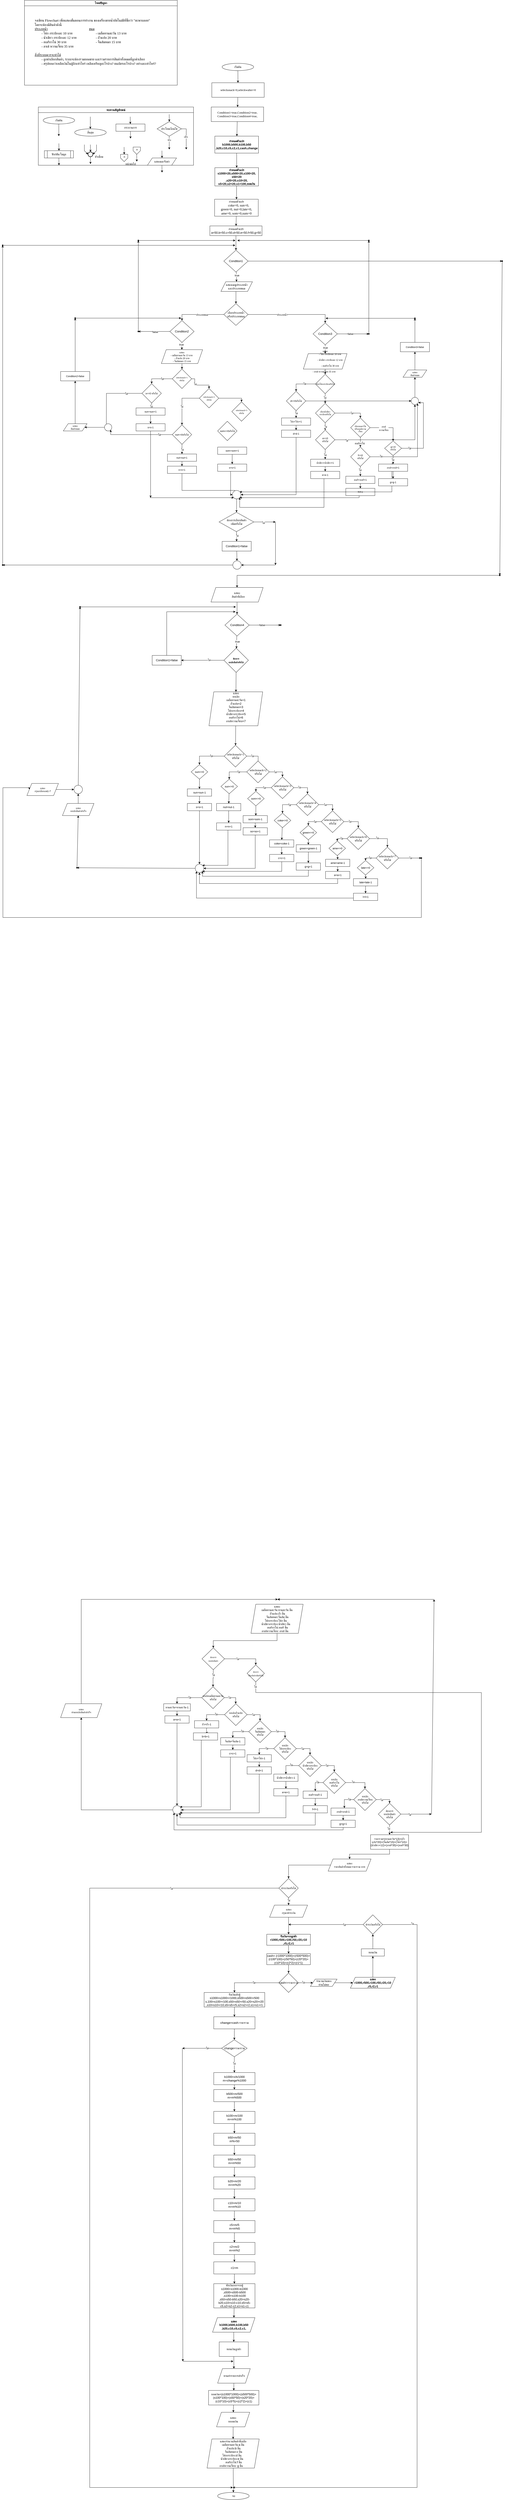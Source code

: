 <mxfile>
    <diagram name="Page-1" id="Xa4HiU06uu2VXl8qRVdY">
        <mxGraphModel dx="3607" dy="2877" grid="1" gridSize="10" guides="1" tooltips="1" connect="1" arrows="1" fold="1" page="1" pageScale="1" pageWidth="850" pageHeight="1100" math="0" shadow="0">
            <root>
                <mxCell id="0"/>
                <mxCell id="1" parent="0"/>
                <mxCell id="of-Or63fq2WvLNfduHY4-37" value="&lt;font data-font-src=&quot;https://fonts.googleapis.com/css?family=Sarabun&quot; face=&quot;Sarabun&quot;&gt;โจทย์ปัญหา&lt;/font&gt;" style="swimlane;whiteSpace=wrap;html=1;" parent="1" vertex="1">
                    <mxGeometry x="-2320" y="-2170" width="630" height="350" as="geometry"/>
                </mxCell>
                <mxCell id="of-Or63fq2WvLNfduHY4-38" value="&lt;font data-font-src=&quot;https://fonts.googleapis.com/css?family=Sarabun&quot; face=&quot;Sarabun&quot; style=&quot;font-size: 14px;&quot;&gt;จงเขียน Flowchart เพื่อแสดงขั้นตอนการทำงาน ของเครื่องขายน้ำอัตโนมัติที่ชื่อว่า &quot;ตะพาบลอย&quot;&lt;br&gt;โดยจะต้องมีสินค้าดังนี้&lt;br&gt;&lt;u&gt;ประเภทน้ำ&lt;span style=&quot;white-space: pre;&quot;&gt;&#x9;&lt;/span&gt;&lt;span style=&quot;white-space: pre;&quot;&gt;&#x9;&lt;/span&gt;&lt;span style=&quot;white-space: pre;&quot;&gt;&#x9;&lt;/span&gt;&lt;span style=&quot;white-space: pre;&quot;&gt;&#x9;&lt;/span&gt;&lt;span style=&quot;white-space: pre;&quot;&gt;&#x9;&lt;/span&gt;&lt;span style=&quot;white-space: pre;&quot;&gt;&#x9;&lt;span style=&quot;white-space: pre;&quot;&gt;&#x9;&lt;/span&gt;ข&lt;/span&gt;นม&lt;/u&gt;&lt;br&gt;&lt;span style=&quot;white-space: pre;&quot;&gt;&#x9;&lt;/span&gt;- โค้ก กระป๋องละ 10 บาท&lt;span style=&quot;white-space: pre;&quot;&gt;&#x9;&lt;/span&gt;&lt;span style=&quot;white-space: pre;&quot;&gt;&#x9;&lt;/span&gt;&lt;span style=&quot;white-space: pre;&quot;&gt;&#x9;&lt;/span&gt;&lt;span style=&quot;white-space: pre;&quot;&gt;&#x9;&lt;/span&gt;- เมล็ดทานตะวัน 13 บาท&lt;br&gt;&lt;span style=&quot;white-space: pre;&quot;&gt;&#x9;&lt;/span&gt;- น้ำเขียว กระป๋องละ 12 บาท&lt;span style=&quot;white-space: pre;&quot;&gt;&#x9;&lt;/span&gt;&lt;span style=&quot;white-space: pre;&quot;&gt;&#x9;&lt;/span&gt;&lt;span style=&quot;white-space: pre;&quot;&gt;&#x9;&lt;/span&gt;- ถั่วแปบ 20 บาท&lt;br&gt;&lt;span style=&quot;white-space: pre;&quot;&gt;&#x9;&lt;/span&gt;- อเมริกาโน่ 30 บาท&lt;span style=&quot;white-space: pre;&quot;&gt;&#x9;&lt;/span&gt;&lt;span style=&quot;white-space: pre;&quot;&gt;&#x9;&lt;/span&gt;&lt;span style=&quot;white-space: pre;&quot;&gt;&#x9;&lt;/span&gt;&lt;span style=&quot;white-space: pre;&quot;&gt;&#x9;&lt;/span&gt;&lt;span style=&quot;white-space: pre;&quot;&gt;&#x9;&lt;/span&gt;- จิ้นส้มหมก 15 บาท&lt;br&gt;&lt;span style=&quot;white-space: pre;&quot;&gt;&#x9;&lt;/span&gt;- ลาเต้ หวานเจี๊ยบ 35 บาท&lt;span style=&quot;white-space: pre;&quot;&gt;&#x9;&lt;/span&gt;&lt;br&gt;&lt;br&gt;&lt;u&gt;สิ่งที่ระบบควรจะทำได้&lt;/u&gt;&lt;br&gt;&lt;span style=&quot;white-space: pre;&quot;&gt;&#x9;&lt;/span&gt;- ลูกค้าเลือกสินค้า, ระบบจะต้องรวมยอดขาย และรวมรายการสินค้าทั้งหมดที่ลูกค้าเลือก&lt;br&gt;&lt;span style=&quot;white-space: pre;&quot;&gt;&#x9;&lt;/span&gt;- สรุปยอดว่าเหลือเงินในตู้อีกเท่าไหร่ เหลือเหรียญอะไรบ้าง? ธนบัตรอะไรบ้าง? อย่างละเท่าไหร่?&lt;br&gt;&lt;br&gt;&lt;br&gt;&lt;/font&gt;" style="text;html=1;align=left;verticalAlign=middle;resizable=0;points=[];autosize=1;strokeColor=none;fillColor=none;fontSize=14;" parent="of-Or63fq2WvLNfduHY4-37" vertex="1">
                    <mxGeometry x="40" y="70" width="580" height="240" as="geometry"/>
                </mxCell>
                <mxCell id="of-Or63fq2WvLNfduHY4-1" value="ทบทวนสัญลักษณ์" style="swimlane;fontFamily=Sarabun;fontSource=https%3A%2F%2Ffonts.googleapis.com%2Fcss%3Ffamily%3DSarabun;" parent="1" vertex="1">
                    <mxGeometry x="-2263" y="-1729.99" width="640" height="240" as="geometry"/>
                </mxCell>
                <mxCell id="of-Or63fq2WvLNfduHY4-2" value="&lt;font data-font-src=&quot;https://fonts.googleapis.com/css?family=Sarabun&quot; face=&quot;Sarabun&quot;&gt;เริ่มต้น&lt;/font&gt;" style="ellipse;whiteSpace=wrap;html=1;" parent="of-Or63fq2WvLNfduHY4-1" vertex="1">
                    <mxGeometry x="20" y="40" width="130" height="30" as="geometry"/>
                </mxCell>
                <mxCell id="of-Or63fq2WvLNfduHY4-3" value="" style="endArrow=classic;html=1;rounded=0;" parent="of-Or63fq2WvLNfduHY4-1" edge="1">
                    <mxGeometry width="50" height="50" relative="1" as="geometry">
                        <mxPoint x="84.5" y="70" as="sourcePoint"/>
                        <mxPoint x="84.5" y="120" as="targetPoint"/>
                    </mxGeometry>
                </mxCell>
                <mxCell id="of-Or63fq2WvLNfduHY4-4" value="&lt;font face=&quot;Sarabun&quot;&gt;สิ้นสุด&lt;/font&gt;" style="ellipse;whiteSpace=wrap;html=1;" parent="of-Or63fq2WvLNfduHY4-1" vertex="1">
                    <mxGeometry x="150" y="90" width="130" height="30" as="geometry"/>
                </mxCell>
                <mxCell id="of-Or63fq2WvLNfduHY4-5" value="" style="endArrow=classic;html=1;rounded=0;" parent="of-Or63fq2WvLNfduHY4-1" edge="1">
                    <mxGeometry width="50" height="50" relative="1" as="geometry">
                        <mxPoint x="214.5" y="40" as="sourcePoint"/>
                        <mxPoint x="214.5" y="90" as="targetPoint"/>
                    </mxGeometry>
                </mxCell>
                <mxCell id="of-Or63fq2WvLNfduHY4-6" value="กระบวนการ" style="rounded=0;whiteSpace=wrap;html=1;fontFamily=Sarabun;fontSource=https%3A%2F%2Ffonts.googleapis.com%2Fcss%3Ffamily%3DSarabun;" parent="of-Or63fq2WvLNfduHY4-1" vertex="1">
                    <mxGeometry x="320" y="70" width="120" height="30" as="geometry"/>
                </mxCell>
                <mxCell id="of-Or63fq2WvLNfduHY4-7" value="" style="endArrow=classic;html=1;rounded=0;" parent="of-Or63fq2WvLNfduHY4-1" edge="1">
                    <mxGeometry width="50" height="50" relative="1" as="geometry">
                        <mxPoint x="379" y="40" as="sourcePoint"/>
                        <mxPoint x="379.5" y="70" as="targetPoint"/>
                    </mxGeometry>
                </mxCell>
                <mxCell id="of-Or63fq2WvLNfduHY4-8" value="" style="endArrow=classic;html=1;rounded=0;" parent="of-Or63fq2WvLNfduHY4-1" edge="1">
                    <mxGeometry width="50" height="50" relative="1" as="geometry">
                        <mxPoint x="379.75" y="100" as="sourcePoint"/>
                        <mxPoint x="380.25" y="130" as="targetPoint"/>
                    </mxGeometry>
                </mxCell>
                <mxCell id="of-Or63fq2WvLNfduHY4-9" value="ประโยคเงื่อนไข" style="rhombus;whiteSpace=wrap;html=1;fontFamily=Sarabun;fontSource=https%3A%2F%2Ffonts.googleapis.com%2Fcss%3Ffamily%3DSarabun;" parent="of-Or63fq2WvLNfduHY4-1" vertex="1">
                    <mxGeometry x="490" y="60" width="100" height="60" as="geometry"/>
                </mxCell>
                <mxCell id="of-Or63fq2WvLNfduHY4-10" value="" style="endArrow=classic;html=1;rounded=0;" parent="of-Or63fq2WvLNfduHY4-1" edge="1">
                    <mxGeometry width="50" height="50" relative="1" as="geometry">
                        <mxPoint x="539.71" y="30" as="sourcePoint"/>
                        <mxPoint x="540.21" y="60" as="targetPoint"/>
                    </mxGeometry>
                </mxCell>
                <mxCell id="of-Or63fq2WvLNfduHY4-11" value="" style="endArrow=classic;html=1;rounded=0;" parent="of-Or63fq2WvLNfduHY4-1" edge="1">
                    <mxGeometry width="50" height="50" relative="1" as="geometry">
                        <mxPoint x="539.71" y="120" as="sourcePoint"/>
                        <mxPoint x="540" y="175" as="targetPoint"/>
                    </mxGeometry>
                </mxCell>
                <mxCell id="of-Or63fq2WvLNfduHY4-12" value="จริง" style="edgeLabel;html=1;align=center;verticalAlign=middle;resizable=0;points=[];fontFamily=Sarabun;fontSource=https%3A%2F%2Ffonts.googleapis.com%2Fcss%3Ffamily%3DSarabun;" parent="of-Or63fq2WvLNfduHY4-11" vertex="1" connectable="0">
                    <mxGeometry x="-0.414" y="-1" relative="1" as="geometry">
                        <mxPoint as="offset"/>
                    </mxGeometry>
                </mxCell>
                <mxCell id="of-Or63fq2WvLNfduHY4-13" value="" style="endArrow=classic;html=1;rounded=0;exitX=1;exitY=0.5;exitDx=0;exitDy=0;" parent="of-Or63fq2WvLNfduHY4-1" source="of-Or63fq2WvLNfduHY4-9" edge="1">
                    <mxGeometry width="50" height="50" relative="1" as="geometry">
                        <mxPoint x="620" y="95" as="sourcePoint"/>
                        <mxPoint x="610" y="175" as="targetPoint"/>
                        <Array as="points">
                            <mxPoint x="610" y="90"/>
                        </Array>
                    </mxGeometry>
                </mxCell>
                <mxCell id="of-Or63fq2WvLNfduHY4-14" value="&lt;font data-font-src=&quot;https://fonts.googleapis.com/css?family=Sarabun&quot; face=&quot;Sarabun&quot;&gt;เท็จ&lt;/font&gt;" style="edgeLabel;html=1;align=center;verticalAlign=middle;resizable=0;points=[];" parent="of-Or63fq2WvLNfduHY4-13" vertex="1" connectable="0">
                    <mxGeometry x="-0.002" y="-2" relative="1" as="geometry">
                        <mxPoint as="offset"/>
                    </mxGeometry>
                </mxCell>
                <mxCell id="of-Or63fq2WvLNfduHY4-15" value="&lt;font data-font-src=&quot;https://fonts.googleapis.com/css?family=Sarabun&quot; face=&quot;Sarabun&quot;&gt;ฟังก์ชัน/โมดูล&lt;/font&gt;" style="shape=process;whiteSpace=wrap;html=1;backgroundOutline=1;" parent="of-Or63fq2WvLNfduHY4-1" vertex="1">
                    <mxGeometry x="25" y="180" width="120" height="30" as="geometry"/>
                </mxCell>
                <mxCell id="of-Or63fq2WvLNfduHY4-16" value="" style="endArrow=classic;html=1;rounded=0;" parent="of-Or63fq2WvLNfduHY4-1" edge="1">
                    <mxGeometry width="50" height="50" relative="1" as="geometry">
                        <mxPoint x="84.71" y="150" as="sourcePoint"/>
                        <mxPoint x="85.21" y="180" as="targetPoint"/>
                    </mxGeometry>
                </mxCell>
                <mxCell id="of-Or63fq2WvLNfduHY4-17" value="" style="endArrow=classic;html=1;rounded=0;" parent="of-Or63fq2WvLNfduHY4-1" edge="1">
                    <mxGeometry width="50" height="50" relative="1" as="geometry">
                        <mxPoint x="84.71" y="210" as="sourcePoint"/>
                        <mxPoint x="85.21" y="240" as="targetPoint"/>
                    </mxGeometry>
                </mxCell>
                <mxCell id="of-Or63fq2WvLNfduHY4-18" value="" style="strokeWidth=2;html=1;shape=mxgraph.flowchart.start_2;whiteSpace=wrap;" parent="of-Or63fq2WvLNfduHY4-1" vertex="1">
                    <mxGeometry x="205" y="185" width="20" height="20" as="geometry"/>
                </mxCell>
                <mxCell id="of-Or63fq2WvLNfduHY4-19" value="" style="endArrow=classic;html=1;rounded=0;" parent="of-Or63fq2WvLNfduHY4-1" edge="1">
                    <mxGeometry width="50" height="50" relative="1" as="geometry">
                        <mxPoint x="214.71" y="155" as="sourcePoint"/>
                        <mxPoint x="215.21" y="185" as="targetPoint"/>
                    </mxGeometry>
                </mxCell>
                <mxCell id="of-Or63fq2WvLNfduHY4-20" value="" style="endArrow=classic;html=1;rounded=0;entryX=0;entryY=0.5;entryDx=0;entryDy=0;entryPerimeter=0;" parent="of-Or63fq2WvLNfduHY4-1" target="of-Or63fq2WvLNfduHY4-18" edge="1">
                    <mxGeometry width="50" height="50" relative="1" as="geometry">
                        <mxPoint x="190.0" y="155" as="sourcePoint"/>
                        <mxPoint x="190.5" y="185" as="targetPoint"/>
                        <Array as="points">
                            <mxPoint x="190" y="180"/>
                        </Array>
                    </mxGeometry>
                </mxCell>
                <mxCell id="of-Or63fq2WvLNfduHY4-21" value="" style="endArrow=classic;html=1;rounded=0;entryX=1;entryY=0.5;entryDx=0;entryDy=0;entryPerimeter=0;" parent="of-Or63fq2WvLNfduHY4-1" target="of-Or63fq2WvLNfduHY4-18" edge="1">
                    <mxGeometry width="50" height="50" relative="1" as="geometry">
                        <mxPoint x="240.0" y="155" as="sourcePoint"/>
                        <mxPoint x="240.5" y="185" as="targetPoint"/>
                        <Array as="points">
                            <mxPoint x="240" y="180"/>
                        </Array>
                    </mxGeometry>
                </mxCell>
                <mxCell id="of-Or63fq2WvLNfduHY4-22" value="" style="endArrow=classic;html=1;rounded=0;" parent="of-Or63fq2WvLNfduHY4-1" edge="1">
                    <mxGeometry width="50" height="50" relative="1" as="geometry">
                        <mxPoint x="214.71" y="205" as="sourcePoint"/>
                        <mxPoint x="215.21" y="235" as="targetPoint"/>
                    </mxGeometry>
                </mxCell>
                <mxCell id="of-Or63fq2WvLNfduHY4-23" value="&lt;font data-font-src=&quot;https://fonts.googleapis.com/css?family=Sarabun&quot; face=&quot;Sarabun&quot;&gt;ตัวเชื่อม&lt;/font&gt;" style="text;html=1;align=center;verticalAlign=middle;resizable=0;points=[];autosize=1;strokeColor=none;fillColor=none;" parent="of-Or63fq2WvLNfduHY4-1" vertex="1">
                    <mxGeometry x="220" y="190" width="60" height="30" as="geometry"/>
                </mxCell>
                <mxCell id="of-Or63fq2WvLNfduHY4-24" value="" style="endArrow=classic;html=1;rounded=0;" parent="of-Or63fq2WvLNfduHY4-1" edge="1">
                    <mxGeometry width="50" height="50" relative="1" as="geometry">
                        <mxPoint x="353.71" y="165" as="sourcePoint"/>
                        <mxPoint x="354.21" y="195" as="targetPoint"/>
                    </mxGeometry>
                </mxCell>
                <mxCell id="of-Or63fq2WvLNfduHY4-25" value="" style="verticalLabelPosition=bottom;verticalAlign=top;html=1;shape=offPageConnector;rounded=0;size=0.5;" parent="of-Or63fq2WvLNfduHY4-1" vertex="1">
                    <mxGeometry x="339" y="195" width="30" height="30" as="geometry"/>
                </mxCell>
                <mxCell id="of-Or63fq2WvLNfduHY4-26" value="" style="endArrow=classic;html=1;rounded=0;" parent="of-Or63fq2WvLNfduHY4-1" edge="1">
                    <mxGeometry width="50" height="50" relative="1" as="geometry">
                        <mxPoint x="405.71" y="195" as="sourcePoint"/>
                        <mxPoint x="406.21" y="225" as="targetPoint"/>
                    </mxGeometry>
                </mxCell>
                <mxCell id="of-Or63fq2WvLNfduHY4-27" value="" style="verticalLabelPosition=bottom;verticalAlign=top;html=1;shape=offPageConnector;rounded=0;size=0.5;" parent="of-Or63fq2WvLNfduHY4-1" vertex="1">
                    <mxGeometry x="391" y="165" width="30" height="30" as="geometry"/>
                </mxCell>
                <mxCell id="of-Or63fq2WvLNfduHY4-28" value="หน้าต่อไป" style="text;html=1;align=center;verticalAlign=middle;resizable=0;points=[];autosize=1;strokeColor=none;fillColor=none;fontFamily=Sarabun;fontSource=https%3A%2F%2Ffonts.googleapis.com%2Fcss%3Ffamily%3DSarabun;" parent="of-Or63fq2WvLNfduHY4-1" vertex="1">
                    <mxGeometry x="345" y="220" width="70" height="30" as="geometry"/>
                </mxCell>
                <mxCell id="of-Or63fq2WvLNfduHY4-29" value="ก" style="text;html=1;align=center;verticalAlign=middle;resizable=0;points=[];autosize=1;strokeColor=none;fillColor=none;fontFamily=Sarabun;fontSource=https%3A%2F%2Ffonts.googleapis.com%2Fcss%3Ffamily%3DSarabun;" parent="of-Or63fq2WvLNfduHY4-1" vertex="1">
                    <mxGeometry x="339" y="190" width="30" height="30" as="geometry"/>
                </mxCell>
                <mxCell id="of-Or63fq2WvLNfduHY4-30" value="ก" style="text;html=1;align=center;verticalAlign=middle;resizable=0;points=[];autosize=1;strokeColor=none;fillColor=none;fontFamily=Sarabun;fontSource=https%3A%2F%2Ffonts.googleapis.com%2Fcss%3Ffamily%3DSarabun;" parent="of-Or63fq2WvLNfduHY4-1" vertex="1">
                    <mxGeometry x="391" y="160" width="30" height="30" as="geometry"/>
                </mxCell>
                <mxCell id="of-Or63fq2WvLNfduHY4-31" value="แสดงผล/รับค่า" style="shape=parallelogram;perimeter=parallelogramPerimeter;whiteSpace=wrap;html=1;fixedSize=1;fontFamily=Sarabun;fontSource=https%3A%2F%2Ffonts.googleapis.com%2Fcss%3Ffamily%3DSarabun;" parent="of-Or63fq2WvLNfduHY4-1" vertex="1">
                    <mxGeometry x="450" y="210" width="120" height="30" as="geometry"/>
                </mxCell>
                <mxCell id="of-Or63fq2WvLNfduHY4-32" value="" style="endArrow=classic;html=1;rounded=0;" parent="of-Or63fq2WvLNfduHY4-1" edge="1">
                    <mxGeometry width="50" height="50" relative="1" as="geometry">
                        <mxPoint x="509.71" y="180" as="sourcePoint"/>
                        <mxPoint x="510.21" y="210" as="targetPoint"/>
                    </mxGeometry>
                </mxCell>
                <mxCell id="of-Or63fq2WvLNfduHY4-33" value="" style="endArrow=classic;html=1;rounded=0;" parent="of-Or63fq2WvLNfduHY4-1" edge="1">
                    <mxGeometry width="50" height="50" relative="1" as="geometry">
                        <mxPoint x="509.71" y="240" as="sourcePoint"/>
                        <mxPoint x="510.21" y="270" as="targetPoint"/>
                    </mxGeometry>
                </mxCell>
                <mxCell id="542" value="" style="edgeStyle=none;html=1;" parent="1" source="of-Or63fq2WvLNfduHY4-35" target="539" edge="1">
                    <mxGeometry relative="1" as="geometry"/>
                </mxCell>
                <mxCell id="of-Or63fq2WvLNfduHY4-35" value="&lt;font data-font-src=&quot;https://fonts.googleapis.com/css?family=Sarabun&quot; face=&quot;Sarabun&quot;&gt;เริ่มต้น&lt;/font&gt;" style="ellipse;whiteSpace=wrap;html=1;fontStyle=0" parent="1" vertex="1">
                    <mxGeometry x="-1505" y="-1910" width="130" height="30" as="geometry"/>
                </mxCell>
                <mxCell id="126" value="" style="edgeStyle=none;html=1;" parent="1" source="of-Or63fq2WvLNfduHY4-39" target="of-Or63fq2WvLNfduHY4-103" edge="1">
                    <mxGeometry relative="1" as="geometry"/>
                </mxCell>
                <mxCell id="of-Or63fq2WvLNfduHY4-39" value="กำหนดตัวแปร&lt;div&gt;&lt;span style=&quot;font-family: Sarabun; font-size: 14px; text-align: left; text-wrap-mode: nowrap;&quot;&gt;&amp;nbsp; &amp;nbsp; &amp;nbsp;coke=0, sun&lt;/span&gt;&lt;span style=&quot;font-family: Sarabun; font-size: 14px; text-align: left; text-wrap-mode: nowrap;&quot;&gt;=0,&lt;/span&gt;&lt;br style=&quot;font-family: Sarabun; font-size: 14px; text-align: left; text-wrap-mode: nowrap;&quot;&gt;&lt;span style=&quot;font-family: Sarabun; font-size: 14px; text-align: left; text-wrap-mode: nowrap;&quot;&gt;green=0, nut&lt;/span&gt;&lt;span style=&quot;font-family: Sarabun; font-size: 14px; text-align: left; text-wrap-mode: nowrap;&quot;&gt;=0,late&lt;/span&gt;&lt;span style=&quot;font-family: Sarabun; font-size: 14px; text-align: left; text-wrap-mode: nowrap;&quot;&gt;=0,&lt;/span&gt;&lt;br style=&quot;font-family: Sarabun; font-size: 14px; text-align: left; text-wrap-mode: nowrap;&quot;&gt;&lt;span style=&quot;font-family: Sarabun; font-size: 14px; text-align: left; text-wrap-mode: nowrap;&quot;&gt;ame=0, som&lt;/span&gt;&lt;span style=&quot;font-family: Sarabun; font-size: 14px; text-align: left; text-wrap-mode: nowrap;&quot;&gt;=&lt;/span&gt;&lt;span style=&quot;font-family: Sarabun; font-size: 14px; text-align: left; text-wrap-mode: nowrap; background-color: transparent; color: light-dark(rgb(0, 0, 0), rgb(255, 255, 255));&quot;&gt;0,sum=0&lt;/span&gt;&lt;/div&gt;" style="whiteSpace=wrap;html=1;fontStyle=0" parent="1" vertex="1">
                    <mxGeometry x="-1536" y="-1350" width="180" height="70" as="geometry"/>
                </mxCell>
                <mxCell id="WRIfh3sDyCiLUNuFMf4n-97" value="" style="edgeStyle=orthogonalEdgeStyle;rounded=0;orthogonalLoop=1;jettySize=auto;html=1;entryX=0.5;entryY=0;entryDx=0;entryDy=0;" parent="1" source="of-Or63fq2WvLNfduHY4-52" target="of-Or63fq2WvLNfduHY4-54" edge="1">
                    <mxGeometry relative="1" as="geometry">
                        <mxPoint x="-1445" y="-870" as="targetPoint"/>
                        <Array as="points">
                            <mxPoint x="-1448" y="-960"/>
                            <mxPoint x="-1448" y="-960"/>
                        </Array>
                    </mxGeometry>
                </mxCell>
                <mxCell id="of-Or63fq2WvLNfduHY4-52" value="&lt;div&gt;&lt;br&gt;&lt;/div&gt;&lt;div&gt;&lt;span style=&quot;background-color: transparent; color: light-dark(rgb(0, 0, 0), rgb(255, 255, 255));&quot;&gt;แสดงเมณูประเภทน้ำ&lt;/span&gt;&lt;/div&gt;&lt;div&gt;และประเภทขนม&lt;br&gt;&lt;div&gt;&lt;br&gt;&lt;/div&gt;&lt;/div&gt;" style="shape=parallelogram;perimeter=parallelogramPerimeter;whiteSpace=wrap;html=1;fixedSize=1;" parent="1" vertex="1">
                    <mxGeometry x="-1510" y="-1010" width="130" height="40" as="geometry"/>
                </mxCell>
                <mxCell id="of-Or63fq2WvLNfduHY4-61" value="" style="edgeStyle=orthogonalEdgeStyle;rounded=0;orthogonalLoop=1;jettySize=auto;html=1;entryX=0.5;entryY=0;entryDx=0;entryDy=0;exitX=0;exitY=0.5;exitDx=0;exitDy=0;" parent="1" source="of-Or63fq2WvLNfduHY4-54" target="355" edge="1">
                    <mxGeometry relative="1" as="geometry">
                        <mxPoint x="-1830" y="-840" as="targetPoint"/>
                        <Array as="points">
                            <mxPoint x="-1671" y="-875"/>
                        </Array>
                    </mxGeometry>
                </mxCell>
                <mxCell id="of-Or63fq2WvLNfduHY4-64" value="ประเภทขนม" style="edgeLabel;html=1;align=center;verticalAlign=middle;resizable=0;points=[];" parent="of-Or63fq2WvLNfduHY4-61" vertex="1" connectable="0">
                    <mxGeometry x="-0.085" y="1" relative="1" as="geometry">
                        <mxPoint as="offset"/>
                    </mxGeometry>
                </mxCell>
                <mxCell id="of-Or63fq2WvLNfduHY4-63" value="" style="edgeStyle=orthogonalEdgeStyle;rounded=0;orthogonalLoop=1;jettySize=auto;html=1;exitX=1;exitY=0.5;exitDx=0;exitDy=0;entryX=0.5;entryY=0;entryDx=0;entryDy=0;" parent="1" source="of-Or63fq2WvLNfduHY4-54" target="362" edge="1">
                    <mxGeometry relative="1" as="geometry">
                        <mxPoint x="-1250" y="-840" as="sourcePoint"/>
                        <mxPoint x="-1050" y="-856" as="targetPoint"/>
                        <Array as="points">
                            <mxPoint x="-1080" y="-875"/>
                        </Array>
                    </mxGeometry>
                </mxCell>
                <mxCell id="of-Or63fq2WvLNfduHY4-65" value="ประเภทน้ำ" style="edgeLabel;html=1;align=center;verticalAlign=middle;resizable=0;points=[];" parent="of-Or63fq2WvLNfduHY4-63" vertex="1" connectable="0">
                    <mxGeometry x="-0.211" y="1" relative="1" as="geometry">
                        <mxPoint y="2" as="offset"/>
                    </mxGeometry>
                </mxCell>
                <mxCell id="of-Or63fq2WvLNfduHY4-54" value="เลือกประเภทน้ำ&lt;div&gt;หรือประเภทขนม&lt;/div&gt;" style="rhombus;whiteSpace=wrap;html=1;" parent="1" vertex="1">
                    <mxGeometry x="-1498" y="-920.0" width="100" height="90" as="geometry"/>
                </mxCell>
                <mxCell id="of-Or63fq2WvLNfduHY4-67" value="" style="edgeStyle=orthogonalEdgeStyle;rounded=0;orthogonalLoop=1;jettySize=auto;html=1;" parent="1" source="of-Or63fq2WvLNfduHY4-60" target="of-Or63fq2WvLNfduHY4-66" edge="1">
                    <mxGeometry relative="1" as="geometry"/>
                </mxCell>
                <mxCell id="of-Or63fq2WvLNfduHY4-60" value="&lt;font&gt;แสดง&lt;/font&gt;&lt;div&gt;&lt;font&gt;&lt;span style=&quot;font-family: Sarabun; text-align: left; text-wrap-mode: nowrap;&quot;&gt;- เมล็ดทานตะวัน 13 บาท&amp;nbsp;&lt;/span&gt;&lt;br style=&quot;font-family: Sarabun; text-align: left; text-wrap-mode: nowrap;&quot;&gt;&lt;span style=&quot;font-family: Sarabun; text-align: left; text-wrap-mode: nowrap;&quot;&gt;- ถั่วแปบ 20 บาท&lt;/span&gt;&lt;br style=&quot;font-family: Sarabun; text-align: left; text-wrap-mode: nowrap;&quot;&gt;&lt;span style=&quot;font-family: Sarabun; text-align: left; text-wrap-mode: nowrap;&quot;&gt;- จิ้นส้มหมก 15 บาท&lt;/span&gt;&lt;/font&gt;&lt;/div&gt;" style="shape=parallelogram;perimeter=parallelogramPerimeter;whiteSpace=wrap;html=1;fixedSize=1;fontSize=10;" parent="1" vertex="1">
                    <mxGeometry x="-1755.56" y="-730.01" width="170" height="57.19" as="geometry"/>
                </mxCell>
                <mxCell id="of-Or63fq2WvLNfduHY4-110" value="" style="edgeStyle=orthogonalEdgeStyle;rounded=0;orthogonalLoop=1;jettySize=auto;html=1;" parent="1" source="of-Or63fq2WvLNfduHY4-62" target="of-Or63fq2WvLNfduHY4-68" edge="1">
                    <mxGeometry relative="1" as="geometry"/>
                </mxCell>
                <mxCell id="of-Or63fq2WvLNfduHY4-62" value="&lt;font&gt;แสดง&lt;/font&gt;&lt;div&gt;&lt;span style=&quot;font-family: Sarabun; text-align: left; text-wrap-mode: nowrap;&quot;&gt;&amp;nbsp; &amp;nbsp; &amp;nbsp; &amp;nbsp; &amp;nbsp; &amp;nbsp; &amp;nbsp; &amp;nbsp; - โค้ก กระป๋องละ 10 บาท&lt;/span&gt;&lt;span style=&quot;font-family: Sarabun; text-align: left; white-space: pre;&quot;&gt;&#x9;&lt;/span&gt;&lt;span style=&quot;font-family: Sarabun; text-align: left; white-space: pre;&quot;&gt;&#x9;&lt;/span&gt;&lt;span style=&quot;font-family: Sarabun; text-align: left; white-space: pre;&quot;&gt;&#x9;&lt;/span&gt;&lt;span style=&quot;font-family: Sarabun; text-align: left; white-space: pre;&quot;&gt;&#x9;&lt;/span&gt;&lt;br style=&quot;font-family: Sarabun; text-align: left; text-wrap-mode: nowrap;&quot;&gt;&lt;span style=&quot;font-family: Sarabun; text-align: left; text-wrap-mode: nowrap;&quot;&gt;&amp;nbsp; &lt;span style=&quot;white-space: pre;&quot;&gt;&#x9;&lt;/span&gt;&lt;span style=&quot;white-space: pre;&quot;&gt;&#x9;&lt;/span&gt;- น้ำเขียว กระป๋องละ 12 บาท&lt;/span&gt;&lt;span style=&quot;font-family: Sarabun; text-align: left; white-space: pre;&quot;&gt;&#x9;&lt;/span&gt;&lt;span style=&quot;font-family: Sarabun; text-align: left; white-space: pre;&quot;&gt;&#x9;&lt;/span&gt;&lt;span style=&quot;font-family: Sarabun; text-align: left; white-space: pre;&quot;&gt;&#x9;&lt;/span&gt;&lt;br style=&quot;font-family: Sarabun; text-align: left; text-wrap-mode: nowrap;&quot;&gt;&lt;span style=&quot;font-family: Sarabun; text-align: left; text-wrap-mode: nowrap;&quot;&gt;&lt;span style=&quot;white-space: pre;&quot;&gt;&#x9;&lt;/span&gt;&lt;span style=&quot;white-space: pre;&quot;&gt;&#x9;&lt;/span&gt;- อเมริกาโน่ 30 บาท&lt;/span&gt;&lt;span style=&quot;font-family: Sarabun; text-align: left; white-space: pre;&quot;&gt;&#x9;&lt;/span&gt;&lt;span style=&quot;font-family: Sarabun; text-align: left; white-space: pre;&quot;&gt;&#x9;&lt;/span&gt;&lt;span style=&quot;font-family: Sarabun; text-align: left; white-space: pre;&quot;&gt;&#x9;&lt;/span&gt;&lt;span style=&quot;font-family: Sarabun; text-align: left; white-space: pre;&quot;&gt;&#x9;&lt;/span&gt;&lt;span style=&quot;font-family: Sarabun; text-align: left; white-space: pre;&quot;&gt;&#x9;&lt;/span&gt;&lt;/div&gt;&lt;div style=&quot;text-align: center;&quot;&gt;&lt;span style=&quot;background-color: transparent; color: light-dark(rgb(0, 0, 0), rgb(255, 255, 255)); text-align: left;&quot;&gt;&amp;nbsp; &amp;nbsp;&lt;/span&gt;&lt;span style=&quot;background-color: transparent; color: light-dark(rgb(0, 0, 0), rgb(255, 255, 255)); text-wrap-mode: nowrap; font-family: Sarabun; text-align: left;&quot;&gt;- ลาเต้ หวานเจี๊ยบ 35 บาท&lt;/span&gt;&lt;span style=&quot;background-color: transparent; color: light-dark(rgb(0, 0, 0), rgb(255, 255, 255)); font-family: Sarabun; text-align: left; white-space: pre;&quot;&gt;&#x9;&lt;/span&gt;&lt;/div&gt;" style="shape=parallelogram;perimeter=parallelogramPerimeter;whiteSpace=wrap;html=1;fixedSize=1;fontSize=10;" parent="1" vertex="1">
                    <mxGeometry x="-1170" y="-713.59" width="180" height="63.59" as="geometry"/>
                </mxCell>
                <mxCell id="of-Or63fq2WvLNfduHY4-115" value="" style="edgeStyle=orthogonalEdgeStyle;rounded=0;orthogonalLoop=1;jettySize=auto;html=1;entryX=0.5;entryY=0;entryDx=0;entryDy=0;" parent="1" source="of-Or63fq2WvLNfduHY4-66" target="of-Or63fq2WvLNfduHY4-114" edge="1">
                    <mxGeometry relative="1" as="geometry"/>
                </mxCell>
                <mxCell id="of-Or63fq2WvLNfduHY4-116" value="ใช่" style="edgeLabel;html=1;align=center;verticalAlign=middle;resizable=0;points=[];" parent="of-Or63fq2WvLNfduHY4-115" vertex="1" connectable="0">
                    <mxGeometry x="-0.209" y="1" relative="1" as="geometry">
                        <mxPoint as="offset"/>
                    </mxGeometry>
                </mxCell>
                <mxCell id="of-Or63fq2WvLNfduHY4-118" value="" style="edgeStyle=orthogonalEdgeStyle;rounded=0;orthogonalLoop=1;jettySize=auto;html=1;entryX=0.5;entryY=0;entryDx=0;entryDy=0;" parent="1" source="of-Or63fq2WvLNfduHY4-66" target="of-Or63fq2WvLNfduHY4-117" edge="1">
                    <mxGeometry relative="1" as="geometry">
                        <Array as="points">
                            <mxPoint x="-1618" y="-610"/>
                            <mxPoint x="-1618" y="-584"/>
                        </Array>
                    </mxGeometry>
                </mxCell>
                <mxCell id="of-Or63fq2WvLNfduHY4-119" value="ไม่" style="edgeLabel;html=1;align=center;verticalAlign=middle;resizable=0;points=[];" parent="of-Or63fq2WvLNfduHY4-118" vertex="1" connectable="0">
                    <mxGeometry x="-0.387" y="2" relative="1" as="geometry">
                        <mxPoint as="offset"/>
                    </mxGeometry>
                </mxCell>
                <mxCell id="of-Or63fq2WvLNfduHY4-66" value="&lt;span style=&quot;font-family: Sarabun; color: rgb(0, 0, 0);&quot;&gt;&lt;font style=&quot;font-size: 8px;&quot;&gt;selecksnack=1&lt;/font&gt;&lt;/span&gt;&lt;div style=&quot;&quot;&gt;&lt;span style=&quot;font-family: Sarabun; color: rgb(0, 0, 0);&quot;&gt;&lt;font style=&quot;font-size: 8px;&quot;&gt;หรือไม่&lt;/font&gt;&lt;/span&gt;&lt;/div&gt;" style="rhombus;whiteSpace=wrap;html=1;fontSize=10;" parent="1" vertex="1">
                    <mxGeometry x="-1710.56" y="-650.005" width="80" height="80" as="geometry"/>
                </mxCell>
                <mxCell id="of-Or63fq2WvLNfduHY4-108" value="" style="edgeStyle=orthogonalEdgeStyle;rounded=0;orthogonalLoop=1;jettySize=auto;html=1;entryX=0.5;entryY=0;entryDx=0;entryDy=0;" parent="1" source="of-Or63fq2WvLNfduHY4-68" target="WRIfh3sDyCiLUNuFMf4n-5" edge="1">
                    <mxGeometry relative="1" as="geometry">
                        <mxPoint x="-1080" y="-493.6" as="targetPoint"/>
                    </mxGeometry>
                </mxCell>
                <mxCell id="WRIfh3sDyCiLUNuFMf4n-4" value="ไม่" style="edgeLabel;html=1;align=center;verticalAlign=middle;resizable=0;points=[];" parent="of-Or63fq2WvLNfduHY4-108" vertex="1" connectable="0">
                    <mxGeometry x="-0.211" y="4" relative="1" as="geometry">
                        <mxPoint x="-5" as="offset"/>
                    </mxGeometry>
                </mxCell>
                <mxCell id="WRIfh3sDyCiLUNuFMf4n-2" value="" style="edgeStyle=orthogonalEdgeStyle;rounded=0;orthogonalLoop=1;jettySize=auto;html=1;entryX=0.5;entryY=0;entryDx=0;entryDy=0;" parent="1" source="of-Or63fq2WvLNfduHY4-68" target="WRIfh3sDyCiLUNuFMf4n-1" edge="1">
                    <mxGeometry relative="1" as="geometry"/>
                </mxCell>
                <mxCell id="WRIfh3sDyCiLUNuFMf4n-3" value="ใช่" style="edgeLabel;html=1;align=center;verticalAlign=middle;resizable=0;points=[];" parent="WRIfh3sDyCiLUNuFMf4n-2" vertex="1" connectable="0">
                    <mxGeometry x="-0.179" y="-1" relative="1" as="geometry">
                        <mxPoint as="offset"/>
                    </mxGeometry>
                </mxCell>
                <mxCell id="of-Or63fq2WvLNfduHY4-68" value="&lt;font style=&quot;font-size: 9px;&quot;&gt;เลือกโค้กกระป๋องหรือไม่&lt;/font&gt;" style="rhombus;whiteSpace=wrap;html=1;fontSize=10;" parent="1" vertex="1">
                    <mxGeometry x="-1120" y="-628.605" width="80" height="80" as="geometry"/>
                </mxCell>
                <mxCell id="348" value="" style="edgeStyle=none;html=1;" parent="1" source="of-Or63fq2WvLNfduHY4-103" target="347" edge="1">
                    <mxGeometry relative="1" as="geometry"/>
                </mxCell>
                <mxCell id="of-Or63fq2WvLNfduHY4-103" value="&lt;div&gt;&lt;br&gt;&lt;/div&gt;กำหนดตัวแปร&lt;div&gt;a=50,b=50,c=50,d=50,e=50,f=50,g=50&lt;/div&gt;&lt;div&gt;&lt;br&gt;&lt;/div&gt;" style="rounded=0;whiteSpace=wrap;html=1;" parent="1" vertex="1">
                    <mxGeometry x="-1555.5" y="-1240" width="215" height="40" as="geometry"/>
                </mxCell>
                <mxCell id="of-Or63fq2WvLNfduHY4-121" value="" style="edgeStyle=orthogonalEdgeStyle;rounded=0;orthogonalLoop=1;jettySize=auto;html=1;" parent="1" source="of-Or63fq2WvLNfduHY4-114" target="of-Or63fq2WvLNfduHY4-120" edge="1">
                    <mxGeometry relative="1" as="geometry"/>
                </mxCell>
                <mxCell id="of-Or63fq2WvLNfduHY4-125" value="ไม่" style="edgeLabel;html=1;align=center;verticalAlign=middle;resizable=0;points=[];" parent="of-Or63fq2WvLNfduHY4-121" vertex="1" connectable="0">
                    <mxGeometry x="0.12" y="-2" relative="1" as="geometry">
                        <mxPoint as="offset"/>
                    </mxGeometry>
                </mxCell>
                <mxCell id="of-Or63fq2WvLNfduHY4-191" value="" style="edgeStyle=orthogonalEdgeStyle;rounded=0;orthogonalLoop=1;jettySize=auto;html=1;entryX=0.5;entryY=0;entryDx=0;entryDy=0;" parent="1" source="of-Or63fq2WvLNfduHY4-114" edge="1">
                    <mxGeometry relative="1" as="geometry">
                        <mxPoint x="-1982.56" y="-395.0" as="targetPoint"/>
                    </mxGeometry>
                </mxCell>
                <mxCell id="of-Or63fq2WvLNfduHY4-192" value="ใช่" style="edgeLabel;html=1;align=center;verticalAlign=middle;resizable=0;points=[];" parent="of-Or63fq2WvLNfduHY4-191" vertex="1" connectable="0">
                    <mxGeometry x="-0.13" y="2" relative="1" as="geometry">
                        <mxPoint x="66" as="offset"/>
                    </mxGeometry>
                </mxCell>
                <mxCell id="of-Or63fq2WvLNfduHY4-114" value="s&amp;lt;=0 หรือไม่" style="rhombus;whiteSpace=wrap;html=1;fontSize=10;" parent="1" vertex="1">
                    <mxGeometry x="-1835.56" y="-590.005" width="80" height="80" as="geometry"/>
                </mxCell>
                <mxCell id="of-Or63fq2WvLNfduHY4-132" value="" style="edgeStyle=orthogonalEdgeStyle;rounded=0;orthogonalLoop=1;jettySize=auto;html=1;" parent="1" source="of-Or63fq2WvLNfduHY4-117" target="of-Or63fq2WvLNfduHY4-131" edge="1">
                    <mxGeometry relative="1" as="geometry"/>
                </mxCell>
                <mxCell id="of-Or63fq2WvLNfduHY4-159" value="ใช่" style="edgeLabel;html=1;align=center;verticalAlign=middle;resizable=0;points=[];" parent="of-Or63fq2WvLNfduHY4-132" vertex="1" connectable="0">
                    <mxGeometry x="0.171" y="-1" relative="1" as="geometry">
                        <mxPoint as="offset"/>
                    </mxGeometry>
                </mxCell>
                <mxCell id="592" value="" style="edgeStyle=orthogonalEdgeStyle;html=1;entryX=0.5;entryY=0;entryDx=0;entryDy=0;rounded=0;" parent="1" source="of-Or63fq2WvLNfduHY4-117" target="of-Or63fq2WvLNfduHY4-167" edge="1">
                    <mxGeometry relative="1" as="geometry"/>
                </mxCell>
                <mxCell id="of-Or63fq2WvLNfduHY4-117" value="&lt;span style=&quot;font-family: Sarabun; color: rgb(0, 0, 0);&quot;&gt;&lt;font style=&quot;font-size: 8px;&quot;&gt;selecksnack=2&lt;/font&gt;&lt;/span&gt;&lt;div style=&quot;&quot;&gt;&lt;span style=&quot;font-family: Sarabun; color: rgb(0, 0, 0);&quot;&gt;&lt;font style=&quot;font-size: 8px;&quot;&gt;หรือไม่&lt;/font&gt;&lt;/span&gt;&lt;/div&gt;" style="rhombus;whiteSpace=wrap;html=1;fontSize=10;" parent="1" vertex="1">
                    <mxGeometry x="-1599" y="-570.005" width="80" height="80" as="geometry"/>
                </mxCell>
                <mxCell id="of-Or63fq2WvLNfduHY4-127" value="" style="edgeStyle=orthogonalEdgeStyle;rounded=0;orthogonalLoop=1;jettySize=auto;html=1;" parent="1" source="of-Or63fq2WvLNfduHY4-120" target="of-Or63fq2WvLNfduHY4-126" edge="1">
                    <mxGeometry relative="1" as="geometry"/>
                </mxCell>
                <mxCell id="of-Or63fq2WvLNfduHY4-120" value="sun=sun+1" style="whiteSpace=wrap;html=1;fontSize=10;" parent="1" vertex="1">
                    <mxGeometry x="-1860.06" y="-490.01" width="120" height="30" as="geometry"/>
                </mxCell>
                <mxCell id="427" value="" style="edgeStyle=none;html=1;" parent="1" source="of-Or63fq2WvLNfduHY4-122" target="426" edge="1">
                    <mxGeometry relative="1" as="geometry"/>
                </mxCell>
                <mxCell id="of-Or63fq2WvLNfduHY4-122" value="แสดง&lt;div&gt;สินค้าหมด&lt;/div&gt;" style="shape=parallelogram;perimeter=parallelogramPerimeter;whiteSpace=wrap;html=1;fixedSize=1;fontSize=10;" parent="1" vertex="1">
                    <mxGeometry x="-2160" y="-424.99" width="98" height="30" as="geometry"/>
                </mxCell>
                <mxCell id="358" value="" style="edgeStyle=none;html=1;" parent="1" source="of-Or63fq2WvLNfduHY4-126" edge="1">
                    <mxGeometry relative="1" as="geometry">
                        <mxPoint x="-1800" y="-120" as="targetPoint"/>
                    </mxGeometry>
                </mxCell>
                <mxCell id="of-Or63fq2WvLNfduHY4-126" value="s=s-1" style="whiteSpace=wrap;html=1;fontSize=10;" parent="1" vertex="1">
                    <mxGeometry x="-1860.06" y="-425.0" width="120" height="30" as="geometry"/>
                </mxCell>
                <mxCell id="of-Or63fq2WvLNfduHY4-137" value="" style="edgeStyle=orthogonalEdgeStyle;rounded=0;orthogonalLoop=1;jettySize=auto;html=1;entryX=0.5;entryY=0;entryDx=0;entryDy=0;" parent="1" source="of-Or63fq2WvLNfduHY4-131" target="of-Or63fq2WvLNfduHY4-135" edge="1">
                    <mxGeometry relative="1" as="geometry"/>
                </mxCell>
                <mxCell id="4r5OtbxDzH6CqMdZdlSV-17" value="ไม่" style="edgeLabel;html=1;align=center;verticalAlign=middle;resizable=0;points=[];" parent="of-Or63fq2WvLNfduHY4-137" vertex="1" connectable="0">
                    <mxGeometry x="0.102" y="1" relative="1" as="geometry">
                        <mxPoint as="offset"/>
                    </mxGeometry>
                </mxCell>
                <mxCell id="of-Or63fq2WvLNfduHY4-187" value="" style="edgeStyle=orthogonalEdgeStyle;rounded=0;orthogonalLoop=1;jettySize=auto;html=1;entryX=1;entryY=1;entryDx=0;entryDy=0;" parent="1" source="of-Or63fq2WvLNfduHY4-131" target="of-Or63fq2WvLNfduHY4-193" edge="1">
                    <mxGeometry relative="1" as="geometry">
                        <mxPoint x="-1967.56" y="-380.0" as="targetPoint"/>
                        <Array as="points">
                            <mxPoint x="-1964" y="-380"/>
                        </Array>
                    </mxGeometry>
                </mxCell>
                <mxCell id="of-Or63fq2WvLNfduHY4-188" value="ใช่" style="edgeLabel;html=1;align=center;verticalAlign=middle;resizable=0;points=[];" parent="of-Or63fq2WvLNfduHY4-187" vertex="1" connectable="0">
                    <mxGeometry x="-0.606" y="1" relative="1" as="geometry">
                        <mxPoint as="offset"/>
                    </mxGeometry>
                </mxCell>
                <mxCell id="of-Or63fq2WvLNfduHY4-131" value="nut&amp;lt;=0หรือไม่" style="rhombus;whiteSpace=wrap;html=1;fontSize=10;" parent="1" vertex="1">
                    <mxGeometry x="-1710.56" y="-419.995" width="80" height="80" as="geometry"/>
                </mxCell>
                <mxCell id="of-Or63fq2WvLNfduHY4-138" value="" style="edgeStyle=orthogonalEdgeStyle;rounded=0;orthogonalLoop=1;jettySize=auto;html=1;" parent="1" source="of-Or63fq2WvLNfduHY4-135" target="of-Or63fq2WvLNfduHY4-136" edge="1">
                    <mxGeometry relative="1" as="geometry"/>
                </mxCell>
                <mxCell id="of-Or63fq2WvLNfduHY4-135" value="nut=nut+1" style="whiteSpace=wrap;html=1;fontSize=10;" parent="1" vertex="1">
                    <mxGeometry x="-1730.56" y="-300.01" width="120" height="30" as="geometry"/>
                </mxCell>
                <mxCell id="of-Or63fq2WvLNfduHY4-177" value="" style="edgeStyle=orthogonalEdgeStyle;rounded=0;orthogonalLoop=1;jettySize=auto;html=1;entryX=0.5;entryY=0;entryDx=0;entryDy=0;exitX=0.5;exitY=1;exitDx=0;exitDy=0;" parent="1" source="of-Or63fq2WvLNfduHY4-136" edge="1">
                    <mxGeometry relative="1" as="geometry">
                        <mxPoint x="-1675.517" y="-240.01" as="sourcePoint"/>
                        <mxPoint x="-1452.56" y="-120.01" as="targetPoint"/>
                        <Array as="points">
                            <mxPoint x="-1670.56" y="-150.01"/>
                            <mxPoint x="-1452.56" y="-150.01"/>
                        </Array>
                    </mxGeometry>
                </mxCell>
                <mxCell id="of-Or63fq2WvLNfduHY4-136" value="n=n+1" style="whiteSpace=wrap;html=1;fontSize=10;" parent="1" vertex="1">
                    <mxGeometry x="-1730.56" y="-250.01" width="120" height="30" as="geometry"/>
                </mxCell>
                <mxCell id="of-Or63fq2WvLNfduHY4-156" value="" style="edgeStyle=orthogonalEdgeStyle;rounded=0;orthogonalLoop=1;jettySize=auto;html=1;" parent="1" source="of-Or63fq2WvLNfduHY4-153" target="of-Or63fq2WvLNfduHY4-155" edge="1">
                    <mxGeometry relative="1" as="geometry"/>
                </mxCell>
                <mxCell id="of-Or63fq2WvLNfduHY4-153" value="som=som+1" style="whiteSpace=wrap;html=1;fontSize=10;" parent="1" vertex="1">
                    <mxGeometry x="-1523.5" y="-328.6" width="120" height="30" as="geometry"/>
                </mxCell>
                <mxCell id="WRIfh3sDyCiLUNuFMf4n-93" value="" style="edgeStyle=orthogonalEdgeStyle;rounded=0;orthogonalLoop=1;jettySize=auto;html=1;entryX=0;entryY=0.5;entryDx=0;entryDy=0;" parent="1" source="of-Or63fq2WvLNfduHY4-155" target="of-Or63fq2WvLNfduHY4-184" edge="1">
                    <mxGeometry relative="1" as="geometry">
                        <mxPoint x="-1464.934" y="-90.136" as="targetPoint"/>
                        <Array as="points">
                            <mxPoint x="-1470" y="-132"/>
                        </Array>
                    </mxGeometry>
                </mxCell>
                <mxCell id="of-Or63fq2WvLNfduHY4-155" value="s=s+1" style="whiteSpace=wrap;html=1;fontSize=10;" parent="1" vertex="1">
                    <mxGeometry x="-1523.5" y="-258.6" width="120" height="30" as="geometry"/>
                </mxCell>
                <mxCell id="of-Or63fq2WvLNfduHY4-167" value="&lt;span style=&quot;font-family: Sarabun; color: rgb(0, 0, 0);&quot;&gt;&lt;font style=&quot;font-size: 8px;&quot;&gt;selecksnack=3&lt;/font&gt;&lt;/span&gt;&lt;div style=&quot;&quot;&gt;&lt;span style=&quot;font-family: Sarabun; color: rgb(0, 0, 0);&quot;&gt;&lt;font style=&quot;font-size: 8px;&quot;&gt;หรือไม่&lt;/font&gt;&lt;/span&gt;&lt;/div&gt;" style="rhombus;whiteSpace=wrap;html=1;fontSize=10;" parent="1" vertex="1">
                    <mxGeometry x="-1465" y="-515.01" width="80" height="80" as="geometry"/>
                </mxCell>
                <mxCell id="368" value="" style="edgeStyle=none;html=1;" parent="1" source="of-Or63fq2WvLNfduHY4-184" target="367" edge="1">
                    <mxGeometry relative="1" as="geometry"/>
                </mxCell>
                <mxCell id="of-Or63fq2WvLNfduHY4-184" value="" style="ellipse;whiteSpace=wrap;html=1;aspect=fixed;" parent="1" vertex="1">
                    <mxGeometry x="-1462.5" y="-150" width="35" height="35" as="geometry"/>
                </mxCell>
                <mxCell id="of-Or63fq2WvLNfduHY4-196" value="" style="edgeStyle=orthogonalEdgeStyle;rounded=0;orthogonalLoop=1;jettySize=auto;html=1;" parent="1" source="of-Or63fq2WvLNfduHY4-193" target="of-Or63fq2WvLNfduHY4-122" edge="1">
                    <mxGeometry relative="1" as="geometry"/>
                </mxCell>
                <mxCell id="of-Or63fq2WvLNfduHY4-193" value="" style="ellipse;whiteSpace=wrap;html=1;aspect=fixed;" parent="1" vertex="1">
                    <mxGeometry x="-1990" y="-424.99" width="30" height="30" as="geometry"/>
                </mxCell>
                <mxCell id="4r5OtbxDzH6CqMdZdlSV-14" value="" style="edgeStyle=orthogonalEdgeStyle;rounded=0;orthogonalLoop=1;jettySize=auto;html=1;entryX=0.5;entryY=0;entryDx=0;entryDy=0;" parent="1" source="of-Or63fq2WvLNfduHY4-204" target="4r5OtbxDzH6CqMdZdlSV-13" edge="1">
                    <mxGeometry relative="1" as="geometry"/>
                </mxCell>
                <mxCell id="4r5OtbxDzH6CqMdZdlSV-15" value="ใช่" style="edgeLabel;html=1;align=center;verticalAlign=middle;resizable=0;points=[];" parent="4r5OtbxDzH6CqMdZdlSV-14" vertex="1" connectable="0">
                    <mxGeometry x="-0.382" relative="1" as="geometry">
                        <mxPoint as="offset"/>
                    </mxGeometry>
                </mxCell>
                <mxCell id="4r5OtbxDzH6CqMdZdlSV-123" value="" style="edgeStyle=orthogonalEdgeStyle;rounded=0;orthogonalLoop=1;jettySize=auto;html=1;entryX=0.5;entryY=0;entryDx=0;entryDy=0;" parent="1" source="of-Or63fq2WvLNfduHY4-204" target="4r5OtbxDzH6CqMdZdlSV-122" edge="1">
                    <mxGeometry relative="1" as="geometry"/>
                </mxCell>
                <mxCell id="4r5OtbxDzH6CqMdZdlSV-126" value="ไม่" style="edgeLabel;html=1;align=center;verticalAlign=middle;resizable=0;points=[];" parent="4r5OtbxDzH6CqMdZdlSV-123" vertex="1" connectable="0">
                    <mxGeometry x="-0.295" y="-1" relative="1" as="geometry">
                        <mxPoint as="offset"/>
                    </mxGeometry>
                </mxCell>
                <mxCell id="of-Or63fq2WvLNfduHY4-204" value="&lt;font style=&quot;font-size: 9px;&quot;&gt;ต้องการ&lt;/font&gt;&lt;div&gt;&lt;font style=&quot;font-size: 9px;&quot;&gt;ยกเลิกสินค้า&lt;/font&gt;&lt;/div&gt;" style="rhombus;whiteSpace=wrap;html=1;" parent="1" vertex="1">
                    <mxGeometry x="-1588" y="4620" width="93" height="90" as="geometry"/>
                </mxCell>
                <mxCell id="WRIfh3sDyCiLUNuFMf4n-9" value="" style="edgeStyle=orthogonalEdgeStyle;rounded=0;orthogonalLoop=1;jettySize=auto;html=1;" parent="1" source="WRIfh3sDyCiLUNuFMf4n-1" target="WRIfh3sDyCiLUNuFMf4n-8" edge="1">
                    <mxGeometry relative="1" as="geometry"/>
                </mxCell>
                <mxCell id="WRIfh3sDyCiLUNuFMf4n-10" value="ไม่" style="edgeLabel;html=1;align=center;verticalAlign=middle;resizable=0;points=[];" parent="WRIfh3sDyCiLUNuFMf4n-9" vertex="1" connectable="0">
                    <mxGeometry x="0.215" y="1" relative="1" as="geometry">
                        <mxPoint as="offset"/>
                    </mxGeometry>
                </mxCell>
                <mxCell id="WRIfh3sDyCiLUNuFMf4n-14" value="" style="edgeStyle=orthogonalEdgeStyle;rounded=0;orthogonalLoop=1;jettySize=auto;html=1;entryX=0;entryY=0.5;entryDx=0;entryDy=0;" parent="1" source="WRIfh3sDyCiLUNuFMf4n-1" target="WRIfh3sDyCiLUNuFMf4n-68" edge="1">
                    <mxGeometry relative="1" as="geometry">
                        <mxPoint x="-885" y="-518.605" as="targetPoint"/>
                    </mxGeometry>
                </mxCell>
                <mxCell id="WRIfh3sDyCiLUNuFMf4n-1" value="d&amp;lt;=0หรือไม่" style="rhombus;whiteSpace=wrap;html=1;fontSize=10;" parent="1" vertex="1">
                    <mxGeometry x="-1240" y="-558.605" width="80" height="80" as="geometry"/>
                </mxCell>
                <mxCell id="WRIfh3sDyCiLUNuFMf4n-16" value="" style="edgeStyle=orthogonalEdgeStyle;rounded=0;orthogonalLoop=1;jettySize=auto;html=1;" parent="1" source="WRIfh3sDyCiLUNuFMf4n-5" target="WRIfh3sDyCiLUNuFMf4n-15" edge="1">
                    <mxGeometry relative="1" as="geometry"/>
                </mxCell>
                <mxCell id="WRIfh3sDyCiLUNuFMf4n-17" value="ใช่" style="edgeLabel;html=1;align=center;verticalAlign=middle;resizable=0;points=[];" parent="WRIfh3sDyCiLUNuFMf4n-16" vertex="1" connectable="0">
                    <mxGeometry x="-0.063" y="-2" relative="1" as="geometry">
                        <mxPoint as="offset"/>
                    </mxGeometry>
                </mxCell>
                <mxCell id="WRIfh3sDyCiLUNuFMf4n-29" value="" style="edgeStyle=orthogonalEdgeStyle;rounded=0;orthogonalLoop=1;jettySize=auto;html=1;entryX=0.5;entryY=0;entryDx=0;entryDy=0;" parent="1" source="WRIfh3sDyCiLUNuFMf4n-5" target="WRIfh3sDyCiLUNuFMf4n-28" edge="1">
                    <mxGeometry relative="1" as="geometry"/>
                </mxCell>
                <mxCell id="WRIfh3sDyCiLUNuFMf4n-30" value="ไม่" style="edgeLabel;html=1;align=center;verticalAlign=middle;resizable=0;points=[];" parent="WRIfh3sDyCiLUNuFMf4n-29" vertex="1" connectable="0">
                    <mxGeometry x="0.108" relative="1" as="geometry">
                        <mxPoint as="offset"/>
                    </mxGeometry>
                </mxCell>
                <mxCell id="WRIfh3sDyCiLUNuFMf4n-5" value="เลือกน้ำเขียว&lt;div&gt;กระป๋องหรือไม่&lt;/div&gt;" style="rhombus;whiteSpace=wrap;html=1;fontSize=9;" parent="1" vertex="1">
                    <mxGeometry x="-1120" y="-508.6" width="80" height="80" as="geometry"/>
                </mxCell>
                <mxCell id="WRIfh3sDyCiLUNuFMf4n-12" value="" style="edgeStyle=orthogonalEdgeStyle;rounded=0;orthogonalLoop=1;jettySize=auto;html=1;" parent="1" source="WRIfh3sDyCiLUNuFMf4n-8" target="WRIfh3sDyCiLUNuFMf4n-11" edge="1">
                    <mxGeometry relative="1" as="geometry"/>
                </mxCell>
                <mxCell id="WRIfh3sDyCiLUNuFMf4n-8" value="โค้ก=โค้ก+1" style="whiteSpace=wrap;html=1;fontSize=10;" parent="1" vertex="1">
                    <mxGeometry x="-1260" y="-448.6" width="120" height="30" as="geometry"/>
                </mxCell>
                <mxCell id="WRIfh3sDyCiLUNuFMf4n-84" value="" style="edgeStyle=orthogonalEdgeStyle;rounded=0;orthogonalLoop=1;jettySize=auto;html=1;entryX=1;entryY=0.5;entryDx=0;entryDy=0;exitX=0.5;exitY=1;exitDx=0;exitDy=0;" parent="1" source="WRIfh3sDyCiLUNuFMf4n-11" target="of-Or63fq2WvLNfduHY4-184" edge="1">
                    <mxGeometry relative="1" as="geometry">
                        <mxPoint x="-1205" y="-150" as="targetPoint"/>
                    </mxGeometry>
                </mxCell>
                <mxCell id="WRIfh3sDyCiLUNuFMf4n-11" value="d=d-1" style="whiteSpace=wrap;html=1;fontSize=10;" parent="1" vertex="1">
                    <mxGeometry x="-1260" y="-398.6" width="120" height="30" as="geometry"/>
                </mxCell>
                <mxCell id="WRIfh3sDyCiLUNuFMf4n-32" value="" style="edgeStyle=orthogonalEdgeStyle;rounded=0;orthogonalLoop=1;jettySize=auto;html=1;entryX=0.5;entryY=0;entryDx=0;entryDy=0;" parent="1" source="WRIfh3sDyCiLUNuFMf4n-15" target="WRIfh3sDyCiLUNuFMf4n-33" edge="1">
                    <mxGeometry relative="1" as="geometry">
                        <mxPoint x="-1080.0" y="-258.6" as="targetPoint"/>
                    </mxGeometry>
                </mxCell>
                <mxCell id="WRIfh3sDyCiLUNuFMf4n-43" value="ไม่" style="edgeLabel;html=1;align=center;verticalAlign=middle;resizable=0;points=[];" parent="WRIfh3sDyCiLUNuFMf4n-32" vertex="1" connectable="0">
                    <mxGeometry x="0.532" relative="1" as="geometry">
                        <mxPoint y="-8" as="offset"/>
                    </mxGeometry>
                </mxCell>
                <mxCell id="WRIfh3sDyCiLUNuFMf4n-42" value="" style="edgeStyle=orthogonalEdgeStyle;rounded=0;orthogonalLoop=1;jettySize=auto;html=1;exitX=1;exitY=0.5;exitDx=0;exitDy=0;entryX=0.5;entryY=1;entryDx=0;entryDy=0;" parent="1" source="WRIfh3sDyCiLUNuFMf4n-15" target="WRIfh3sDyCiLUNuFMf4n-68" edge="1">
                    <mxGeometry relative="1" as="geometry">
                        <mxPoint x="-1025" y="-328.6" as="sourcePoint"/>
                        <mxPoint x="-605" y="-358.6" as="targetPoint"/>
                        <Array as="points">
                            <mxPoint x="-710" y="-358.6"/>
                        </Array>
                    </mxGeometry>
                </mxCell>
                <mxCell id="WRIfh3sDyCiLUNuFMf4n-63" value="ใช่" style="edgeLabel;html=1;align=center;verticalAlign=middle;resizable=0;points=[];" parent="WRIfh3sDyCiLUNuFMf4n-42" vertex="1" connectable="0">
                    <mxGeometry x="-0.793" y="-3" relative="1" as="geometry">
                        <mxPoint as="offset"/>
                    </mxGeometry>
                </mxCell>
                <mxCell id="WRIfh3sDyCiLUNuFMf4n-15" value="&lt;font size=&quot;1&quot;&gt;e&amp;lt;=0&lt;/font&gt;&lt;div&gt;&lt;font size=&quot;1&quot;&gt;หรือไม่&lt;/font&gt;&lt;/div&gt;" style="rhombus;whiteSpace=wrap;html=1;fontSize=9;" parent="1" vertex="1">
                    <mxGeometry x="-1120" y="-398.6" width="80" height="80" as="geometry"/>
                </mxCell>
                <mxCell id="WRIfh3sDyCiLUNuFMf4n-38" value="" style="edgeStyle=orthogonalEdgeStyle;rounded=0;orthogonalLoop=1;jettySize=auto;html=1;entryX=0.5;entryY=0;entryDx=0;entryDy=0;" parent="1" source="WRIfh3sDyCiLUNuFMf4n-28" target="WRIfh3sDyCiLUNuFMf4n-41" edge="1">
                    <mxGeometry relative="1" as="geometry">
                        <mxPoint x="-935" y="-378.6" as="targetPoint"/>
                    </mxGeometry>
                </mxCell>
                <mxCell id="WRIfh3sDyCiLUNuFMf4n-40" value="อเมริกาโน่" style="edgeLabel;html=1;align=center;verticalAlign=middle;resizable=0;points=[];" parent="WRIfh3sDyCiLUNuFMf4n-38" vertex="1" connectable="0">
                    <mxGeometry x="0.223" y="-3" relative="1" as="geometry">
                        <mxPoint as="offset"/>
                    </mxGeometry>
                </mxCell>
                <mxCell id="WRIfh3sDyCiLUNuFMf4n-55" value="" style="edgeStyle=orthogonalEdgeStyle;rounded=0;orthogonalLoop=1;jettySize=auto;html=1;entryX=0.5;entryY=0;entryDx=0;entryDy=0;" parent="1" source="WRIfh3sDyCiLUNuFMf4n-28" target="WRIfh3sDyCiLUNuFMf4n-54" edge="1">
                    <mxGeometry relative="1" as="geometry"/>
                </mxCell>
                <mxCell id="WRIfh3sDyCiLUNuFMf4n-56" value="&lt;font style=&quot;font-size: 10px;&quot;&gt;ลาเต้&lt;/font&gt;&lt;div&gt;&lt;font style=&quot;font-size: 10px;&quot;&gt;หวานเจี๊ยบ&lt;/font&gt;&lt;/div&gt;" style="edgeLabel;html=1;align=center;verticalAlign=middle;resizable=0;points=[];" parent="WRIfh3sDyCiLUNuFMf4n-55" vertex="1" connectable="0">
                    <mxGeometry x="-0.256" y="-2" relative="1" as="geometry">
                        <mxPoint as="offset"/>
                    </mxGeometry>
                </mxCell>
                <mxCell id="WRIfh3sDyCiLUNuFMf4n-28" value="&lt;div&gt;&lt;br&gt;&lt;/div&gt;เลือกอเมกาโน่&lt;div&gt;หรือลาเต้หวาน&lt;/div&gt;&lt;div&gt;เจี๊ยบ&lt;/div&gt;" style="rhombus;whiteSpace=wrap;html=1;fontSize=9;" parent="1" vertex="1">
                    <mxGeometry x="-975" y="-448.6" width="80" height="80" as="geometry"/>
                </mxCell>
                <mxCell id="WRIfh3sDyCiLUNuFMf4n-36" value="" style="edgeStyle=orthogonalEdgeStyle;rounded=0;orthogonalLoop=1;jettySize=auto;html=1;" parent="1" source="WRIfh3sDyCiLUNuFMf4n-33" target="WRIfh3sDyCiLUNuFMf4n-35" edge="1">
                    <mxGeometry relative="1" as="geometry"/>
                </mxCell>
                <mxCell id="WRIfh3sDyCiLUNuFMf4n-33" value="น้ำเขียว=น้ำเขียว+1" style="whiteSpace=wrap;html=1;fontSize=10;" parent="1" vertex="1">
                    <mxGeometry x="-1140" y="-278.6" width="120" height="30" as="geometry"/>
                </mxCell>
                <mxCell id="WRIfh3sDyCiLUNuFMf4n-78" value="" style="edgeStyle=orthogonalEdgeStyle;rounded=0;orthogonalLoop=1;jettySize=auto;html=1;entryX=1;entryY=1;entryDx=0;entryDy=0;" parent="1" source="WRIfh3sDyCiLUNuFMf4n-35" target="of-Or63fq2WvLNfduHY4-184" edge="1">
                    <mxGeometry relative="1" as="geometry">
                        <mxPoint x="-1085" y="-205" as="targetPoint"/>
                        <Array as="points">
                            <mxPoint x="-1085" y="-80"/>
                            <mxPoint x="-1433" y="-80"/>
                        </Array>
                    </mxGeometry>
                </mxCell>
                <mxCell id="WRIfh3sDyCiLUNuFMf4n-35" value="e=e-1" style="whiteSpace=wrap;html=1;fontSize=10;" parent="1" vertex="1">
                    <mxGeometry x="-1140" y="-228.6" width="120" height="30" as="geometry"/>
                </mxCell>
                <mxCell id="WRIfh3sDyCiLUNuFMf4n-48" value="" style="edgeStyle=orthogonalEdgeStyle;rounded=0;orthogonalLoop=1;jettySize=auto;html=1;entryX=0.5;entryY=0;entryDx=0;entryDy=0;" parent="1" source="WRIfh3sDyCiLUNuFMf4n-41" target="WRIfh3sDyCiLUNuFMf4n-47" edge="1">
                    <mxGeometry relative="1" as="geometry"/>
                </mxCell>
                <mxCell id="WRIfh3sDyCiLUNuFMf4n-49" value="ไม่" style="edgeLabel;html=1;align=center;verticalAlign=middle;resizable=0;points=[];" parent="WRIfh3sDyCiLUNuFMf4n-48" vertex="1" connectable="0">
                    <mxGeometry x="-0.309" y="-1" relative="1" as="geometry">
                        <mxPoint as="offset"/>
                    </mxGeometry>
                </mxCell>
                <mxCell id="WRIfh3sDyCiLUNuFMf4n-53" value="" style="edgeStyle=orthogonalEdgeStyle;rounded=0;orthogonalLoop=1;jettySize=auto;html=1;entryX=1;entryY=1;entryDx=0;entryDy=0;" parent="1" source="WRIfh3sDyCiLUNuFMf4n-41" target="WRIfh3sDyCiLUNuFMf4n-68" edge="1">
                    <mxGeometry relative="1" as="geometry">
                        <mxPoint x="-625" y="-288.6" as="targetPoint"/>
                    </mxGeometry>
                </mxCell>
                <mxCell id="WRIfh3sDyCiLUNuFMf4n-64" value="ใช่" style="edgeLabel;html=1;align=center;verticalAlign=middle;resizable=0;points=[];" parent="WRIfh3sDyCiLUNuFMf4n-53" vertex="1" connectable="0">
                    <mxGeometry x="-0.784" y="2" relative="1" as="geometry">
                        <mxPoint as="offset"/>
                    </mxGeometry>
                </mxCell>
                <mxCell id="WRIfh3sDyCiLUNuFMf4n-41" value="&lt;font size=&quot;1&quot;&gt;f&amp;lt;=0&lt;/font&gt;&lt;div&gt;&lt;font size=&quot;1&quot;&gt;หรือไม่&lt;/font&gt;&lt;/div&gt;" style="rhombus;whiteSpace=wrap;html=1;fontSize=9;" parent="1" vertex="1">
                    <mxGeometry x="-975" y="-328.6" width="80" height="80" as="geometry"/>
                </mxCell>
                <mxCell id="WRIfh3sDyCiLUNuFMf4n-62" value="" style="edgeStyle=orthogonalEdgeStyle;rounded=0;orthogonalLoop=1;jettySize=auto;html=1;" parent="1" source="WRIfh3sDyCiLUNuFMf4n-47" target="WRIfh3sDyCiLUNuFMf4n-50" edge="1">
                    <mxGeometry relative="1" as="geometry"/>
                </mxCell>
                <mxCell id="WRIfh3sDyCiLUNuFMf4n-47" value="อเมริ=อเมริ+1" style="whiteSpace=wrap;html=1;fontSize=10;" parent="1" vertex="1">
                    <mxGeometry x="-995" y="-208.6" width="120" height="30" as="geometry"/>
                </mxCell>
                <mxCell id="WRIfh3sDyCiLUNuFMf4n-80" value="" style="edgeStyle=orthogonalEdgeStyle;rounded=0;orthogonalLoop=1;jettySize=auto;html=1;entryX=1;entryY=1;entryDx=0;entryDy=0;" parent="1" source="WRIfh3sDyCiLUNuFMf4n-50" target="of-Or63fq2WvLNfduHY4-184" edge="1">
                    <mxGeometry relative="1" as="geometry">
                        <mxPoint x="-940" y="-135" as="targetPoint"/>
                        <Array as="points">
                            <mxPoint x="-940" y="-120"/>
                            <mxPoint x="-1343" y="-120"/>
                        </Array>
                    </mxGeometry>
                </mxCell>
                <mxCell id="WRIfh3sDyCiLUNuFMf4n-50" value="f=f-1" style="whiteSpace=wrap;html=1;fontSize=10;" parent="1" vertex="1">
                    <mxGeometry x="-995" y="-158.6" width="120" height="30" as="geometry"/>
                </mxCell>
                <mxCell id="WRIfh3sDyCiLUNuFMf4n-58" value="" style="edgeStyle=orthogonalEdgeStyle;rounded=0;orthogonalLoop=1;jettySize=auto;html=1;entryX=0.5;entryY=0;entryDx=0;entryDy=0;" parent="1" source="WRIfh3sDyCiLUNuFMf4n-54" target="WRIfh3sDyCiLUNuFMf4n-59" edge="1">
                    <mxGeometry relative="1" as="geometry">
                        <mxPoint x="-795" y="-408.6" as="targetPoint"/>
                    </mxGeometry>
                </mxCell>
                <mxCell id="WRIfh3sDyCiLUNuFMf4n-61" value="ไม่" style="edgeLabel;html=1;align=center;verticalAlign=middle;resizable=0;points=[];" parent="WRIfh3sDyCiLUNuFMf4n-58" vertex="1" connectable="0">
                    <mxGeometry x="0.44" y="1" relative="1" as="geometry">
                        <mxPoint x="-2" y="-5" as="offset"/>
                    </mxGeometry>
                </mxCell>
                <mxCell id="WRIfh3sDyCiLUNuFMf4n-66" value="" style="edgeStyle=orthogonalEdgeStyle;rounded=0;orthogonalLoop=1;jettySize=auto;html=1;entryX=0.975;entryY=0.732;entryDx=0;entryDy=0;entryPerimeter=0;" parent="1" source="WRIfh3sDyCiLUNuFMf4n-54" target="WRIfh3sDyCiLUNuFMf4n-68" edge="1">
                    <mxGeometry relative="1" as="geometry">
                        <mxPoint x="-655" y="-508.6" as="targetPoint"/>
                    </mxGeometry>
                </mxCell>
                <mxCell id="WRIfh3sDyCiLUNuFMf4n-67" value="ใช่" style="edgeLabel;html=1;align=center;verticalAlign=middle;resizable=0;points=[];" parent="WRIfh3sDyCiLUNuFMf4n-66" vertex="1" connectable="0">
                    <mxGeometry x="-0.426" y="-4" relative="1" as="geometry">
                        <mxPoint x="-53" y="-4" as="offset"/>
                    </mxGeometry>
                </mxCell>
                <mxCell id="WRIfh3sDyCiLUNuFMf4n-54" value="g&amp;lt;=0&lt;div&gt;หรือไม่&lt;/div&gt;" style="rhombus;whiteSpace=wrap;html=1;fontSize=9;" parent="1" vertex="1">
                    <mxGeometry x="-835" y="-353.59" width="70" height="60" as="geometry"/>
                </mxCell>
                <mxCell id="WRIfh3sDyCiLUNuFMf4n-82" value="" style="edgeStyle=orthogonalEdgeStyle;rounded=0;orthogonalLoop=1;jettySize=auto;html=1;entryX=1;entryY=0;entryDx=0;entryDy=0;exitX=0.5;exitY=1;exitDx=0;exitDy=0;" parent="1" source="WRIfh3sDyCiLUNuFMf4n-113" edge="1">
                    <mxGeometry relative="1" as="geometry">
                        <mxPoint x="-805" y="-329" as="sourcePoint"/>
                        <mxPoint x="-1432.626" y="-143.874" as="targetPoint"/>
                        <Array as="points">
                            <mxPoint x="-805" y="-260"/>
                            <mxPoint x="-805" y="-144"/>
                        </Array>
                    </mxGeometry>
                </mxCell>
                <mxCell id="WRIfh3sDyCiLUNuFMf4n-114" value="" style="edgeStyle=orthogonalEdgeStyle;rounded=0;orthogonalLoop=1;jettySize=auto;html=1;" parent="1" source="WRIfh3sDyCiLUNuFMf4n-59" target="WRIfh3sDyCiLUNuFMf4n-113" edge="1">
                    <mxGeometry relative="1" as="geometry"/>
                </mxCell>
                <mxCell id="WRIfh3sDyCiLUNuFMf4n-59" value="ลาเต้=ลาเต้+1" style="whiteSpace=wrap;html=1;fontSize=10;" parent="1" vertex="1">
                    <mxGeometry x="-860" y="-258.6" width="120" height="30" as="geometry"/>
                </mxCell>
                <mxCell id="WRIfh3sDyCiLUNuFMf4n-70" value="" style="edgeStyle=orthogonalEdgeStyle;rounded=0;orthogonalLoop=1;jettySize=auto;html=1;entryX=0.5;entryY=1;entryDx=0;entryDy=0;" parent="1" source="WRIfh3sDyCiLUNuFMf4n-68" target="WRIfh3sDyCiLUNuFMf4n-71" edge="1">
                    <mxGeometry relative="1" as="geometry">
                        <mxPoint x="-710" y="-598.61" as="targetPoint"/>
                    </mxGeometry>
                </mxCell>
                <mxCell id="WRIfh3sDyCiLUNuFMf4n-68" value="" style="ellipse;whiteSpace=wrap;html=1;aspect=fixed;" parent="1" vertex="1">
                    <mxGeometry x="-725" y="-533.61" width="30" height="30" as="geometry"/>
                </mxCell>
                <mxCell id="431" value="" style="edgeStyle=none;html=1;" parent="1" source="WRIfh3sDyCiLUNuFMf4n-71" target="430" edge="1">
                    <mxGeometry relative="1" as="geometry"/>
                </mxCell>
                <mxCell id="WRIfh3sDyCiLUNuFMf4n-71" value="แสดง&lt;div&gt;สินค้าหมด&lt;/div&gt;" style="shape=parallelogram;perimeter=parallelogramPerimeter;whiteSpace=wrap;html=1;fixedSize=1;fontSize=10;" parent="1" vertex="1">
                    <mxGeometry x="-759" y="-646.41" width="98" height="30" as="geometry"/>
                </mxCell>
                <mxCell id="WRIfh3sDyCiLUNuFMf4n-113" value="g=g-1" style="whiteSpace=wrap;html=1;fontSize=10;" parent="1" vertex="1">
                    <mxGeometry x="-860" y="-198.6" width="120" height="30" as="geometry"/>
                </mxCell>
                <mxCell id="4r5OtbxDzH6CqMdZdlSV-19" value="" style="edgeStyle=orthogonalEdgeStyle;rounded=0;orthogonalLoop=1;jettySize=auto;html=1;entryX=0.5;entryY=0;entryDx=0;entryDy=0;" parent="1" source="4r5OtbxDzH6CqMdZdlSV-13" target="4r5OtbxDzH6CqMdZdlSV-18" edge="1">
                    <mxGeometry relative="1" as="geometry"/>
                </mxCell>
                <mxCell id="4r5OtbxDzH6CqMdZdlSV-21" value="ใช่" style="edgeLabel;html=1;align=center;verticalAlign=middle;resizable=0;points=[];" parent="4r5OtbxDzH6CqMdZdlSV-19" vertex="1" connectable="0">
                    <mxGeometry x="-0.209" relative="1" as="geometry">
                        <mxPoint as="offset"/>
                    </mxGeometry>
                </mxCell>
                <mxCell id="4r5OtbxDzH6CqMdZdlSV-23" value="" style="edgeStyle=orthogonalEdgeStyle;rounded=0;orthogonalLoop=1;jettySize=auto;html=1;entryX=0.5;entryY=0;entryDx=0;entryDy=0;" parent="1" source="4r5OtbxDzH6CqMdZdlSV-13" target="4r5OtbxDzH6CqMdZdlSV-22" edge="1">
                    <mxGeometry relative="1" as="geometry">
                        <Array as="points">
                            <mxPoint x="-1449" y="4825"/>
                            <mxPoint x="-1449" y="4850"/>
                        </Array>
                    </mxGeometry>
                </mxCell>
                <mxCell id="4r5OtbxDzH6CqMdZdlSV-27" value="ไม่" style="edgeLabel;html=1;align=center;verticalAlign=middle;resizable=0;points=[];" parent="4r5OtbxDzH6CqMdZdlSV-23" vertex="1" connectable="0">
                    <mxGeometry x="-0.393" relative="1" as="geometry">
                        <mxPoint as="offset"/>
                    </mxGeometry>
                </mxCell>
                <mxCell id="4r5OtbxDzH6CqMdZdlSV-13" value="ยกเลิกเมล็ดทานตะวัน&lt;div&gt;หรือไม่&lt;/div&gt;" style="rhombus;whiteSpace=wrap;html=1;fontSize=11;" parent="1" vertex="1">
                    <mxGeometry x="-1589" y="4780" width="93" height="90" as="geometry"/>
                </mxCell>
                <mxCell id="4r5OtbxDzH6CqMdZdlSV-59" value="" style="edgeStyle=orthogonalEdgeStyle;rounded=0;orthogonalLoop=1;jettySize=auto;html=1;" parent="1" source="4r5OtbxDzH6CqMdZdlSV-18" target="4r5OtbxDzH6CqMdZdlSV-58" edge="1">
                    <mxGeometry relative="1" as="geometry"/>
                </mxCell>
                <mxCell id="4r5OtbxDzH6CqMdZdlSV-18" value="ทานตะวัน=ทานตะวัน-1" style="whiteSpace=wrap;html=1;fontSize=11;" parent="1" vertex="1">
                    <mxGeometry x="-1746" y="4850" width="110" height="30" as="geometry"/>
                </mxCell>
                <mxCell id="4r5OtbxDzH6CqMdZdlSV-26" value="" style="edgeStyle=orthogonalEdgeStyle;rounded=0;orthogonalLoop=1;jettySize=auto;html=1;entryX=0.5;entryY=0;entryDx=0;entryDy=0;" parent="1" source="4r5OtbxDzH6CqMdZdlSV-22" target="4r5OtbxDzH6CqMdZdlSV-25" edge="1">
                    <mxGeometry relative="1" as="geometry"/>
                </mxCell>
                <mxCell id="4r5OtbxDzH6CqMdZdlSV-28" value="ใช่" style="edgeLabel;html=1;align=center;verticalAlign=middle;resizable=0;points=[];" parent="4r5OtbxDzH6CqMdZdlSV-26" vertex="1" connectable="0">
                    <mxGeometry x="-0.28" y="-1" relative="1" as="geometry">
                        <mxPoint as="offset"/>
                    </mxGeometry>
                </mxCell>
                <mxCell id="4r5OtbxDzH6CqMdZdlSV-30" value="" style="edgeStyle=orthogonalEdgeStyle;rounded=0;orthogonalLoop=1;jettySize=auto;html=1;entryX=0.5;entryY=0;entryDx=0;entryDy=0;" parent="1" source="4r5OtbxDzH6CqMdZdlSV-22" target="4r5OtbxDzH6CqMdZdlSV-29" edge="1">
                    <mxGeometry relative="1" as="geometry"/>
                </mxCell>
                <mxCell id="4r5OtbxDzH6CqMdZdlSV-31" value="ไม่" style="edgeLabel;html=1;align=center;verticalAlign=middle;resizable=0;points=[];" parent="4r5OtbxDzH6CqMdZdlSV-30" vertex="1" connectable="0">
                    <mxGeometry x="-0.355" y="-1" relative="1" as="geometry">
                        <mxPoint as="offset"/>
                    </mxGeometry>
                </mxCell>
                <mxCell id="4r5OtbxDzH6CqMdZdlSV-22" value="ยกเลิกถั่วแปบ&lt;div&gt;หรือไม่&lt;/div&gt;" style="rhombus;whiteSpace=wrap;html=1;fontSize=11;" parent="1" vertex="1">
                    <mxGeometry x="-1495" y="4850" width="93" height="90" as="geometry"/>
                </mxCell>
                <mxCell id="4r5OtbxDzH6CqMdZdlSV-61" value="" style="edgeStyle=orthogonalEdgeStyle;rounded=0;orthogonalLoop=1;jettySize=auto;html=1;" parent="1" source="4r5OtbxDzH6CqMdZdlSV-25" target="4r5OtbxDzH6CqMdZdlSV-60" edge="1">
                    <mxGeometry relative="1" as="geometry"/>
                </mxCell>
                <mxCell id="4r5OtbxDzH6CqMdZdlSV-25" value="ถั่ว=ถั่ว-1" style="whiteSpace=wrap;html=1;fontSize=11;" parent="1" vertex="1">
                    <mxGeometry x="-1619" y="4920" width="100" height="30" as="geometry"/>
                </mxCell>
                <mxCell id="4r5OtbxDzH6CqMdZdlSV-37" value="" style="edgeStyle=orthogonalEdgeStyle;rounded=0;orthogonalLoop=1;jettySize=auto;html=1;entryX=0.5;entryY=0;entryDx=0;entryDy=0;" parent="1" source="4r5OtbxDzH6CqMdZdlSV-29" target="4r5OtbxDzH6CqMdZdlSV-36" edge="1">
                    <mxGeometry relative="1" as="geometry"/>
                </mxCell>
                <mxCell id="4r5OtbxDzH6CqMdZdlSV-38" value="ใช่" style="edgeLabel;html=1;align=center;verticalAlign=middle;resizable=0;points=[];" parent="4r5OtbxDzH6CqMdZdlSV-37" vertex="1" connectable="0">
                    <mxGeometry x="-0.398" y="-1" relative="1" as="geometry">
                        <mxPoint as="offset"/>
                    </mxGeometry>
                </mxCell>
                <mxCell id="4r5OtbxDzH6CqMdZdlSV-40" value="" style="edgeStyle=orthogonalEdgeStyle;rounded=0;orthogonalLoop=1;jettySize=auto;html=1;entryX=0.5;entryY=0;entryDx=0;entryDy=0;" parent="1" source="4r5OtbxDzH6CqMdZdlSV-29" target="4r5OtbxDzH6CqMdZdlSV-39" edge="1">
                    <mxGeometry relative="1" as="geometry"/>
                </mxCell>
                <mxCell id="4r5OtbxDzH6CqMdZdlSV-44" value="ไม่" style="edgeLabel;html=1;align=center;verticalAlign=middle;resizable=0;points=[];" parent="4r5OtbxDzH6CqMdZdlSV-40" vertex="1" connectable="0">
                    <mxGeometry x="-0.421" y="1" relative="1" as="geometry">
                        <mxPoint as="offset"/>
                    </mxGeometry>
                </mxCell>
                <mxCell id="4r5OtbxDzH6CqMdZdlSV-29" value="ยกเลิก&lt;div&gt;จิ้นส้มหมก&lt;div&gt;หรือไม่&lt;/div&gt;&lt;/div&gt;" style="rhombus;whiteSpace=wrap;html=1;fontSize=11;" parent="1" vertex="1">
                    <mxGeometry x="-1395" y="4920" width="93" height="90" as="geometry"/>
                </mxCell>
                <mxCell id="4r5OtbxDzH6CqMdZdlSV-34" value="" style="edgeStyle=orthogonalEdgeStyle;rounded=0;orthogonalLoop=1;jettySize=auto;html=1;exitX=0.5;exitY=1;exitDx=0;exitDy=0;" parent="1" source="4r5OtbxDzH6CqMdZdlSV-32" target="of-Or63fq2WvLNfduHY4-204" edge="1">
                    <mxGeometry relative="1" as="geometry"/>
                </mxCell>
                <mxCell id="4r5OtbxDzH6CqMdZdlSV-32" value="แสดง&lt;div&gt;&lt;div style=&quot;&quot;&gt;&lt;span style=&quot;background-color: transparent; color: light-dark(rgb(0, 0, 0), rgb(255, 255, 255));&quot;&gt;เมล็ดทานตะวัน:ทานตะวัน ชิ้น&lt;/span&gt;&lt;/div&gt;&lt;div style=&quot;&quot;&gt;&amp;nbsp;ถั่วแปบ:ถั่ว ชิ้น&lt;/div&gt;&lt;div style=&quot;&quot;&gt;&amp;nbsp;จิ้นส้มหมก:จิ้นส้ม ชิ้น&lt;/div&gt;&lt;div style=&quot;&quot;&gt;&lt;span style=&quot;background-color: transparent; color: light-dark(rgb(0, 0, 0), rgb(255, 255, 255));&quot;&gt;&amp;nbsp; &amp;nbsp; &amp;nbsp; &amp;nbsp; โค้กกระป๋อง:โค้ก ชิ้น&amp;nbsp; &amp;nbsp; &amp;nbsp; &amp;nbsp; &amp;nbsp; &amp;nbsp;&lt;/span&gt;&lt;/div&gt;&lt;div style=&quot;&quot;&gt;&lt;span style=&quot;background-color: transparent; color: light-dark(rgb(0, 0, 0), rgb(255, 255, 255));&quot;&gt;น้ำเขียวกระป๋อง:น้ำเขียว ชิ้น&amp;nbsp; &amp;nbsp;&lt;/span&gt;&lt;/div&gt;&lt;div style=&quot;&quot;&gt;&lt;span style=&quot;background-color: transparent; color: light-dark(rgb(0, 0, 0), rgb(255, 255, 255));&quot;&gt;&amp;nbsp;อเมริกาโน่:อเมริ ชิ้น&lt;/span&gt;&lt;/div&gt;&lt;div style=&quot;&quot;&gt;&lt;span style=&quot;background-color: transparent; color: light-dark(rgb(0, 0, 0), rgb(255, 255, 255));&quot;&gt;&amp;nbsp; &amp;nbsp; &amp;nbsp; &amp;nbsp; ลาเต้หวานเจี๊ยบ: ลาเต้ ชิ้น&amp;nbsp;&amp;nbsp;&lt;/span&gt;&lt;span style=&quot;background-color: transparent; color: light-dark(rgb(0, 0, 0), rgb(255, 255, 255));&quot;&gt;&amp;nbsp; &amp;nbsp; &amp;nbsp; &amp;nbsp; &amp;nbsp; &amp;nbsp;&lt;/span&gt;&lt;/div&gt;&lt;/div&gt;" style="shape=parallelogram;perimeter=parallelogramPerimeter;whiteSpace=wrap;html=1;fixedSize=1;align=center;" parent="1" vertex="1">
                    <mxGeometry x="-1386" y="4440" width="215" height="120" as="geometry"/>
                </mxCell>
                <mxCell id="4r5OtbxDzH6CqMdZdlSV-63" value="" style="edgeStyle=orthogonalEdgeStyle;rounded=0;orthogonalLoop=1;jettySize=auto;html=1;" parent="1" source="4r5OtbxDzH6CqMdZdlSV-36" target="4r5OtbxDzH6CqMdZdlSV-62" edge="1">
                    <mxGeometry relative="1" as="geometry"/>
                </mxCell>
                <mxCell id="4r5OtbxDzH6CqMdZdlSV-36" value="จิ้นส้ม=จิ้นส้ม-1" style="whiteSpace=wrap;html=1;fontSize=11;" parent="1" vertex="1">
                    <mxGeometry x="-1511" y="4990" width="100" height="30" as="geometry"/>
                </mxCell>
                <mxCell id="4r5OtbxDzH6CqMdZdlSV-42" value="" style="edgeStyle=orthogonalEdgeStyle;rounded=0;orthogonalLoop=1;jettySize=auto;html=1;entryX=0.5;entryY=0;entryDx=0;entryDy=0;" parent="1" source="4r5OtbxDzH6CqMdZdlSV-39" target="4r5OtbxDzH6CqMdZdlSV-41" edge="1">
                    <mxGeometry relative="1" as="geometry"/>
                </mxCell>
                <mxCell id="4r5OtbxDzH6CqMdZdlSV-43" value="ใช่" style="edgeLabel;html=1;align=center;verticalAlign=middle;resizable=0;points=[];" parent="4r5OtbxDzH6CqMdZdlSV-42" vertex="1" connectable="0">
                    <mxGeometry x="-0.302" relative="1" as="geometry">
                        <mxPoint as="offset"/>
                    </mxGeometry>
                </mxCell>
                <mxCell id="4r5OtbxDzH6CqMdZdlSV-46" value="" style="edgeStyle=orthogonalEdgeStyle;rounded=0;orthogonalLoop=1;jettySize=auto;html=1;entryX=0.5;entryY=0;entryDx=0;entryDy=0;" parent="1" source="4r5OtbxDzH6CqMdZdlSV-39" target="4r5OtbxDzH6CqMdZdlSV-45" edge="1">
                    <mxGeometry relative="1" as="geometry"/>
                </mxCell>
                <mxCell id="4r5OtbxDzH6CqMdZdlSV-47" value="ไม่" style="edgeLabel;html=1;align=center;verticalAlign=middle;resizable=0;points=[];" parent="4r5OtbxDzH6CqMdZdlSV-46" vertex="1" connectable="0">
                    <mxGeometry x="-0.36" y="-1" relative="1" as="geometry">
                        <mxPoint as="offset"/>
                    </mxGeometry>
                </mxCell>
                <mxCell id="4r5OtbxDzH6CqMdZdlSV-39" value="ยกเลิก&lt;div&gt;โค้กกระป๋อง&lt;br&gt;&lt;div&gt;หรือไม่&lt;/div&gt;&lt;/div&gt;" style="rhombus;whiteSpace=wrap;html=1;fontSize=11;" parent="1" vertex="1">
                    <mxGeometry x="-1292" y="4990" width="93" height="90" as="geometry"/>
                </mxCell>
                <mxCell id="4r5OtbxDzH6CqMdZdlSV-65" value="" style="edgeStyle=orthogonalEdgeStyle;rounded=0;orthogonalLoop=1;jettySize=auto;html=1;" parent="1" source="4r5OtbxDzH6CqMdZdlSV-41" target="4r5OtbxDzH6CqMdZdlSV-64" edge="1">
                    <mxGeometry relative="1" as="geometry"/>
                </mxCell>
                <mxCell id="4r5OtbxDzH6CqMdZdlSV-41" value="โค้ก=โค้ก-1" style="whiteSpace=wrap;html=1;fontSize=11;" parent="1" vertex="1">
                    <mxGeometry x="-1402" y="5060" width="100" height="30" as="geometry"/>
                </mxCell>
                <mxCell id="4r5OtbxDzH6CqMdZdlSV-50" value="" style="edgeStyle=orthogonalEdgeStyle;rounded=0;orthogonalLoop=1;jettySize=auto;html=1;entryX=0.5;entryY=0;entryDx=0;entryDy=0;" parent="1" source="4r5OtbxDzH6CqMdZdlSV-45" target="4r5OtbxDzH6CqMdZdlSV-49" edge="1">
                    <mxGeometry relative="1" as="geometry"/>
                </mxCell>
                <mxCell id="4r5OtbxDzH6CqMdZdlSV-51" value="ใช่" style="edgeLabel;html=1;align=center;verticalAlign=middle;resizable=0;points=[];" parent="4r5OtbxDzH6CqMdZdlSV-50" vertex="1" connectable="0">
                    <mxGeometry x="-0.298" y="-2" relative="1" as="geometry">
                        <mxPoint as="offset"/>
                    </mxGeometry>
                </mxCell>
                <mxCell id="4r5OtbxDzH6CqMdZdlSV-53" value="" style="edgeStyle=orthogonalEdgeStyle;rounded=0;orthogonalLoop=1;jettySize=auto;html=1;entryX=0.5;entryY=0;entryDx=0;entryDy=0;" parent="1" source="4r5OtbxDzH6CqMdZdlSV-45" target="4r5OtbxDzH6CqMdZdlSV-52" edge="1">
                    <mxGeometry relative="1" as="geometry"/>
                </mxCell>
                <mxCell id="4r5OtbxDzH6CqMdZdlSV-54" value="ไม่" style="edgeLabel;html=1;align=center;verticalAlign=middle;resizable=0;points=[];" parent="4r5OtbxDzH6CqMdZdlSV-53" vertex="1" connectable="0">
                    <mxGeometry x="-0.418" relative="1" as="geometry">
                        <mxPoint as="offset"/>
                    </mxGeometry>
                </mxCell>
                <mxCell id="4r5OtbxDzH6CqMdZdlSV-45" value="ยกเลิก&lt;div&gt;น้ำเขียวกระป๋อง&lt;br&gt;&lt;div&gt;หรือไม่&lt;/div&gt;&lt;/div&gt;" style="rhombus;whiteSpace=wrap;html=1;fontSize=11;" parent="1" vertex="1">
                    <mxGeometry x="-1189" y="5060" width="93" height="90" as="geometry"/>
                </mxCell>
                <mxCell id="4r5OtbxDzH6CqMdZdlSV-67" value="" style="edgeStyle=orthogonalEdgeStyle;rounded=0;orthogonalLoop=1;jettySize=auto;html=1;" parent="1" source="4r5OtbxDzH6CqMdZdlSV-49" target="4r5OtbxDzH6CqMdZdlSV-66" edge="1">
                    <mxGeometry relative="1" as="geometry"/>
                </mxCell>
                <mxCell id="4r5OtbxDzH6CqMdZdlSV-49" value="น้ำเขียว=น้ำเขียว-1" style="whiteSpace=wrap;html=1;fontSize=11;" parent="1" vertex="1">
                    <mxGeometry x="-1292" y="5140" width="100" height="30" as="geometry"/>
                </mxCell>
                <mxCell id="4r5OtbxDzH6CqMdZdlSV-56" value="" style="edgeStyle=orthogonalEdgeStyle;rounded=0;orthogonalLoop=1;jettySize=auto;html=1;entryX=0.5;entryY=0;entryDx=0;entryDy=0;exitX=0;exitY=0.5;exitDx=0;exitDy=0;" parent="1" source="4r5OtbxDzH6CqMdZdlSV-52" target="4r5OtbxDzH6CqMdZdlSV-55" edge="1">
                    <mxGeometry relative="1" as="geometry"/>
                </mxCell>
                <mxCell id="4r5OtbxDzH6CqMdZdlSV-57" value="ใช่" style="edgeLabel;html=1;align=center;verticalAlign=middle;resizable=0;points=[];" parent="4r5OtbxDzH6CqMdZdlSV-56" vertex="1" connectable="0">
                    <mxGeometry x="-0.332" y="-1" relative="1" as="geometry">
                        <mxPoint as="offset"/>
                    </mxGeometry>
                </mxCell>
                <mxCell id="4r5OtbxDzH6CqMdZdlSV-109" value="" style="edgeStyle=orthogonalEdgeStyle;rounded=0;orthogonalLoop=1;jettySize=auto;html=1;entryX=0.5;entryY=0;entryDx=0;entryDy=0;" parent="1" source="4r5OtbxDzH6CqMdZdlSV-52" target="4r5OtbxDzH6CqMdZdlSV-108" edge="1">
                    <mxGeometry relative="1" as="geometry"/>
                </mxCell>
                <mxCell id="4r5OtbxDzH6CqMdZdlSV-110" value="ไม่" style="edgeLabel;html=1;align=center;verticalAlign=middle;resizable=0;points=[];" parent="4r5OtbxDzH6CqMdZdlSV-109" vertex="1" connectable="0">
                    <mxGeometry x="-0.4" y="2" relative="1" as="geometry">
                        <mxPoint x="-1" as="offset"/>
                    </mxGeometry>
                </mxCell>
                <mxCell id="4r5OtbxDzH6CqMdZdlSV-52" value="ยกเลิก&lt;div&gt;&lt;div&gt;อเมริกาโน&lt;/div&gt;&lt;div&gt;หรือไม่&lt;/div&gt;&lt;/div&gt;" style="rhombus;whiteSpace=wrap;html=1;fontSize=11;" parent="1" vertex="1">
                    <mxGeometry x="-1089" y="5130" width="93" height="90" as="geometry"/>
                </mxCell>
                <mxCell id="4r5OtbxDzH6CqMdZdlSV-69" value="" style="edgeStyle=orthogonalEdgeStyle;rounded=0;orthogonalLoop=1;jettySize=auto;html=1;" parent="1" source="4r5OtbxDzH6CqMdZdlSV-55" target="4r5OtbxDzH6CqMdZdlSV-68" edge="1">
                    <mxGeometry relative="1" as="geometry"/>
                </mxCell>
                <mxCell id="4r5OtbxDzH6CqMdZdlSV-55" value="อเมริ=อเมริ-1" style="whiteSpace=wrap;html=1;fontSize=11;" parent="1" vertex="1">
                    <mxGeometry x="-1171" y="5210" width="100" height="30" as="geometry"/>
                </mxCell>
                <mxCell id="4r5OtbxDzH6CqMdZdlSV-71" value="" style="edgeStyle=orthogonalEdgeStyle;rounded=0;orthogonalLoop=1;jettySize=auto;html=1;" parent="1" source="4r5OtbxDzH6CqMdZdlSV-58" target="4r5OtbxDzH6CqMdZdlSV-70" edge="1">
                    <mxGeometry relative="1" as="geometry"/>
                </mxCell>
                <mxCell id="4r5OtbxDzH6CqMdZdlSV-58" value="a=a+1" style="whiteSpace=wrap;html=1;fontSize=11;" parent="1" vertex="1">
                    <mxGeometry x="-1741" y="4900" width="100" height="30" as="geometry"/>
                </mxCell>
                <mxCell id="4r5OtbxDzH6CqMdZdlSV-73" value="" style="edgeStyle=orthogonalEdgeStyle;rounded=0;orthogonalLoop=1;jettySize=auto;html=1;entryX=1;entryY=0;entryDx=0;entryDy=0;" parent="1" source="4r5OtbxDzH6CqMdZdlSV-60" target="4r5OtbxDzH6CqMdZdlSV-70" edge="1">
                    <mxGeometry relative="1" as="geometry">
                        <mxPoint x="-1573.5" y="5120" as="targetPoint"/>
                        <Array as="points">
                            <mxPoint x="-1591" y="5275"/>
                        </Array>
                    </mxGeometry>
                </mxCell>
                <mxCell id="4r5OtbxDzH6CqMdZdlSV-60" value="b=b+1" style="whiteSpace=wrap;html=1;fontSize=11;" parent="1" vertex="1">
                    <mxGeometry x="-1623.5" y="4970" width="100" height="30" as="geometry"/>
                </mxCell>
                <mxCell id="4r5OtbxDzH6CqMdZdlSV-75" value="" style="edgeStyle=orthogonalEdgeStyle;rounded=0;orthogonalLoop=1;jettySize=auto;html=1;entryX=1;entryY=0.5;entryDx=0;entryDy=0;" parent="1" source="4r5OtbxDzH6CqMdZdlSV-62" target="4r5OtbxDzH6CqMdZdlSV-70" edge="1">
                    <mxGeometry relative="1" as="geometry">
                        <mxPoint x="-1461" y="5165" as="targetPoint"/>
                        <Array as="points">
                            <mxPoint x="-1471" y="5288"/>
                        </Array>
                    </mxGeometry>
                </mxCell>
                <mxCell id="4r5OtbxDzH6CqMdZdlSV-62" value="c=c+1" style="whiteSpace=wrap;html=1;fontSize=11;" parent="1" vertex="1">
                    <mxGeometry x="-1511" y="5040" width="100" height="30" as="geometry"/>
                </mxCell>
                <mxCell id="4r5OtbxDzH6CqMdZdlSV-77" value="" style="edgeStyle=orthogonalEdgeStyle;rounded=0;orthogonalLoop=1;jettySize=auto;html=1;entryX=1;entryY=1;entryDx=0;entryDy=0;" parent="1" source="4r5OtbxDzH6CqMdZdlSV-64" target="4r5OtbxDzH6CqMdZdlSV-70" edge="1">
                    <mxGeometry relative="1" as="geometry">
                        <mxPoint x="-1352" y="5235" as="targetPoint"/>
                        <Array as="points">
                            <mxPoint x="-1352" y="5300"/>
                        </Array>
                    </mxGeometry>
                </mxCell>
                <mxCell id="4r5OtbxDzH6CqMdZdlSV-64" value="d=d+1" style="whiteSpace=wrap;html=1;fontSize=11;" parent="1" vertex="1">
                    <mxGeometry x="-1402" y="5110" width="100" height="30" as="geometry"/>
                </mxCell>
                <mxCell id="4r5OtbxDzH6CqMdZdlSV-79" value="" style="edgeStyle=orthogonalEdgeStyle;rounded=0;orthogonalLoop=1;jettySize=auto;html=1;entryX=1;entryY=1;entryDx=0;entryDy=0;" parent="1" source="4r5OtbxDzH6CqMdZdlSV-66" target="4r5OtbxDzH6CqMdZdlSV-70" edge="1">
                    <mxGeometry relative="1" as="geometry">
                        <mxPoint x="-1268.5" y="5360" as="targetPoint"/>
                        <Array as="points">
                            <mxPoint x="-1242" y="5320"/>
                            <mxPoint x="-1679" y="5320"/>
                        </Array>
                    </mxGeometry>
                </mxCell>
                <mxCell id="4r5OtbxDzH6CqMdZdlSV-66" value="e=e+1" style="whiteSpace=wrap;html=1;fontSize=11;" parent="1" vertex="1">
                    <mxGeometry x="-1292" y="5200" width="100" height="30" as="geometry"/>
                </mxCell>
                <mxCell id="4r5OtbxDzH6CqMdZdlSV-81" value="" style="edgeStyle=orthogonalEdgeStyle;rounded=0;orthogonalLoop=1;jettySize=auto;html=1;entryX=0.5;entryY=1;entryDx=0;entryDy=0;" parent="1" source="4r5OtbxDzH6CqMdZdlSV-68" target="4r5OtbxDzH6CqMdZdlSV-70" edge="1">
                    <mxGeometry relative="1" as="geometry">
                        <mxPoint x="-1121" y="5395" as="targetPoint"/>
                        <Array as="points">
                            <mxPoint x="-1121" y="5350"/>
                            <mxPoint x="-1691" y="5350"/>
                        </Array>
                    </mxGeometry>
                </mxCell>
                <mxCell id="4r5OtbxDzH6CqMdZdlSV-68" value="f=f+1" style="whiteSpace=wrap;html=1;fontSize=11;" parent="1" vertex="1">
                    <mxGeometry x="-1171" y="5270" width="100" height="30" as="geometry"/>
                </mxCell>
                <mxCell id="4r5OtbxDzH6CqMdZdlSV-98" value="" style="edgeStyle=orthogonalEdgeStyle;rounded=0;orthogonalLoop=1;jettySize=auto;html=1;entryX=0.5;entryY=1;entryDx=0;entryDy=0;" parent="1" source="4r5OtbxDzH6CqMdZdlSV-70" target="4r5OtbxDzH6CqMdZdlSV-96" edge="1">
                    <mxGeometry relative="1" as="geometry">
                        <mxPoint x="-2111" y="4965" as="targetPoint"/>
                    </mxGeometry>
                </mxCell>
                <mxCell id="4r5OtbxDzH6CqMdZdlSV-70" value="" style="ellipse;whiteSpace=wrap;html=1;fontSize=11;" parent="1" vertex="1">
                    <mxGeometry x="-1708.5" y="5270" width="35" height="35" as="geometry"/>
                </mxCell>
                <mxCell id="4r5OtbxDzH6CqMdZdlSV-88" value="" style="edgeStyle=orthogonalEdgeStyle;rounded=0;orthogonalLoop=1;jettySize=auto;html=1;" parent="1" edge="1">
                    <mxGeometry relative="1" as="geometry">
                        <mxPoint x="-2061" y="4600" as="sourcePoint"/>
                        <mxPoint x="-2061" y="4600" as="targetPoint"/>
                    </mxGeometry>
                </mxCell>
                <mxCell id="4r5OtbxDzH6CqMdZdlSV-100" value="" style="edgeStyle=orthogonalEdgeStyle;rounded=0;orthogonalLoop=1;jettySize=auto;html=1;exitDx=0;exitDy=0;" parent="1" edge="1">
                    <mxGeometry relative="1" as="geometry">
                        <mxPoint x="-1276" y="4420" as="sourcePoint"/>
                        <mxPoint x="-1277" y="4420" as="targetPoint"/>
                        <Array as="points"/>
                    </mxGeometry>
                </mxCell>
                <mxCell id="4r5OtbxDzH6CqMdZdlSV-96" value="&lt;font&gt;แสดง&lt;/font&gt;&lt;div style=&quot;text-align: left;&quot;&gt;&lt;font face=&quot;Sarabun&quot;&gt;&lt;span style=&quot;text-wrap-mode: nowrap;&quot;&gt;ท่านยกเลิกสินค้าสำเร็จ&lt;/span&gt;&lt;/font&gt;&lt;/div&gt;" style="shape=parallelogram;perimeter=parallelogramPerimeter;whiteSpace=wrap;html=1;fixedSize=1;fontSize=10;" parent="1" vertex="1">
                    <mxGeometry x="-2171" y="4850" width="170" height="57.19" as="geometry"/>
                </mxCell>
                <mxCell id="4r5OtbxDzH6CqMdZdlSV-113" value="" style="edgeStyle=orthogonalEdgeStyle;rounded=0;orthogonalLoop=1;jettySize=auto;html=1;" parent="1" source="4r5OtbxDzH6CqMdZdlSV-108" target="4r5OtbxDzH6CqMdZdlSV-112" edge="1">
                    <mxGeometry relative="1" as="geometry">
                        <Array as="points">
                            <mxPoint x="-1001" y="5245"/>
                        </Array>
                    </mxGeometry>
                </mxCell>
                <mxCell id="4r5OtbxDzH6CqMdZdlSV-120" value="ใช่" style="edgeLabel;html=1;align=center;verticalAlign=middle;resizable=0;points=[];" parent="4r5OtbxDzH6CqMdZdlSV-113" vertex="1" connectable="0">
                    <mxGeometry x="-0.517" relative="1" as="geometry">
                        <mxPoint as="offset"/>
                    </mxGeometry>
                </mxCell>
                <mxCell id="5" value="" style="edgeStyle=orthogonalEdgeStyle;html=1;entryX=0.5;entryY=0;entryDx=0;entryDy=0;rounded=0;curved=0;" parent="1" source="4r5OtbxDzH6CqMdZdlSV-108" target="2" edge="1">
                    <mxGeometry relative="1" as="geometry"/>
                </mxCell>
                <mxCell id="6" value="ไม่" style="edgeLabel;html=1;align=center;verticalAlign=middle;resizable=0;points=[];" parent="5" vertex="1" connectable="0">
                    <mxGeometry x="-0.353" y="-2" relative="1" as="geometry">
                        <mxPoint as="offset"/>
                    </mxGeometry>
                </mxCell>
                <mxCell id="4r5OtbxDzH6CqMdZdlSV-108" value="ยกเลิก&lt;div&gt;&lt;div&gt;ลาเต้หวานเจี๊ยบ&lt;/div&gt;&lt;div&gt;หรือไม่&lt;/div&gt;&lt;/div&gt;" style="rhombus;whiteSpace=wrap;html=1;fontSize=11;" parent="1" vertex="1">
                    <mxGeometry x="-962.5" y="5200" width="93" height="90" as="geometry"/>
                </mxCell>
                <mxCell id="4r5OtbxDzH6CqMdZdlSV-115" value="" style="edgeStyle=orthogonalEdgeStyle;rounded=0;orthogonalLoop=1;jettySize=auto;html=1;" parent="1" source="4r5OtbxDzH6CqMdZdlSV-112" target="4r5OtbxDzH6CqMdZdlSV-114" edge="1">
                    <mxGeometry relative="1" as="geometry"/>
                </mxCell>
                <mxCell id="4r5OtbxDzH6CqMdZdlSV-112" value="ลาเต้=ลาเต้-1" style="whiteSpace=wrap;html=1;fontSize=11;" parent="1" vertex="1">
                    <mxGeometry x="-1056" y="5280" width="100" height="30" as="geometry"/>
                </mxCell>
                <mxCell id="4r5OtbxDzH6CqMdZdlSV-117" value="" style="edgeStyle=orthogonalEdgeStyle;rounded=0;orthogonalLoop=1;jettySize=auto;html=1;entryX=0;entryY=1;entryDx=0;entryDy=0;exitX=0.5;exitY=1;exitDx=0;exitDy=0;" parent="1" source="4r5OtbxDzH6CqMdZdlSV-114" target="4r5OtbxDzH6CqMdZdlSV-70" edge="1">
                    <mxGeometry relative="1" as="geometry">
                        <mxPoint x="-1056.0" y="5345.91" as="sourcePoint"/>
                        <mxPoint x="-1699.54" y="5305" as="targetPoint"/>
                        <Array as="points">
                            <mxPoint x="-1006" y="5370"/>
                            <mxPoint x="-1703" y="5370"/>
                        </Array>
                    </mxGeometry>
                </mxCell>
                <mxCell id="4r5OtbxDzH6CqMdZdlSV-114" value="g=g+1" style="whiteSpace=wrap;html=1;fontSize=11;" parent="1" vertex="1">
                    <mxGeometry x="-1056" y="5330" width="100" height="30" as="geometry"/>
                </mxCell>
                <mxCell id="119" value="" style="edgeStyle=orthogonalEdgeStyle;html=1;exitX=0.5;exitY=1;exitDx=0;exitDy=0;rounded=0;curved=0;" parent="1" source="4r5OtbxDzH6CqMdZdlSV-122" edge="1">
                    <mxGeometry relative="1" as="geometry">
                        <mxPoint x="-1371" y="4764" as="sourcePoint"/>
                        <mxPoint x="-811" y="5380" as="targetPoint"/>
                        <Array as="points">
                            <mxPoint x="-1366" y="4804"/>
                            <mxPoint x="-436" y="4804"/>
                            <mxPoint x="-436" y="5380"/>
                        </Array>
                    </mxGeometry>
                </mxCell>
                <mxCell id="120" value="ไม่" style="edgeLabel;html=1;align=center;verticalAlign=middle;resizable=0;points=[];" parent="119" vertex="1" connectable="0">
                    <mxGeometry x="-0.98" y="-2" relative="1" as="geometry">
                        <mxPoint as="offset"/>
                    </mxGeometry>
                </mxCell>
                <mxCell id="4r5OtbxDzH6CqMdZdlSV-122" value="&lt;font style=&quot;font-size: 8px;&quot;&gt;ต้องการ&lt;/font&gt;&lt;div&gt;&lt;font style=&quot;font-size: 8px;&quot;&gt;เลือกสินค้าเพิ่มหรือไม่&lt;/font&gt;&lt;/div&gt;" style="rhombus;whiteSpace=wrap;html=1;" parent="1" vertex="1">
                    <mxGeometry x="-1402" y="4690" width="71.5" height="70" as="geometry"/>
                </mxCell>
                <mxCell id="8" value="" style="edgeStyle=none;html=1;" parent="1" source="2" edge="1">
                    <mxGeometry relative="1" as="geometry">
                        <mxPoint x="-641.5" y="5305" as="targetPoint"/>
                    </mxGeometry>
                </mxCell>
                <mxCell id="14" value="ใช่" style="edgeLabel;html=1;align=center;verticalAlign=middle;resizable=0;points=[];" parent="8" vertex="1" connectable="0">
                    <mxGeometry x="-0.419" y="-3" relative="1" as="geometry">
                        <mxPoint as="offset"/>
                    </mxGeometry>
                </mxCell>
                <mxCell id="16" value="" style="edgeStyle=none;html=1;entryX=0.5;entryY=0;entryDx=0;entryDy=0;" parent="1" source="2" target="18" edge="1">
                    <mxGeometry relative="1" as="geometry">
                        <mxPoint x="-814.5" y="5445" as="targetPoint"/>
                    </mxGeometry>
                </mxCell>
                <mxCell id="17" value="ไม่" style="edgeLabel;html=1;align=center;verticalAlign=middle;resizable=0;points=[];" parent="16" vertex="1" connectable="0">
                    <mxGeometry x="-0.262" y="-4" relative="1" as="geometry">
                        <mxPoint as="offset"/>
                    </mxGeometry>
                </mxCell>
                <mxCell id="2" value="&lt;font&gt;ต้องการ&lt;/font&gt;&lt;div&gt;&lt;font&gt;ยกเลิกสินค้า&lt;/font&gt;&lt;/div&gt;&lt;div&gt;&lt;font&gt;หรือไม่&lt;/font&gt;&lt;/div&gt;" style="rhombus;whiteSpace=wrap;html=1;fontSize=11;" parent="1" vertex="1">
                    <mxGeometry x="-861" y="5260" width="93" height="90" as="geometry"/>
                </mxCell>
                <mxCell id="10" value="" style="edgeStyle=none;html=1;" parent="1" edge="1">
                    <mxGeometry relative="1" as="geometry">
                        <mxPoint x="-641.5" y="5305" as="sourcePoint"/>
                        <mxPoint x="-631" y="4420" as="targetPoint"/>
                    </mxGeometry>
                </mxCell>
                <mxCell id="12" value="" style="edgeStyle=none;html=1;" parent="1" edge="1">
                    <mxGeometry relative="1" as="geometry">
                        <mxPoint x="-631" y="4420" as="sourcePoint"/>
                        <mxPoint x="-1276" y="4420" as="targetPoint"/>
                    </mxGeometry>
                </mxCell>
                <mxCell id="13" value="" style="edgeStyle=orthogonalEdgeStyle;rounded=0;orthogonalLoop=1;jettySize=auto;html=1;exitX=0.5;exitY=0;exitDx=0;exitDy=0;" parent="1" source="4r5OtbxDzH6CqMdZdlSV-96" edge="1">
                    <mxGeometry relative="1" as="geometry">
                        <mxPoint x="-2086" y="4850" as="sourcePoint"/>
                        <mxPoint x="-1276" y="4420" as="targetPoint"/>
                        <Array as="points">
                            <mxPoint x="-2086" y="4420"/>
                        </Array>
                    </mxGeometry>
                </mxCell>
                <mxCell id="25" value="" style="edgeStyle=orthogonalEdgeStyle;html=1;entryX=0.5;entryY=0;entryDx=0;entryDy=0;rounded=0;curved=0;" parent="1" source="18" target="24" edge="1">
                    <mxGeometry relative="1" as="geometry"/>
                </mxCell>
                <mxCell id="18" value="ราคารวม=(ทานตะวัน*13)+(ถั่วแปบ*20)+(จิ้นส้ม*15)+(โค้ก*10)+(น้ำเขียว+12)+(ลาเต้*35)+(อเมริ*30)" style="whiteSpace=wrap;html=1;fontSize=11;" parent="1" vertex="1">
                    <mxGeometry x="-892.88" y="5390" width="156.75" height="60" as="geometry"/>
                </mxCell>
                <mxCell id="27" value="" style="edgeStyle=orthogonalEdgeStyle;html=1;rounded=0;entryX=0.5;entryY=0;entryDx=0;entryDy=0;" parent="1" source="24" target="26" edge="1">
                    <mxGeometry relative="1" as="geometry"/>
                </mxCell>
                <mxCell id="24" value="แสดง&lt;div&gt;ราคาสินค้าทั้งหมด:ราคารวม บาท&lt;/div&gt;" style="shape=parallelogram;perimeter=parallelogramPerimeter;whiteSpace=wrap;html=1;fixedSize=1;fontSize=11;" parent="1" vertex="1">
                    <mxGeometry x="-1067.88" y="5490" width="176.88" height="50" as="geometry"/>
                </mxCell>
                <mxCell id="34" value="" style="edgeStyle=orthogonalEdgeStyle;html=1;rounded=0;curved=0;" parent="1" source="26" edge="1">
                    <mxGeometry relative="1" as="geometry">
                        <mxPoint x="-1461" y="8080" as="targetPoint"/>
                        <Array as="points">
                            <mxPoint x="-2051" y="5610"/>
                            <mxPoint x="-2051" y="8080"/>
                        </Array>
                    </mxGeometry>
                </mxCell>
                <mxCell id="37" value="ไม่" style="edgeLabel;html=1;align=center;verticalAlign=middle;resizable=0;points=[];" parent="34" vertex="1" connectable="0">
                    <mxGeometry x="-0.798" y="4" relative="1" as="geometry">
                        <mxPoint x="-55" y="-2" as="offset"/>
                    </mxGeometry>
                </mxCell>
                <mxCell id="35" value="" style="edgeStyle=none;html=1;" parent="1" source="26" target="32" edge="1">
                    <mxGeometry relative="1" as="geometry"/>
                </mxCell>
                <mxCell id="36" value="ใช่" style="edgeLabel;html=1;align=center;verticalAlign=middle;resizable=0;points=[];" parent="35" vertex="1" connectable="0">
                    <mxGeometry x="-0.263" y="1" relative="1" as="geometry">
                        <mxPoint as="offset"/>
                    </mxGeometry>
                </mxCell>
                <mxCell id="26" value="ชำระเงินหรือไม่" style="rhombus;whiteSpace=wrap;html=1;fontSize=11;" parent="1" vertex="1">
                    <mxGeometry x="-1271" y="5570" width="80" height="80" as="geometry"/>
                </mxCell>
                <mxCell id="303" value="" style="edgeStyle=none;html=1;entryX=0.5;entryY=0;entryDx=0;entryDy=0;" parent="1" source="32" target="234" edge="1">
                    <mxGeometry relative="1" as="geometry">
                        <mxPoint x="-1231" y="5835" as="targetPoint"/>
                    </mxGeometry>
                </mxCell>
                <mxCell id="32" value="&lt;div&gt;แสดง&lt;/div&gt;กรุณาชำระเงิน" style="shape=parallelogram;perimeter=parallelogramPerimeter;whiteSpace=wrap;html=1;fixedSize=1;fontSize=11;" parent="1" vertex="1">
                    <mxGeometry x="-1309.25" y="5680" width="156.5" height="50" as="geometry"/>
                </mxCell>
                <mxCell id="233" value="" style="edgeStyle=none;html=1;" parent="1" source="234" target="236" edge="1">
                    <mxGeometry relative="1" as="geometry"/>
                </mxCell>
                <mxCell id="234" value="&lt;b&gt;รับเงินจากลูกค้า&lt;/b&gt;&lt;div&gt;&lt;b&gt;r1000,r500,r100,r50,r20,r10&lt;/b&gt;&lt;/div&gt;&lt;div&gt;&lt;b&gt;,r5,r2,r1&lt;/b&gt;&lt;/div&gt;" style="whiteSpace=wrap;html=1;fontStyle=0" parent="1" vertex="1">
                    <mxGeometry x="-1321" y="5800.01" width="180" height="45.39" as="geometry"/>
                </mxCell>
                <mxCell id="235" value="" style="edgeStyle=none;html=1;" parent="1" source="236" target="243" edge="1">
                    <mxGeometry relative="1" as="geometry"/>
                </mxCell>
                <mxCell id="236" value="cash= (r1000*1000)+(r500*500)+(r100*100)+(r50*50)+(r20*20)+(r10*10)+(r2*2)+(r1*1)" style="whiteSpace=wrap;html=1;fontStyle=0" parent="1" vertex="1">
                    <mxGeometry x="-1321" y="5880.01" width="180" height="45.39" as="geometry"/>
                </mxCell>
                <mxCell id="241" value="" style="edgeStyle=none;html=1;" parent="1" source="243" target="247" edge="1">
                    <mxGeometry relative="1" as="geometry"/>
                </mxCell>
                <mxCell id="242" value="ไม่" style="edgeLabel;html=1;align=center;verticalAlign=middle;resizable=0;points=[];" parent="241" vertex="1" connectable="0">
                    <mxGeometry x="-0.322" y="1" relative="1" as="geometry">
                        <mxPoint as="offset"/>
                    </mxGeometry>
                </mxCell>
                <mxCell id="243" value="cash&amp;lt;=ราคารวม" style="rhombus;whiteSpace=wrap;html=1;fontStyle=0;" parent="1" vertex="1">
                    <mxGeometry x="-1271" y="5960.015" width="80" height="80" as="geometry"/>
                </mxCell>
                <mxCell id="244" value="" style="edgeStyle=none;html=1;" parent="1" source="245" target="254" edge="1">
                    <mxGeometry relative="1" as="geometry"/>
                </mxCell>
                <mxCell id="245" value="&lt;div&gt;รับเงินเข้าตู้&lt;/div&gt;s1000=s1000+r1000,&lt;span style=&quot;background-color: transparent;&quot;&gt;s500=s500+r500&lt;/span&gt;&lt;div&gt;s,100=s100+r100&lt;span style=&quot;background-color: transparent;&quot;&gt;,s50=s50+r50&lt;/span&gt;&lt;span style=&quot;background-color: transparent;&quot;&gt;,s20=s20+r20&lt;/span&gt;&lt;/div&gt;&lt;div&gt;,s10=s10+r10&lt;span style=&quot;background-color: transparent;&quot;&gt;,s5=s5+r5&lt;/span&gt;&lt;span style=&quot;background-color: transparent;&quot;&gt;,s2=s2+r2&lt;/span&gt;&lt;span style=&quot;background-color: transparent;&quot;&gt;,s1=s1+r1&lt;/span&gt;&lt;/div&gt;" style="whiteSpace=wrap;html=1;fontStyle=0;" parent="1" vertex="1">
                    <mxGeometry x="-1579.25" y="6040.02" width="250" height="60" as="geometry"/>
                </mxCell>
                <mxCell id="246" value="" style="edgeStyle=none;html=1;" parent="1" source="247" target="249" edge="1">
                    <mxGeometry relative="1" as="geometry"/>
                </mxCell>
                <mxCell id="247" value="จำนวนเงินของ&lt;div&gt;ท่านไม่พอ&lt;/div&gt;" style="shape=parallelogram;perimeter=parallelogramPerimeter;whiteSpace=wrap;html=1;fixedSize=1;fontStyle=0;" parent="1" vertex="1">
                    <mxGeometry x="-1141" y="5985.02" width="110" height="29.99" as="geometry"/>
                </mxCell>
                <mxCell id="248" value="" style="edgeStyle=none;html=1;" parent="1" source="249" target="251" edge="1">
                    <mxGeometry relative="1" as="geometry"/>
                </mxCell>
                <mxCell id="249" value="&lt;div&gt;&lt;b&gt;แสดง&lt;/b&gt;&lt;/div&gt;&lt;div&gt;&lt;b&gt;r1000,r500,r100,r50,r20,r10&lt;/b&gt;&lt;/div&gt;&lt;div&gt;&lt;b&gt;,r5,r2,r1&lt;/b&gt;&lt;/div&gt;" style="shape=parallelogram;perimeter=parallelogramPerimeter;whiteSpace=wrap;html=1;fixedSize=1;fontStyle=0;" parent="1" vertex="1">
                    <mxGeometry x="-976" y="5977.52" width="185" height="44.99" as="geometry"/>
                </mxCell>
                <mxCell id="324" value="" style="edgeStyle=none;html=1;entryX=0.5;entryY=1;entryDx=0;entryDy=0;" parent="1" source="251" target="325" edge="1">
                    <mxGeometry relative="1" as="geometry">
                        <mxPoint x="-883.5" y="5804.995" as="targetPoint"/>
                    </mxGeometry>
                </mxCell>
                <mxCell id="251" value="ทอนเงิน" style="whiteSpace=wrap;html=1;fontStyle=0;" parent="1" vertex="1">
                    <mxGeometry x="-931" y="5860.01" width="95" height="30.03" as="geometry"/>
                </mxCell>
                <mxCell id="308" value="" style="edgeStyle=none;html=1;" parent="1" source="254" target="307" edge="1">
                    <mxGeometry relative="1" as="geometry"/>
                </mxCell>
                <mxCell id="254" value="&lt;span style=&quot;color: rgb(63, 63, 63); font-weight: 700;&quot;&gt;change&lt;/span&gt;=cash-ราคารวม" style="whiteSpace=wrap;html=1;fontStyle=0;" parent="1" vertex="1">
                    <mxGeometry x="-1539.5" y="6140.02" width="170" height="50" as="geometry"/>
                </mxCell>
                <mxCell id="255" value="" style="edgeStyle=none;html=1;" parent="1" source="256" target="258" edge="1">
                    <mxGeometry relative="1" as="geometry"/>
                </mxCell>
                <mxCell id="256" value="b1000=&lt;span style=&quot;color: rgb(63, 63, 63); font-weight: 700;&quot;&gt;ch&lt;/span&gt;/1000&lt;div&gt;m=&lt;span style=&quot;color: rgb(63, 63, 63); font-weight: 700; background-color: transparent;&quot;&gt;change&lt;/span&gt;&lt;span style=&quot;background-color: transparent;&quot;&gt;%1000&lt;/span&gt;&lt;/div&gt;" style="whiteSpace=wrap;html=1;fontStyle=0;" parent="1" vertex="1">
                    <mxGeometry x="-1539.5" y="6370" width="170" height="50" as="geometry"/>
                </mxCell>
                <mxCell id="257" value="" style="edgeStyle=none;html=1;" parent="1" source="258" target="260" edge="1">
                    <mxGeometry relative="1" as="geometry"/>
                </mxCell>
                <mxCell id="258" value="b500=m/500&lt;div&gt;m=m%500&lt;/div&gt;" style="whiteSpace=wrap;html=1;fontStyle=0;" parent="1" vertex="1">
                    <mxGeometry x="-1539.5" y="6440" width="170" height="50" as="geometry"/>
                </mxCell>
                <mxCell id="259" value="" style="edgeStyle=none;html=1;" parent="1" source="260" target="262" edge="1">
                    <mxGeometry relative="1" as="geometry"/>
                </mxCell>
                <mxCell id="260" value="b100=m/100&lt;div&gt;m=m%100&lt;/div&gt;" style="whiteSpace=wrap;html=1;fontStyle=0;" parent="1" vertex="1">
                    <mxGeometry x="-1539.5" y="6530" width="170" height="50" as="geometry"/>
                </mxCell>
                <mxCell id="261" value="" style="edgeStyle=none;html=1;" parent="1" source="262" target="264" edge="1">
                    <mxGeometry relative="1" as="geometry"/>
                </mxCell>
                <mxCell id="262" value="b50=m/50&lt;div&gt;m%=50&lt;/div&gt;" style="whiteSpace=wrap;html=1;fontStyle=0;" parent="1" vertex="1">
                    <mxGeometry x="-1539.5" y="6620" width="170" height="50" as="geometry"/>
                </mxCell>
                <mxCell id="263" value="" style="edgeStyle=none;html=1;" parent="1" source="264" target="266" edge="1">
                    <mxGeometry relative="1" as="geometry"/>
                </mxCell>
                <mxCell id="264" value="b50=m/50&lt;div&gt;m=m%50&lt;/div&gt;" style="whiteSpace=wrap;html=1;fontStyle=0;" parent="1" vertex="1">
                    <mxGeometry x="-1539.5" y="6710" width="170" height="50" as="geometry"/>
                </mxCell>
                <mxCell id="265" value="" style="edgeStyle=none;html=1;" parent="1" source="266" target="268" edge="1">
                    <mxGeometry relative="1" as="geometry"/>
                </mxCell>
                <mxCell id="266" value="b20=m/20&lt;div&gt;m=m%20&lt;/div&gt;" style="whiteSpace=wrap;html=1;fontStyle=0;" parent="1" vertex="1">
                    <mxGeometry x="-1539.5" y="6800" width="170" height="50" as="geometry"/>
                </mxCell>
                <mxCell id="267" value="" style="edgeStyle=none;html=1;" parent="1" source="268" target="270" edge="1">
                    <mxGeometry relative="1" as="geometry"/>
                </mxCell>
                <mxCell id="268" value="c10=m/10&lt;div&gt;m=m%10&lt;/div&gt;" style="whiteSpace=wrap;html=1;fontStyle=0;" parent="1" vertex="1">
                    <mxGeometry x="-1539.5" y="6890" width="170" height="50" as="geometry"/>
                </mxCell>
                <mxCell id="269" value="" style="edgeStyle=none;html=1;" parent="1" source="270" target="272" edge="1">
                    <mxGeometry relative="1" as="geometry"/>
                </mxCell>
                <mxCell id="270" value="c5=m/5&lt;div&gt;m=m%5&lt;/div&gt;" style="whiteSpace=wrap;html=1;fontStyle=0;" parent="1" vertex="1">
                    <mxGeometry x="-1539.5" y="6980" width="170" height="50" as="geometry"/>
                </mxCell>
                <mxCell id="271" value="" style="edgeStyle=none;html=1;" parent="1" source="272" target="274" edge="1">
                    <mxGeometry relative="1" as="geometry"/>
                </mxCell>
                <mxCell id="272" value="c2=m/2&lt;div&gt;m=m%2&lt;/div&gt;" style="whiteSpace=wrap;html=1;fontStyle=0;" parent="1" vertex="1">
                    <mxGeometry x="-1539.5" y="7070" width="170" height="50" as="geometry"/>
                </mxCell>
                <mxCell id="273" value="" style="edgeStyle=none;html=1;" parent="1" source="274" target="278" edge="1">
                    <mxGeometry relative="1" as="geometry"/>
                </mxCell>
                <mxCell id="274" value="c1=m" style="whiteSpace=wrap;html=1;fontStyle=0;" parent="1" vertex="1">
                    <mxGeometry x="-1539.5" y="7150" width="170" height="50" as="geometry"/>
                </mxCell>
                <mxCell id="275" value="" style="edgeStyle=none;html=1;" parent="1" source="276" target="280" edge="1">
                    <mxGeometry relative="1" as="geometry"/>
                </mxCell>
                <mxCell id="276" value="&lt;b&gt;แสดง&lt;/b&gt;&lt;br&gt;&lt;div style=&quot;font-weight: 700;&quot;&gt;&lt;span style=&quot;color: rgb(0, 0, 0);&quot;&gt;b1000,b500,b100,b50&lt;/span&gt;&lt;div&gt;,b20,&lt;span style=&quot;background-color: transparent;&quot;&gt;c10,c5,c2,c1,&lt;/span&gt;&lt;/div&gt;&lt;/div&gt;" style="shape=parallelogram;perimeter=parallelogramPerimeter;whiteSpace=wrap;html=1;fixedSize=1;fontStyle=0;" parent="1" vertex="1">
                    <mxGeometry x="-1544.5" y="7380" width="175" height="60" as="geometry"/>
                </mxCell>
                <mxCell id="277" value="" style="edgeStyle=none;html=1;" parent="1" source="278" target="276" edge="1">
                    <mxGeometry relative="1" as="geometry"/>
                </mxCell>
                <mxCell id="278" value="&lt;div&gt;&lt;br&gt;&lt;/div&gt;&lt;div&gt;&lt;br&gt;&lt;/div&gt;&lt;div&gt;หักเงินออกจากตู้&lt;/div&gt;s1000=s1000-b1000&lt;div&gt;,s500=s500-b500&lt;/div&gt;&lt;div&gt;,s100=s100-b100&lt;/div&gt;&lt;div&gt;,s50=s50-b50,s20=s20-b20,s10=s10-c10,s5=s5-c5,s2=s2-c2,s1=s1-c1&lt;/div&gt;&lt;div&gt;&lt;br&gt;&lt;/div&gt;&lt;div&gt;&lt;br&gt;&lt;/div&gt;" style="whiteSpace=wrap;html=1;fontStyle=0;" parent="1" vertex="1">
                    <mxGeometry x="-1539.5" y="7240" width="170" height="100" as="geometry"/>
                </mxCell>
                <mxCell id="293" value="" style="edgeStyle=none;html=1;" parent="1" source="280" target="292" edge="1">
                    <mxGeometry relative="1" as="geometry"/>
                </mxCell>
                <mxCell id="280" value="ทอนเงินลูกค้า" style="whiteSpace=wrap;html=1;fontStyle=0;" parent="1" vertex="1">
                    <mxGeometry x="-1517" y="7480" width="120" height="60" as="geometry"/>
                </mxCell>
                <mxCell id="290" value="" style="edgeStyle=none;html=1;" parent="1" source="282" target="283" edge="1">
                    <mxGeometry relative="1" as="geometry"/>
                </mxCell>
                <mxCell id="282" value="กำหนดตัวแปร&lt;div&gt;&lt;span style=&quot;color: rgb(0, 0, 0);&quot;&gt;b1000,b500,b100,b50&lt;/span&gt;&lt;div&gt;,b20,&lt;span style=&quot;background-color: transparent;&quot;&gt;c10,c5,c2,c1,cash,change&lt;/span&gt;&lt;span style=&quot;font-family: monospace; font-size: 0px; font-weight: 400; text-align: start; text-wrap-mode: nowrap; background-color: transparent;&quot;&gt;%3CmxGraphModel%3E%3Croot%3E%3CmxCell%20id%3D%220%22%2F%3E%3CmxCell%20id%3D%221%22%20parent%3D%220%22%2F%3E%3CmxCell%20id%3D%222%22%20value%3D%22%26lt%3Bb%26gt%3B%E0%B8%81%E0%B8%B3%E0%B8%AB%E0%B8%99%E0%B8%94%E0%B8%95%E0%B8%B1%E0%B8%A7%E0%B9%81%E0%B8%9B%E0%B8%A3%26lt%3B%2Fb%26gt%3B%26lt%3Bdiv%26gt%3B%26lt%3Bspan%20style%3D%26quot%3Bcolor%3A%20rgb(0%2C%200%2C%200)%3B%26quot%3B%26gt%3B%26lt%3Bb%26gt%3Br1000%2Cr500%2Cr100%2C%26lt%3B%2Fb%26gt%3B%26lt%3B%2Fspan%26gt%3B%26lt%3Bb%20style%3D%26quot%3Bbackground-color%3A%20transparent%3B%26quot%3B%26gt%3Br50%26lt%3B%2Fb%26gt%3B%26lt%3Bb%20style%3D%26quot%3Bbackground-color%3A%20transparent%3B%26quot%3B%26gt%3B%2Cr20%2Cr%26lt%3Bspan%20style%3D%26quot%3Bbackground-color%3A%20transparent%3B%26quot%3B%26gt%3B10%2C%26lt%3B%2Fspan%26gt%3B%26lt%3B%2Fb%26gt%3B%26lt%3B%2Fdiv%26gt%3B%26lt%3Bdiv%26gt%3B%26lt%3Bdiv%26gt%3B%26lt%3Bspan%20style%3D%26quot%3Bbackground-color%3A%20transparent%3B%26quot%3B%26gt%3B%26lt%3Bb%26gt%3Br5%2Cr2%2Cr1%26lt%3B%2Fb%26gt%3B%26lt%3B%2Fspan%26gt%3B%26lt%3B%2Fdiv%26gt%3B%26lt%3B%2Fdiv%26gt%3B%22%20style%3D%22whiteSpace%3Dwrap%3Bhtml%3D1%3BfontStyle%3D0%22%20vertex%3D%221%22%20parent%3D%221%22%3E%3CmxGeometry%20x%3D%22-1299.5%22%20y%3D%221548%22%20width%3D%22180%22%20height%3D%2245.39%22%20as%3D%22geometry%22%2F%3E%3C%2FmxCell%3E%3C%2Froot%3E%3C%2FmxGraphModel%3E&lt;/span&gt;&lt;span style=&quot;font-family: monospace; font-size: 0px; font-weight: 400; text-align: start; text-wrap-mode: nowrap; background-color: transparent;&quot;&gt;%3CmxGraphModel%3E%3Croot%3E%3CmxCell%20id%3D%220%22%2F%3E%3CmxCell%20id%3D%221%22%20parent%3D%220%22%2F%3E%3CmxCell%20id%3D%222%22%20value%3D%22%26lt%3Bb%26gt%3B%E0%B8%81%E0%B8%B3%E0%B8%AB%E0%B8%99%E0%B8%94%E0%B8%95%E0%B8%B1%E0%B8%A7%E0%B9%81%E0%B8%9B%E0%B8%A3%26lt%3B%2Fb%26gt%3B%26lt%3Bdiv%26gt%3B%26lt%3Bspan%20style%3D%26quot%3Bcolor%3A%20rgb(0%2C%200%2C%200)%3B%26quot%3B%26gt%3B%26lt%3Bb%26gt%3Br1000%2Cr500%2Cr100%2C%26lt%3B%2Fb%26gt%3B%26lt%3B%2Fspan%26gt%3B%26lt%3Bb%20style%3D%26quot%3Bbackground-color%3A%20transparent%3B%26quot%3B%26gt%3Br50%26lt%3B%2Fb%26gt%3B%26lt%3Bb%20style%3D%26quot%3Bbackground-color%3A%20transparent%3B%26quot%3B%26gt%3B%2Cr20%2Cr%26lt%3Bspan%20style%3D%26quot%3Bbackground-color%3A%20transparent%3B%26quot%3B%26gt%3B10%2C%26lt%3B%2Fspan%26gt%3B%26lt%3B%2Fb%26gt%3B%26lt%3B%2Fdiv%26gt%3B%26lt%3Bdiv%26gt%3B%26lt%3Bdiv%26gt%3B%26lt%3Bspan%20style%3D%26quot%3Bbackground-color%3A%20transparent%3B%26quot%3B%26gt%3B%26lt%3Bb%26gt%3Br5%2Cr2%2Cr1%26lt%3B%2Fb%26gt%3B%26lt%3B%2Fspan%26gt%3B%26lt%3B%2Fdiv%26gt%3B%26lt%3B%2Fdiv%26gt%3B%22%20style%3D%22whiteSpace%3Dwrap%3Bhtml%3D1%3BfontStyle%3D0%22%20vertex%3D%221%22%20parent%3D%221%22%3E%3CmxGeometry%20x%3D%22-1299.5%22%20y%3D%221548%22%20width%3D%22180%22%20height%3D%2245.39%22%20as%3D%22geometry%22%2F%3E%3C%2FmxCell%3E%3C%2Froot%3E%3C%2FmxGraphModel%3E&lt;/span&gt;&lt;span style=&quot;font-family: monospace; font-size: 0px; font-weight: 400; text-align: start; text-wrap-mode: nowrap; background-color: transparent;&quot;&gt;%3CmxGraphModel%3E%3Croot%3E%3CmxCell%20id%3D%220%22%2F%3E%3CmxCell%20id%3D%221%22%20parent%3D%220%22%2F%3E%3CmxCell%20id%3D%222%22%20value%3D%22%26lt%3Bb%26gt%3B%E0%B8%81%E0%B8%B3%E0%B8%AB%E0%B8%99%E0%B8%94%E0%B8%95%E0%B8%B1%E0%B8%A7%E0%B9%81%E0%B8%9B%E0%B8%A3%26lt%3B%2Fb%26gt%3B%26lt%3Bdiv%26gt%3B%26lt%3Bspan%20style%3D%26quot%3Bcolor%3A%20rgb(0%2C%200%2C%200)%3B%26quot%3B%26gt%3B%26lt%3Bb%26gt%3Br1000%2Cr500%2Cr100%2C%26lt%3B%2Fb%26gt%3B%26lt%3B%2Fspan%26gt%3B%26lt%3Bb%20style%3D%26quot%3Bbackground-color%3A%20transparent%3B%26quot%3B%26gt%3Br50%26lt%3B%2Fb%26gt%3B%26lt%3Bb%20style%3D%26quot%3Bbackground-color%3A%20transparent%3B%26quot%3B%26gt%3B%2Cr20%2Cr%26lt%3Bspan%20style%3D%26quot%3Bbackground-color%3A%20transparent%3B%26quot%3B%26gt%3B10%2C%26lt%3B%2Fspan%26gt%3B%26lt%3B%2Fb%26gt%3B%26lt%3B%2Fdiv%26gt%3B%26lt%3Bdiv%26gt%3B%26lt%3Bdiv%26gt%3B%26lt%3Bspan%20style%3D%26quot%3Bbackground-color%3A%20transparent%3B%26quot%3B%26gt%3B%26lt%3Bb%26gt%3Br5%2Cr2%2Cr1%26lt%3B%2Fb%26gt%3B%26lt%3B%2Fspan%26gt%3B%26lt%3B%2Fdiv%26gt%3B%26lt%3B%2Fdiv%26gt%3B%22%20style%3D%22whiteSpace%3Dwrap%3Bhtml%3D1%3BfontStyle%3D0%22%20vertex%3D%221%22%20parent%3D%221%22%3E%3CmxGeometry%20x%3D%22-1299.5%22%20y%3D%221548%22%20width%3D%22180%22%20height%3D%2245.39%22%20as%3D%22geometry%22%2F%3E%3C%2FmxCell%3E%3C%2Froot%3E%3C%2FmxGraphModel%3E&lt;/span&gt;&lt;span style=&quot;background-color: transparent; font-family: monospace; font-size: 0px; font-weight: 400; text-align: start; text-wrap-mode: nowrap;&quot;&gt;%3CmxGraphModel%3E%3Croot%3E%3CmxCell%20id%3D%220%22%2F%3E%3CmxCell%20id%3D%221%22%20parent%3D%220%22%2F%3E%3CmxCell%20id%3D%222%22%20value%3D%22%26lt%3Bb%26gt%3B%E0%B8%81%E0%B8%B3%E0%B8%AB%E0%B8%99%E0%B8%94%E0%B8%95%E0%B8%B1%E0%B8%A7%E0%B9%81%E0%B8%9B%E0%B8%A3%26lt%3B%2Fb%26gt%3B%26lt%3Bdiv%26gt%3B%26lt%3Bspan%20style%3D%26quot%3Bcolor%3A%20rgb(0%2C%200%2C%200)%3B%26quot%3B%26gt%3B%26lt%3Bb%26gt%3Br1000%2Cr500%2Cr100%2C%26lt%3B%2Fb%26gt%3B%26lt%3B%2Fspan%26gt%3B%26lt%3Bb%20style%3D%26quot%3Bbackground-color%3A%20transparent%3B%26quot%3B%26gt%3Br50%26lt%3B%2Fb%26gt%3B%26lt%3Bb%20style%3D%26quot%3Bbackground-color%3A%20transparent%3B%26quot%3B%26gt%3B%2Cr20%2Cr%26lt%3Bspan%20style%3D%26quot%3Bbackground-color%3A%20transparent%3B%26quot%3B%26gt%3B10%2C%26lt%3B%2Fspan%26gt%3B%26lt%3B%2Fb%26gt%3B%26lt%3B%2Fdiv%26gt%3B%26lt%3Bdiv%26gt%3B%26lt%3Bdiv%26gt%3B%26lt%3Bspan%20style%3D%26quot%3Bbackground-color%3A%20transparent%3B%26quot%3B%26gt%3B%26lt%3Bb%26gt%3Br5%2Cr2%2Cr1%26lt%3B%2Fb%26gt%3B%26lt%3B%2Fspan%26gt%3B%26lt%3B%2Fdiv%26gt%3B%26lt%3B%2Fdiv%26gt%3B%22%20style%3D%22whiteSpace%3Dwrap%3Bhtml%3D1%3BfontStyle%3D0%22%20vertex%3D%221%22%20parent%3D%221%22%3E%3CmxGeometry%20x%3D%22-1299.5%22%20y%3D%221548%22%20width%3D%22180%22%20height%3D%2245.39%22%20as%3D%22geometry%22%2F%3E%3C%2FmxCell%3E%3C%2Froot%3E%3C%2FmxGraphModel%3E&lt;/span&gt;&lt;/div&gt;&lt;/div&gt;" style="whiteSpace=wrap;html=1;fontStyle=1" parent="1" vertex="1">
                    <mxGeometry x="-1535" y="-1610" width="180" height="70" as="geometry"/>
                </mxCell>
                <mxCell id="291" value="" style="edgeStyle=none;html=1;" parent="1" source="283" target="of-Or63fq2WvLNfduHY4-39" edge="1">
                    <mxGeometry relative="1" as="geometry"/>
                </mxCell>
                <mxCell id="283" value="&lt;b&gt;กำหนดตัวแปร&lt;/b&gt;&lt;div&gt;&lt;span style=&quot;color: rgb(0, 0, 0);&quot;&gt;&lt;b&gt;s1000=20,s500=20,s100=20,&lt;/b&gt;&lt;/span&gt;&lt;/div&gt;&lt;div&gt;&lt;span style=&quot;color: rgb(0, 0, 0);&quot;&gt;&lt;b&gt;s50=20&lt;/b&gt;&lt;/span&gt;&lt;div&gt;&lt;b&gt;,s20=20,s&lt;span style=&quot;background-color: transparent;&quot;&gt;10=20,&lt;/span&gt;&lt;/b&gt;&lt;/div&gt;&lt;div&gt;&lt;span style=&quot;background-color: transparent;&quot;&gt;&lt;b&gt;s5=20,s2=20,s1=100,ยอดเงิน&lt;/b&gt;&lt;/span&gt;&lt;/div&gt;&lt;/div&gt;" style="whiteSpace=wrap;html=1;fontStyle=0" parent="1" vertex="1">
                    <mxGeometry x="-1535" y="-1480" width="180" height="75.39" as="geometry"/>
                </mxCell>
                <mxCell id="334" value="" style="edgeStyle=none;html=1;" parent="1" source="292" target="333" edge="1">
                    <mxGeometry relative="1" as="geometry"/>
                </mxCell>
                <mxCell id="292" value="ทานทำรายการสำเร็จ" style="shape=parallelogram;perimeter=parallelogramPerimeter;whiteSpace=wrap;html=1;fixedSize=1;fontStyle=0;" parent="1" vertex="1">
                    <mxGeometry x="-1523.5" y="7590" width="134.5" height="60" as="geometry"/>
                </mxCell>
                <mxCell id="301" value="" style="edgeStyle=orthogonalEdgeStyle;html=1;entryX=0.5;entryY=0;entryDx=0;entryDy=0;exitX=0;exitY=0.5;exitDx=0;exitDy=0;rounded=0;curved=0;" parent="1" source="243" target="245" edge="1">
                    <mxGeometry relative="1" as="geometry">
                        <mxPoint x="-1385" y="6050.005" as="sourcePoint"/>
                        <mxPoint x="-1362" y="6159.995" as="targetPoint"/>
                    </mxGeometry>
                </mxCell>
                <mxCell id="322" value="ใช่" style="edgeLabel;html=1;align=center;verticalAlign=middle;resizable=0;points=[];" parent="301" vertex="1" connectable="0">
                    <mxGeometry x="-0.076" relative="1" as="geometry">
                        <mxPoint as="offset"/>
                    </mxGeometry>
                </mxCell>
                <mxCell id="309" value="" style="edgeStyle=none;html=1;" parent="1" source="307" target="256" edge="1">
                    <mxGeometry relative="1" as="geometry"/>
                </mxCell>
                <mxCell id="310" value="ไม่" style="edgeLabel;html=1;align=center;verticalAlign=middle;resizable=0;points=[];" parent="309" vertex="1" connectable="0">
                    <mxGeometry x="-0.145" y="-1" relative="1" as="geometry">
                        <mxPoint as="offset"/>
                    </mxGeometry>
                </mxCell>
                <mxCell id="312" value="" style="edgeStyle=none;html=1;exitX=0;exitY=0.5;exitDx=0;exitDy=0;" parent="1" source="307" edge="1">
                    <mxGeometry relative="1" as="geometry">
                        <mxPoint x="-1490" y="6264.85" as="sourcePoint"/>
                        <mxPoint x="-1669" y="6270" as="targetPoint"/>
                    </mxGeometry>
                </mxCell>
                <mxCell id="313" value="ใช่" style="edgeLabel;html=1;align=center;verticalAlign=middle;resizable=0;points=[];" parent="312" vertex="1" connectable="0">
                    <mxGeometry x="-0.265" relative="1" as="geometry">
                        <mxPoint as="offset"/>
                    </mxGeometry>
                </mxCell>
                <mxCell id="307" value="change=ราคารวม" style="rhombus;whiteSpace=wrap;html=1;fontStyle=0;" parent="1" vertex="1">
                    <mxGeometry x="-1507.5" y="6235" width="105.5" height="70" as="geometry"/>
                </mxCell>
                <mxCell id="315" value="" style="edgeStyle=none;html=1;" parent="1" edge="1">
                    <mxGeometry relative="1" as="geometry">
                        <mxPoint x="-1669" y="6270" as="sourcePoint"/>
                        <mxPoint x="-1667" y="7560.0" as="targetPoint"/>
                    </mxGeometry>
                </mxCell>
                <mxCell id="317" value="" style="edgeStyle=none;html=1;" parent="1" edge="1">
                    <mxGeometry relative="1" as="geometry">
                        <mxPoint x="-1667" y="7560.0" as="sourcePoint"/>
                        <mxPoint x="-1459" y="7560" as="targetPoint"/>
                    </mxGeometry>
                </mxCell>
                <mxCell id="318" value="&lt;font face=&quot;Sarabun&quot;&gt;จบ&lt;/font&gt;" style="ellipse;whiteSpace=wrap;html=1;fontStyle=0" parent="1" vertex="1">
                    <mxGeometry x="-1523.5" y="8100" width="130" height="30" as="geometry"/>
                </mxCell>
                <mxCell id="327" value="" style="edgeStyle=none;html=1;" parent="1" source="325" edge="1">
                    <mxGeometry relative="1" as="geometry">
                        <mxPoint x="-1231" y="5760" as="targetPoint"/>
                    </mxGeometry>
                </mxCell>
                <mxCell id="328" value="ใช่" style="edgeLabel;html=1;align=center;verticalAlign=middle;resizable=0;points=[];" parent="327" vertex="1" connectable="0">
                    <mxGeometry x="-0.496" y="2" relative="1" as="geometry">
                        <mxPoint as="offset"/>
                    </mxGeometry>
                </mxCell>
                <mxCell id="330" value="" style="edgeStyle=orthogonalEdgeStyle;html=1;rounded=0;curved=0;" parent="1" edge="1">
                    <mxGeometry relative="1" as="geometry">
                        <mxPoint x="-848.51" y="5760" as="sourcePoint"/>
                        <mxPoint x="-1461" y="8080" as="targetPoint"/>
                        <Array as="points">
                            <mxPoint x="-701" y="5760"/>
                            <mxPoint x="-701" y="8080"/>
                        </Array>
                    </mxGeometry>
                </mxCell>
                <mxCell id="331" value="ไม่" style="edgeLabel;html=1;align=center;verticalAlign=middle;resizable=0;points=[];" parent="330" vertex="1" connectable="0">
                    <mxGeometry x="-0.92" y="3" relative="1" as="geometry">
                        <mxPoint x="-1" as="offset"/>
                    </mxGeometry>
                </mxCell>
                <mxCell id="325" value="ชำระเงินหรือไม่" style="rhombus;whiteSpace=wrap;html=1;fontSize=11;" parent="1" vertex="1">
                    <mxGeometry x="-923.5" y="5720.01" width="80" height="80" as="geometry"/>
                </mxCell>
                <mxCell id="337" value="" style="edgeStyle=none;html=1;" parent="1" source="333" target="336" edge="1">
                    <mxGeometry relative="1" as="geometry"/>
                </mxCell>
                <mxCell id="333" value="ยอดเงิน=(s1000*1000)+(s500*500)+(s100*100)+(s50*50)+(s20*20)+(c10*10)+(c5*5)+(c2*2)+(c1)" style="whiteSpace=wrap;html=1;fontStyle=0;" parent="1" vertex="1">
                    <mxGeometry x="-1561" y="7680" width="207.5" height="60" as="geometry"/>
                </mxCell>
                <mxCell id="339" value="" style="edgeStyle=none;html=1;entryX=0.5;entryY=0;entryDx=0;entryDy=0;" parent="1" source="336" target="340" edge="1">
                    <mxGeometry relative="1" as="geometry">
                        <mxPoint x="-1460" y="7870" as="targetPoint"/>
                    </mxGeometry>
                </mxCell>
                <mxCell id="336" value="แสดง&lt;div&gt;ยออดเงิน&lt;/div&gt;" style="shape=parallelogram;perimeter=parallelogramPerimeter;whiteSpace=wrap;html=1;fixedSize=1;fontStyle=0;" parent="1" vertex="1">
                    <mxGeometry x="-1528" y="7770" width="136.75" height="60" as="geometry"/>
                </mxCell>
                <mxCell id="341" value="" style="edgeStyle=none;html=1;" parent="1" source="340" target="318" edge="1">
                    <mxGeometry relative="1" as="geometry"/>
                </mxCell>
                <mxCell id="340" value="แสดงจำนวนสินค้าที่เหลือ&lt;div&gt;&lt;div style=&quot;&quot;&gt;&lt;span style=&quot;background-color: transparent; color: light-dark(rgb(0, 0, 0), rgb(255, 255, 255));&quot;&gt;เมล็ดทานตะวัน:a ชิ้น&lt;/span&gt;&lt;/div&gt;&lt;div style=&quot;&quot;&gt;&amp;nbsp;ถั่วแปบ:b ชิ้น&lt;/div&gt;&lt;div style=&quot;&quot;&gt;&amp;nbsp;จิ้นส้มหมก:c ชิ้น&lt;/div&gt;&lt;div style=&quot;&quot;&gt;&lt;span style=&quot;background-color: transparent; color: light-dark(rgb(0, 0, 0), rgb(255, 255, 255));&quot;&gt;&amp;nbsp; &amp;nbsp; &amp;nbsp; &amp;nbsp; โค้กกระป๋อง:d ชิ้น&amp;nbsp; &amp;nbsp; &amp;nbsp; &amp;nbsp; &amp;nbsp; &amp;nbsp;&lt;/span&gt;&lt;/div&gt;&lt;div style=&quot;&quot;&gt;&lt;span style=&quot;background-color: transparent; color: light-dark(rgb(0, 0, 0), rgb(255, 255, 255));&quot;&gt;น้ำเขียวกระป๋อง:e ชิ้น&amp;nbsp; &amp;nbsp;&lt;/span&gt;&lt;/div&gt;&lt;div style=&quot;&quot;&gt;&lt;span style=&quot;background-color: transparent; color: light-dark(rgb(0, 0, 0), rgb(255, 255, 255));&quot;&gt;&amp;nbsp;อเมริกาโน่:f ชิ้น&lt;/span&gt;&lt;/div&gt;&lt;div style=&quot;&quot;&gt;&lt;span style=&quot;background-color: transparent; color: light-dark(rgb(0, 0, 0), rgb(255, 255, 255));&quot;&gt;&amp;nbsp; &amp;nbsp; &amp;nbsp; &amp;nbsp; ลาเต้หวานเจี๊ยบ: g ชิ้น&amp;nbsp;&amp;nbsp;&lt;/span&gt;&lt;span style=&quot;background-color: transparent; color: light-dark(rgb(0, 0, 0), rgb(255, 255, 255));&quot;&gt;&amp;nbsp; &amp;nbsp; &amp;nbsp; &amp;nbsp; &amp;nbsp; &amp;nbsp;&lt;/span&gt;&lt;/div&gt;&lt;/div&gt;" style="shape=parallelogram;perimeter=parallelogramPerimeter;whiteSpace=wrap;html=1;fixedSize=1;align=center;" parent="1" vertex="1">
                    <mxGeometry x="-1567.13" y="7880" width="215" height="120" as="geometry"/>
                </mxCell>
                <mxCell id="346" value="" style="edgeStyle=none;html=1;" parent="1" source="344" target="282" edge="1">
                    <mxGeometry relative="1" as="geometry"/>
                </mxCell>
                <mxCell id="344" value="Condition1=true,&lt;span style=&quot;color: rgb(0, 0, 0);&quot;&gt;Condition2=true,&lt;/span&gt;&lt;div&gt;&lt;span style=&quot;color: rgb(0, 0, 0);&quot;&gt;Condition3=true,&lt;/span&gt;&lt;span style=&quot;background-color: transparent; color: rgb(0, 0, 0);&quot;&gt;Condition4=true,&lt;/span&gt;&lt;span style=&quot;background-color: transparent; text-wrap-mode: nowrap; color: rgb(63, 63, 63); font-family: monospace; font-size: 0px; text-align: start;&quot;&gt;%&lt;/span&gt;&lt;span style=&quot;background-color: transparent; font-family: monospace; font-size: 0px; text-align: start; text-wrap-mode: nowrap;&quot;&gt;%3CmxGraphModel%3E%3Croot%3E%3CmxCell%20id%3D%220%22%2F%3E%3CmxCell%20id%3D%221%22%20parent%3D%220%22%2F%3E%3CmxCell%20id%3D%222%22%20value%3D%22Condition2%3Dfalse%22%20style%3D%22whiteSpace%3Dwrap%3Bhtml%3D1%3BfontSize%3D10%3B%22%20vertex%3D%221%22%20parent%3D%221%22%3E%3CmxGeometry%20x%3D%22-2171%22%20y%3D%22-640%22%20width%3D%22120%22%20height%3D%2238.59%22%20as%3D%22geometry%22%2F%3E%3C%2FmxCell%3E%3C%2Froot%3E%3C%2FmxGraphModel%3E&lt;/span&gt;&lt;/div&gt;" style="rounded=0;whiteSpace=wrap;html=1;fontFamily=Sarabun;fontSource=https%3A%2F%2Ffonts.googleapis.com%2Fcss%3Ffamily%3DSarabun;" parent="1" vertex="1">
                    <mxGeometry x="-1550" y="-1729.99" width="216" height="60" as="geometry"/>
                </mxCell>
                <mxCell id="349" value="" style="edgeStyle=none;html=1;" parent="1" source="347" target="of-Or63fq2WvLNfduHY4-52" edge="1">
                    <mxGeometry relative="1" as="geometry"/>
                </mxCell>
                <mxCell id="350" value="true" style="edgeLabel;html=1;align=center;verticalAlign=middle;resizable=0;points=[];" parent="349" vertex="1" connectable="0">
                    <mxGeometry x="-0.219" y="2" relative="1" as="geometry">
                        <mxPoint y="-1" as="offset"/>
                    </mxGeometry>
                </mxCell>
                <mxCell id="396" value="" style="edgeStyle=none;html=1;" parent="1" source="347" target="395" edge="1">
                    <mxGeometry relative="1" as="geometry"/>
                </mxCell>
                <mxCell id="347" value="Condition1" style="rhombus;whiteSpace=wrap;html=1;" parent="1" vertex="1">
                    <mxGeometry x="-1498" y="-1140" width="100" height="90" as="geometry"/>
                </mxCell>
                <mxCell id="361" value="" style="edgeStyle=none;html=1;" parent="1" source="355" edge="1">
                    <mxGeometry relative="1" as="geometry">
                        <mxPoint x="-1671" y="-730" as="targetPoint"/>
                    </mxGeometry>
                </mxCell>
                <mxCell id="365" value="true" style="edgeLabel;html=1;align=center;verticalAlign=middle;resizable=0;points=[];" parent="361" vertex="1" connectable="0">
                    <mxGeometry x="-0.447" y="-2" relative="1" as="geometry">
                        <mxPoint as="offset"/>
                    </mxGeometry>
                </mxCell>
                <mxCell id="402" value="" style="edgeStyle=none;html=1;" parent="1" source="355" target="401" edge="1">
                    <mxGeometry relative="1" as="geometry"/>
                </mxCell>
                <mxCell id="413" value="false" style="edgeLabel;html=1;align=center;verticalAlign=middle;resizable=0;points=[];" parent="402" vertex="1" connectable="0">
                    <mxGeometry x="-0.058" y="2" relative="1" as="geometry">
                        <mxPoint as="offset"/>
                    </mxGeometry>
                </mxCell>
                <mxCell id="355" value="Condition2" style="rhombus;whiteSpace=wrap;html=1;" parent="1" vertex="1">
                    <mxGeometry x="-1720.56" y="-850" width="100" height="90" as="geometry"/>
                </mxCell>
                <mxCell id="360" value="" style="edgeStyle=none;html=1;entryX=0;entryY=1;entryDx=0;entryDy=0;" parent="1" target="of-Or63fq2WvLNfduHY4-184" edge="1">
                    <mxGeometry relative="1" as="geometry">
                        <mxPoint x="-1803" y="-120" as="sourcePoint"/>
                        <mxPoint x="-1473.56" y="-102.51" as="targetPoint"/>
                    </mxGeometry>
                </mxCell>
                <mxCell id="363" value="" style="edgeStyle=none;html=1;" parent="1" source="362" target="of-Or63fq2WvLNfduHY4-62" edge="1">
                    <mxGeometry relative="1" as="geometry"/>
                </mxCell>
                <mxCell id="364" value="true" style="edgeLabel;html=1;align=center;verticalAlign=middle;resizable=0;points=[];" parent="363" vertex="1" connectable="0">
                    <mxGeometry x="-0.33" y="1" relative="1" as="geometry">
                        <mxPoint as="offset"/>
                    </mxGeometry>
                </mxCell>
                <mxCell id="408" value="" style="edgeStyle=none;html=1;" parent="1" source="362" target="407" edge="1">
                    <mxGeometry relative="1" as="geometry"/>
                </mxCell>
                <mxCell id="415" value="false" style="edgeLabel;html=1;align=center;verticalAlign=middle;resizable=0;points=[];" parent="408" vertex="1" connectable="0">
                    <mxGeometry x="-0.176" relative="1" as="geometry">
                        <mxPoint as="offset"/>
                    </mxGeometry>
                </mxCell>
                <mxCell id="362" value="Condition3" style="rhombus;whiteSpace=wrap;html=1;" parent="1" vertex="1">
                    <mxGeometry x="-1130" y="-840" width="100" height="90" as="geometry"/>
                </mxCell>
                <mxCell id="516" value="" style="edgeStyle=none;html=1;" parent="1" source="366" target="515" edge="1">
                    <mxGeometry relative="1" as="geometry"/>
                </mxCell>
                <mxCell id="366" value="แสดง&lt;div&gt;&lt;span style=&quot;background-color: transparent;&quot;&gt;&amp;nbsp; &amp;nbsp;&lt;span style=&quot;white-space: pre;&quot;&gt;&#x9;&lt;/span&gt;&lt;span style=&quot;white-space: pre;&quot;&gt;&#x9;&lt;/span&gt;สินค้าที่เลือก&amp;nbsp;&amp;nbsp;&lt;/span&gt;&lt;span style=&quot;background-color: transparent;&quot;&gt;&amp;nbsp; &amp;nbsp; &amp;nbsp; &amp;nbsp; &amp;nbsp; &amp;nbsp;&lt;/span&gt;&lt;/div&gt;" style="shape=parallelogram;perimeter=parallelogramPerimeter;whiteSpace=wrap;html=1;fixedSize=1;align=center;" parent="1" vertex="1">
                    <mxGeometry x="-1551" y="250" width="215" height="60" as="geometry"/>
                </mxCell>
                <mxCell id="377" value="" style="edgeStyle=none;html=1;" parent="1" source="367" target="376" edge="1">
                    <mxGeometry relative="1" as="geometry"/>
                </mxCell>
                <mxCell id="378" value="ใช่" style="edgeLabel;html=1;align=center;verticalAlign=middle;resizable=0;points=[];" parent="377" vertex="1" connectable="0">
                    <mxGeometry x="-0.102" y="2" relative="1" as="geometry">
                        <mxPoint y="-1" as="offset"/>
                    </mxGeometry>
                </mxCell>
                <mxCell id="380" value="" style="edgeStyle=none;html=1;" parent="1" source="367" edge="1">
                    <mxGeometry relative="1" as="geometry">
                        <mxPoint x="-1285" y="-20" as="targetPoint"/>
                    </mxGeometry>
                </mxCell>
                <mxCell id="381" value="ไม่" style="edgeLabel;html=1;align=center;verticalAlign=middle;resizable=0;points=[];" parent="380" vertex="1" connectable="0">
                    <mxGeometry x="-0.152" y="-4" relative="1" as="geometry">
                        <mxPoint x="1" as="offset"/>
                    </mxGeometry>
                </mxCell>
                <mxCell id="367" value="ต้องการเลือกสินค้า&lt;div&gt;เพิ่มหรือไม่&lt;/div&gt;" style="rhombus;whiteSpace=wrap;html=1;" parent="1" vertex="1">
                    <mxGeometry x="-1517.5" y="-60" width="143" height="80" as="geometry"/>
                </mxCell>
                <mxCell id="387" value="" style="edgeStyle=none;html=1;" parent="1" source="376" target="384" edge="1">
                    <mxGeometry relative="1" as="geometry"/>
                </mxCell>
                <mxCell id="376" value="Condition1=false" style="whiteSpace=wrap;html=1;" parent="1" vertex="1">
                    <mxGeometry x="-1505" y="60" width="120" height="40" as="geometry"/>
                </mxCell>
                <mxCell id="383" value="" style="edgeStyle=none;html=1;" parent="1" edge="1">
                    <mxGeometry relative="1" as="geometry">
                        <mxPoint x="-1285" y="-20" as="sourcePoint"/>
                        <mxPoint x="-1285" y="157.5" as="targetPoint"/>
                    </mxGeometry>
                </mxCell>
                <mxCell id="386" value="" style="edgeStyle=none;html=1;entryX=1;entryY=0.5;entryDx=0;entryDy=0;" parent="1" target="384" edge="1">
                    <mxGeometry relative="1" as="geometry">
                        <mxPoint x="-1285" y="157.5" as="sourcePoint"/>
                        <mxPoint x="-1385" y="157.5" as="targetPoint"/>
                    </mxGeometry>
                </mxCell>
                <mxCell id="389" value="" style="edgeStyle=none;html=1;" parent="1" source="384" target="388" edge="1">
                    <mxGeometry relative="1" as="geometry"/>
                </mxCell>
                <mxCell id="384" value="" style="ellipse;whiteSpace=wrap;html=1;aspect=fixed;" parent="1" vertex="1">
                    <mxGeometry x="-1461" y="140" width="35" height="35" as="geometry"/>
                </mxCell>
                <mxCell id="391" value="" style="edgeStyle=none;html=1;" parent="1" source="388" target="390" edge="1">
                    <mxGeometry relative="1" as="geometry"/>
                </mxCell>
                <mxCell id="388" value="" style="shape=waypoint;sketch=0;size=6;pointerEvents=1;points=[];fillColor=default;resizable=0;rotatable=0;perimeter=centerPerimeter;snapToPoint=1;" parent="1" vertex="1">
                    <mxGeometry x="-2420" y="147.5" width="20" height="20" as="geometry"/>
                </mxCell>
                <mxCell id="394" value="" style="edgeStyle=none;html=1;" parent="1" source="390" edge="1">
                    <mxGeometry relative="1" as="geometry">
                        <mxPoint x="-1451" y="-1160" as="targetPoint"/>
                    </mxGeometry>
                </mxCell>
                <mxCell id="390" value="" style="shape=waypoint;sketch=0;size=6;pointerEvents=1;points=[];fillColor=default;resizable=0;rotatable=0;perimeter=centerPerimeter;snapToPoint=1;" parent="1" vertex="1">
                    <mxGeometry x="-2420" y="-1170" width="20" height="20" as="geometry"/>
                </mxCell>
                <mxCell id="398" value="" style="edgeStyle=none;html=1;" parent="1" source="395" target="397" edge="1">
                    <mxGeometry relative="1" as="geometry"/>
                </mxCell>
                <mxCell id="395" value="" style="shape=waypoint;sketch=0;size=6;pointerEvents=1;points=[];fillColor=default;resizable=0;rotatable=0;perimeter=centerPerimeter;snapToPoint=1;" parent="1" vertex="1">
                    <mxGeometry x="-360" y="-1105" width="20" height="20" as="geometry"/>
                </mxCell>
                <mxCell id="400" value="" style="edgeStyle=orthogonalEdgeStyle;html=1;entryX=0.5;entryY=0;entryDx=0;entryDy=0;rounded=0;" parent="1" source="397" target="366" edge="1">
                    <mxGeometry relative="1" as="geometry">
                        <mxPoint x="-1443.5" y="200.0" as="targetPoint"/>
                    </mxGeometry>
                </mxCell>
                <mxCell id="397" value="" style="shape=waypoint;sketch=0;size=6;pointerEvents=1;points=[];fillColor=default;resizable=0;rotatable=0;perimeter=centerPerimeter;snapToPoint=1;" parent="1" vertex="1">
                    <mxGeometry x="-370" y="190" width="20" height="20" as="geometry"/>
                </mxCell>
                <mxCell id="404" value="" style="edgeStyle=none;html=1;" parent="1" source="401" target="403" edge="1">
                    <mxGeometry relative="1" as="geometry"/>
                </mxCell>
                <mxCell id="401" value="" style="shape=waypoint;sketch=0;size=6;pointerEvents=1;points=[];fillColor=default;resizable=0;rotatable=0;perimeter=centerPerimeter;snapToPoint=1;" parent="1" vertex="1">
                    <mxGeometry x="-1860.56" y="-815" width="20" height="20" as="geometry"/>
                </mxCell>
                <mxCell id="406" value="" style="edgeStyle=none;html=1;" parent="1" source="403" edge="1">
                    <mxGeometry relative="1" as="geometry">
                        <mxPoint x="-1450.5" y="-1180" as="targetPoint"/>
                    </mxGeometry>
                </mxCell>
                <mxCell id="403" value="" style="shape=waypoint;sketch=0;size=6;pointerEvents=1;points=[];fillColor=default;resizable=0;rotatable=0;perimeter=centerPerimeter;snapToPoint=1;" parent="1" vertex="1">
                    <mxGeometry x="-1860.56" y="-1190" width="20" height="20" as="geometry"/>
                </mxCell>
                <mxCell id="410" value="" style="edgeStyle=none;html=1;" parent="1" source="407" target="409" edge="1">
                    <mxGeometry relative="1" as="geometry"/>
                </mxCell>
                <mxCell id="407" value="" style="shape=waypoint;sketch=0;size=6;pointerEvents=1;points=[];fillColor=default;resizable=0;rotatable=0;perimeter=centerPerimeter;snapToPoint=1;" parent="1" vertex="1">
                    <mxGeometry x="-910" y="-805" width="20" height="20" as="geometry"/>
                </mxCell>
                <mxCell id="412" value="" style="edgeStyle=none;html=1;" parent="1" source="409" edge="1">
                    <mxGeometry relative="1" as="geometry">
                        <mxPoint x="-1442" y="-1180" as="targetPoint"/>
                    </mxGeometry>
                </mxCell>
                <mxCell id="409" value="" style="shape=waypoint;sketch=0;size=6;pointerEvents=1;points=[];fillColor=default;resizable=0;rotatable=0;perimeter=centerPerimeter;snapToPoint=1;" parent="1" vertex="1">
                    <mxGeometry x="-910" y="-1190" width="20" height="20" as="geometry"/>
                </mxCell>
                <mxCell id="425" value="" style="edgeStyle=none;html=1;" parent="1" source="422" edge="1">
                    <mxGeometry relative="1" as="geometry">
                        <mxPoint x="-1674" y="-860" as="targetPoint"/>
                    </mxGeometry>
                </mxCell>
                <mxCell id="422" value="" style="shape=waypoint;sketch=0;size=6;pointerEvents=1;points=[];fillColor=default;resizable=0;rotatable=0;perimeter=centerPerimeter;snapToPoint=1;fontSize=10;" parent="1" vertex="1">
                    <mxGeometry x="-2121" y="-870.0" width="20" height="20" as="geometry"/>
                </mxCell>
                <mxCell id="429" value="" style="edgeStyle=none;html=1;entryX=0.537;entryY=0.237;entryDx=0;entryDy=0;entryPerimeter=0;" parent="1" source="426" target="422" edge="1">
                    <mxGeometry relative="1" as="geometry">
                        <mxPoint x="-2111" y="-851.005" as="targetPoint"/>
                    </mxGeometry>
                </mxCell>
                <mxCell id="426" value="Condition2=false" style="whiteSpace=wrap;html=1;fontSize=10;" parent="1" vertex="1">
                    <mxGeometry x="-2171" y="-640" width="120" height="38.59" as="geometry"/>
                </mxCell>
                <mxCell id="433" value="" style="edgeStyle=none;html=1;" parent="1" source="430" target="432" edge="1">
                    <mxGeometry relative="1" as="geometry"/>
                </mxCell>
                <mxCell id="430" value="Condition3=false" style="whiteSpace=wrap;html=1;fontSize=10;" parent="1" vertex="1">
                    <mxGeometry x="-770" y="-760" width="120" height="38.59" as="geometry"/>
                </mxCell>
                <mxCell id="435" value="" style="edgeStyle=none;html=1;" parent="1" edge="1">
                    <mxGeometry relative="1" as="geometry">
                        <mxPoint x="-713" y="-859.295" as="sourcePoint"/>
                        <mxPoint x="-1078" y="-859.295" as="targetPoint"/>
                    </mxGeometry>
                </mxCell>
                <mxCell id="432" value="" style="shape=waypoint;sketch=0;size=6;pointerEvents=1;points=[];fillColor=default;resizable=0;rotatable=0;perimeter=centerPerimeter;snapToPoint=1;fontSize=10;" parent="1" vertex="1">
                    <mxGeometry x="-720" y="-869.295" width="20" height="20" as="geometry"/>
                </mxCell>
                <mxCell id="440" value="" style="edgeStyle=orthogonalEdgeStyle;rounded=0;orthogonalLoop=1;jettySize=auto;html=1;entryX=1;entryY=0.5;entryDx=0;entryDy=0;" parent="1" source="442" target="522" edge="1">
                    <mxGeometry relative="1" as="geometry">
                        <mxPoint x="-1650" y="550" as="targetPoint"/>
                    </mxGeometry>
                </mxCell>
                <mxCell id="441" value="ไม่" style="edgeLabel;html=1;align=center;verticalAlign=middle;resizable=0;points=[];" parent="440" vertex="1" connectable="0">
                    <mxGeometry x="-0.295" y="-1" relative="1" as="geometry">
                        <mxPoint as="offset"/>
                    </mxGeometry>
                </mxCell>
                <mxCell id="545" value="" style="edgeStyle=none;html=1;" parent="1" source="442" target="543" edge="1">
                    <mxGeometry relative="1" as="geometry"/>
                </mxCell>
                <mxCell id="442" value="&lt;font style=&quot;font-size: 9px;&quot;&gt;&lt;b&gt;ต้องการ&lt;/b&gt;&lt;/font&gt;&lt;div&gt;&lt;font style=&quot;font-size: 9px;&quot;&gt;&lt;b&gt;ยกเลิกสินค้าหรือไม่&lt;/b&gt;&lt;/font&gt;&lt;/div&gt;" style="rhombus;whiteSpace=wrap;html=1;" parent="1" vertex="1">
                    <mxGeometry x="-1497.56" y="500" width="101" height="100" as="geometry"/>
                </mxCell>
                <mxCell id="443" value="" style="edgeStyle=orthogonalEdgeStyle;rounded=0;orthogonalLoop=1;jettySize=auto;html=1;entryX=0.5;entryY=0;entryDx=0;entryDy=0;" parent="1" source="447" target="548" edge="1">
                    <mxGeometry relative="1" as="geometry">
                        <mxPoint x="-1610" y="945" as="targetPoint"/>
                    </mxGeometry>
                </mxCell>
                <mxCell id="444" value="ใช่" style="edgeLabel;html=1;align=center;verticalAlign=middle;resizable=0;points=[];" parent="443" vertex="1" connectable="0">
                    <mxGeometry x="-0.209" relative="1" as="geometry">
                        <mxPoint as="offset"/>
                    </mxGeometry>
                </mxCell>
                <mxCell id="445" value="" style="edgeStyle=orthogonalEdgeStyle;rounded=0;orthogonalLoop=1;jettySize=auto;html=1;entryX=0.5;entryY=0;entryDx=0;entryDy=0;" parent="1" source="447" target="454" edge="1">
                    <mxGeometry relative="1" as="geometry">
                        <Array as="points">
                            <mxPoint x="-1356.5" y="945"/>
                            <mxPoint x="-1356.5" y="970"/>
                        </Array>
                    </mxGeometry>
                </mxCell>
                <mxCell id="446" value="ไม่" style="edgeLabel;html=1;align=center;verticalAlign=middle;resizable=0;points=[];" parent="445" vertex="1" connectable="0">
                    <mxGeometry x="-0.393" relative="1" as="geometry">
                        <mxPoint as="offset"/>
                    </mxGeometry>
                </mxCell>
                <mxCell id="447" value="&lt;span style=&quot;color: rgb(0, 0, 0); font-family: Sarabun; font-size: 12px;&quot;&gt;selecksnack=1&lt;/span&gt;&lt;div&gt;&lt;span style=&quot;color: rgb(0, 0, 0); font-family: Sarabun; font-size: 12px;&quot;&gt;หรือไม่&lt;/span&gt;&lt;/div&gt;" style="rhombus;whiteSpace=wrap;html=1;fontSize=11;" parent="1" vertex="1">
                    <mxGeometry x="-1496.5" y="900" width="93" height="90" as="geometry"/>
                </mxCell>
                <mxCell id="452" value="" style="edgeStyle=orthogonalEdgeStyle;rounded=0;orthogonalLoop=1;jettySize=auto;html=1;entryX=0.5;entryY=0;entryDx=0;entryDy=0;" parent="1" source="454" target="461" edge="1">
                    <mxGeometry relative="1" as="geometry"/>
                </mxCell>
                <mxCell id="453" value="ไม่" style="edgeLabel;html=1;align=center;verticalAlign=middle;resizable=0;points=[];" parent="452" vertex="1" connectable="0">
                    <mxGeometry x="-0.355" y="-1" relative="1" as="geometry">
                        <mxPoint as="offset"/>
                    </mxGeometry>
                </mxCell>
                <mxCell id="570" value="" style="edgeStyle=orthogonalEdgeStyle;html=1;entryX=0.5;entryY=0;entryDx=0;entryDy=0;rounded=0;" parent="1" source="454" target="551" edge="1">
                    <mxGeometry relative="1" as="geometry"/>
                </mxCell>
                <mxCell id="572" value="ใช่" style="edgeLabel;html=1;align=center;verticalAlign=middle;resizable=0;points=[];" parent="570" vertex="1" connectable="0">
                    <mxGeometry x="-0.333" y="1" relative="1" as="geometry">
                        <mxPoint as="offset"/>
                    </mxGeometry>
                </mxCell>
                <mxCell id="454" value="&lt;span style=&quot;color: rgb(0, 0, 0); font-family: Sarabun; font-size: 12px;&quot;&gt;selecksnack=2&lt;/span&gt;&lt;div&gt;&lt;span style=&quot;color: rgb(0, 0, 0); font-family: Sarabun; font-size: 12px;&quot;&gt;หรือไม่&lt;/span&gt;&lt;/div&gt;" style="rhombus;whiteSpace=wrap;html=1;fontSize=11;" parent="1" vertex="1">
                    <mxGeometry x="-1403.5" y="965" width="93" height="90" as="geometry"/>
                </mxCell>
                <mxCell id="455" value="" style="edgeStyle=orthogonalEdgeStyle;rounded=0;orthogonalLoop=1;jettySize=auto;html=1;" parent="1" source="456" target="489" edge="1">
                    <mxGeometry relative="1" as="geometry"/>
                </mxCell>
                <mxCell id="456" value="nut=nut-1" style="whiteSpace=wrap;html=1;fontSize=11;" parent="1" vertex="1">
                    <mxGeometry x="-1528" y="1140" width="100" height="30" as="geometry"/>
                </mxCell>
                <mxCell id="459" value="" style="edgeStyle=orthogonalEdgeStyle;rounded=0;orthogonalLoop=1;jettySize=auto;html=1;entryX=0.5;entryY=0;entryDx=0;entryDy=0;" parent="1" source="461" target="469" edge="1">
                    <mxGeometry relative="1" as="geometry"/>
                </mxCell>
                <mxCell id="460" value="ไม่" style="edgeLabel;html=1;align=center;verticalAlign=middle;resizable=0;points=[];" parent="459" vertex="1" connectable="0">
                    <mxGeometry x="-0.421" y="1" relative="1" as="geometry">
                        <mxPoint as="offset"/>
                    </mxGeometry>
                </mxCell>
                <mxCell id="567" value="" style="edgeStyle=orthogonalEdgeStyle;html=1;entryX=0.5;entryY=0;entryDx=0;entryDy=0;rounded=0;" parent="1" source="461" target="552" edge="1">
                    <mxGeometry relative="1" as="geometry"/>
                </mxCell>
                <mxCell id="573" value="ใช่" style="edgeLabel;html=1;align=center;verticalAlign=middle;resizable=0;points=[];" parent="567" vertex="1" connectable="0">
                    <mxGeometry x="-0.268" y="1" relative="1" as="geometry">
                        <mxPoint as="offset"/>
                    </mxGeometry>
                </mxCell>
                <mxCell id="461" value="&lt;span style=&quot;color: rgb(0, 0, 0); font-family: Sarabun; font-size: 12px;&quot;&gt;selecksnack=3&lt;/span&gt;&lt;div&gt;&lt;span style=&quot;color: rgb(0, 0, 0); font-family: Sarabun; font-size: 12px;&quot;&gt;หรือไม่&lt;/span&gt;&lt;/div&gt;" style="rhombus;whiteSpace=wrap;html=1;fontSize=11;" parent="1" vertex="1">
                    <mxGeometry x="-1302.5" y="1030" width="93" height="90" as="geometry"/>
                </mxCell>
                <mxCell id="463" value="" style="edgeStyle=orthogonalEdgeStyle;rounded=0;orthogonalLoop=1;jettySize=auto;html=1;" parent="1" source="464" target="491" edge="1">
                    <mxGeometry relative="1" as="geometry"/>
                </mxCell>
                <mxCell id="464" value="som=som-1" style="whiteSpace=wrap;html=1;fontSize=11;" parent="1" vertex="1">
                    <mxGeometry x="-1418.5" y="1190" width="100" height="30" as="geometry"/>
                </mxCell>
                <mxCell id="467" value="" style="edgeStyle=orthogonalEdgeStyle;rounded=0;orthogonalLoop=1;jettySize=auto;html=1;entryX=0.5;entryY=0;entryDx=0;entryDy=0;" parent="1" source="469" target="476" edge="1">
                    <mxGeometry relative="1" as="geometry"/>
                </mxCell>
                <mxCell id="468" value="ไม่" style="edgeLabel;html=1;align=center;verticalAlign=middle;resizable=0;points=[];" parent="467" vertex="1" connectable="0">
                    <mxGeometry x="-0.36" y="-1" relative="1" as="geometry">
                        <mxPoint as="offset"/>
                    </mxGeometry>
                </mxCell>
                <mxCell id="565" value="" style="edgeStyle=orthogonalEdgeStyle;html=1;entryX=0.5;entryY=0;entryDx=0;entryDy=0;rounded=0;" parent="1" source="469" target="553" edge="1">
                    <mxGeometry relative="1" as="geometry"/>
                </mxCell>
                <mxCell id="574" value="ใช่" style="edgeLabel;html=1;align=center;verticalAlign=middle;resizable=0;points=[];" parent="565" vertex="1" connectable="0">
                    <mxGeometry x="-0.396" y="2" relative="1" as="geometry">
                        <mxPoint as="offset"/>
                    </mxGeometry>
                </mxCell>
                <mxCell id="469" value="&lt;span style=&quot;color: rgb(0, 0, 0); font-family: Sarabun; font-size: 12px;&quot;&gt;selecksnack=4&lt;/span&gt;&lt;div&gt;&lt;span style=&quot;color: rgb(0, 0, 0); font-family: Sarabun; font-size: 12px;&quot;&gt;หรือไม่&lt;/span&gt;&lt;/div&gt;" style="rhombus;whiteSpace=wrap;html=1;fontSize=11;" parent="1" vertex="1">
                    <mxGeometry x="-1199.5" y="1100" width="93" height="90" as="geometry"/>
                </mxCell>
                <mxCell id="470" value="" style="edgeStyle=orthogonalEdgeStyle;rounded=0;orthogonalLoop=1;jettySize=auto;html=1;" parent="1" source="471" target="493" edge="1">
                    <mxGeometry relative="1" as="geometry"/>
                </mxCell>
                <mxCell id="471" value="coke=coke-1" style="whiteSpace=wrap;html=1;fontSize=11;" parent="1" vertex="1">
                    <mxGeometry x="-1309.5" y="1290" width="100" height="30" as="geometry"/>
                </mxCell>
                <mxCell id="474" value="" style="edgeStyle=orthogonalEdgeStyle;rounded=0;orthogonalLoop=1;jettySize=auto;html=1;entryX=0.5;entryY=0;entryDx=0;entryDy=0;" parent="1" source="476" target="483" edge="1">
                    <mxGeometry relative="1" as="geometry"/>
                </mxCell>
                <mxCell id="475" value="ไม่" style="edgeLabel;html=1;align=center;verticalAlign=middle;resizable=0;points=[];" parent="474" vertex="1" connectable="0">
                    <mxGeometry x="-0.418" relative="1" as="geometry">
                        <mxPoint as="offset"/>
                    </mxGeometry>
                </mxCell>
                <mxCell id="563" value="" style="edgeStyle=orthogonalEdgeStyle;html=1;entryX=0.5;entryY=0;entryDx=0;entryDy=0;rounded=0;curved=0;" parent="1" source="476" target="555" edge="1">
                    <mxGeometry relative="1" as="geometry"/>
                </mxCell>
                <mxCell id="575" value="ใช่" style="edgeLabel;html=1;align=center;verticalAlign=middle;resizable=0;points=[];" parent="563" vertex="1" connectable="0">
                    <mxGeometry x="-0.232" y="1" relative="1" as="geometry">
                        <mxPoint as="offset"/>
                    </mxGeometry>
                </mxCell>
                <mxCell id="476" value="&lt;span style=&quot;color: rgb(0, 0, 0); font-family: Sarabun; font-size: 12px;&quot;&gt;selecksnack=5&lt;/span&gt;&lt;div&gt;&lt;span style=&quot;color: rgb(0, 0, 0); font-family: Sarabun; font-size: 12px;&quot;&gt;หรือไม่&lt;/span&gt;&lt;/div&gt;" style="rhombus;whiteSpace=wrap;html=1;fontSize=11;" parent="1" vertex="1">
                    <mxGeometry x="-1096" y="1170" width="93" height="90" as="geometry"/>
                </mxCell>
                <mxCell id="477" value="" style="edgeStyle=orthogonalEdgeStyle;rounded=0;orthogonalLoop=1;jettySize=auto;html=1;" parent="1" source="478" target="495" edge="1">
                    <mxGeometry relative="1" as="geometry"/>
                </mxCell>
                <mxCell id="478" value="green=green-1" style="whiteSpace=wrap;html=1;fontSize=11;" parent="1" vertex="1">
                    <mxGeometry x="-1199.5" y="1310" width="100" height="30" as="geometry"/>
                </mxCell>
                <mxCell id="481" value="" style="edgeStyle=orthogonalEdgeStyle;rounded=0;orthogonalLoop=1;jettySize=auto;html=1;entryX=0.5;entryY=0;entryDx=0;entryDy=0;" parent="1" source="483" target="505" edge="1">
                    <mxGeometry relative="1" as="geometry"/>
                </mxCell>
                <mxCell id="482" value="ไม่" style="edgeLabel;html=1;align=center;verticalAlign=middle;resizable=0;points=[];" parent="481" vertex="1" connectable="0">
                    <mxGeometry x="-0.4" y="2" relative="1" as="geometry">
                        <mxPoint x="-1" as="offset"/>
                    </mxGeometry>
                </mxCell>
                <mxCell id="561" value="" style="edgeStyle=orthogonalEdgeStyle;html=1;entryX=0.5;entryY=0;entryDx=0;entryDy=0;rounded=0;" parent="1" source="483" target="556" edge="1">
                    <mxGeometry relative="1" as="geometry"/>
                </mxCell>
                <mxCell id="576" value="ใช่" style="edgeLabel;html=1;align=center;verticalAlign=middle;resizable=0;points=[];" parent="561" vertex="1" connectable="0">
                    <mxGeometry x="-0.094" relative="1" as="geometry">
                        <mxPoint as="offset"/>
                    </mxGeometry>
                </mxCell>
                <mxCell id="483" value="&lt;span style=&quot;color: rgb(0, 0, 0); font-family: Sarabun; font-size: 12px;&quot;&gt;selecksnack=6&lt;/span&gt;&lt;div&gt;&lt;span style=&quot;color: rgb(0, 0, 0); font-family: Sarabun; font-size: 12px;&quot;&gt;หรือไม่&lt;/span&gt;&lt;/div&gt;" style="rhombus;whiteSpace=wrap;html=1;fontSize=11;" parent="1" vertex="1">
                    <mxGeometry x="-990" y="1240" width="93" height="90" as="geometry"/>
                </mxCell>
                <mxCell id="484" value="" style="edgeStyle=orthogonalEdgeStyle;rounded=0;orthogonalLoop=1;jettySize=auto;html=1;" parent="1" source="485" target="497" edge="1">
                    <mxGeometry relative="1" as="geometry"/>
                </mxCell>
                <mxCell id="485" value="ame=ame-1" style="whiteSpace=wrap;html=1;fontSize=11;" parent="1" vertex="1">
                    <mxGeometry x="-1078.5" y="1370" width="100" height="30" as="geometry"/>
                </mxCell>
                <mxCell id="486" value="" style="edgeStyle=orthogonalEdgeStyle;rounded=0;orthogonalLoop=1;jettySize=auto;html=1;" parent="1" source="487" target="499" edge="1">
                    <mxGeometry relative="1" as="geometry"/>
                </mxCell>
                <mxCell id="487" value="s=s+1" style="whiteSpace=wrap;html=1;fontSize=11;" parent="1" vertex="1">
                    <mxGeometry x="-1648.5" y="1140" width="100" height="30" as="geometry"/>
                </mxCell>
                <mxCell id="488" value="" style="edgeStyle=orthogonalEdgeStyle;rounded=0;orthogonalLoop=1;jettySize=auto;html=1;entryX=1;entryY=0;entryDx=0;entryDy=0;" parent="1" source="489" target="499" edge="1">
                    <mxGeometry relative="1" as="geometry">
                        <mxPoint x="-1481" y="1240" as="targetPoint"/>
                        <Array as="points">
                            <mxPoint x="-1481" y="1395"/>
                        </Array>
                    </mxGeometry>
                </mxCell>
                <mxCell id="489" value="n=n+1" style="whiteSpace=wrap;html=1;fontSize=11;" parent="1" vertex="1">
                    <mxGeometry x="-1528" y="1220" width="100" height="30" as="geometry"/>
                </mxCell>
                <mxCell id="490" value="" style="edgeStyle=orthogonalEdgeStyle;rounded=0;orthogonalLoop=1;jettySize=auto;html=1;entryX=1;entryY=0.5;entryDx=0;entryDy=0;" parent="1" source="491" target="499" edge="1">
                    <mxGeometry relative="1" as="geometry">
                        <mxPoint x="-1368.5" y="1285" as="targetPoint"/>
                        <Array as="points">
                            <mxPoint x="-1368" y="1408"/>
                        </Array>
                    </mxGeometry>
                </mxCell>
                <mxCell id="491" value="so=so+1" style="whiteSpace=wrap;html=1;fontSize=11;" parent="1" vertex="1">
                    <mxGeometry x="-1418.5" y="1240" width="100" height="30" as="geometry"/>
                </mxCell>
                <mxCell id="492" value="" style="edgeStyle=orthogonalEdgeStyle;rounded=0;orthogonalLoop=1;jettySize=auto;html=1;entryX=1;entryY=1;entryDx=0;entryDy=0;" parent="1" source="493" target="499" edge="1">
                    <mxGeometry relative="1" as="geometry">
                        <mxPoint x="-1259.5" y="1355" as="targetPoint"/>
                        <Array as="points">
                            <mxPoint x="-1259.5" y="1420"/>
                        </Array>
                    </mxGeometry>
                </mxCell>
                <mxCell id="493" value="c=c+1" style="whiteSpace=wrap;html=1;fontSize=11;" parent="1" vertex="1">
                    <mxGeometry x="-1309.25" y="1350" width="100" height="30" as="geometry"/>
                </mxCell>
                <mxCell id="494" value="" style="edgeStyle=orthogonalEdgeStyle;rounded=0;orthogonalLoop=1;jettySize=auto;html=1;entryX=1;entryY=1;entryDx=0;entryDy=0;" parent="1" source="495" target="499" edge="1">
                    <mxGeometry relative="1" as="geometry">
                        <mxPoint x="-1176" y="1480" as="targetPoint"/>
                        <Array as="points">
                            <mxPoint x="-1149.5" y="1440"/>
                            <mxPoint x="-1586.5" y="1440"/>
                        </Array>
                    </mxGeometry>
                </mxCell>
                <mxCell id="495" value="g=g+1" style="whiteSpace=wrap;html=1;fontSize=11;" parent="1" vertex="1">
                    <mxGeometry x="-1199.5" y="1385" width="100" height="30" as="geometry"/>
                </mxCell>
                <mxCell id="496" value="" style="edgeStyle=orthogonalEdgeStyle;rounded=0;orthogonalLoop=1;jettySize=auto;html=1;entryX=0.5;entryY=1;entryDx=0;entryDy=0;" parent="1" source="497" target="499" edge="1">
                    <mxGeometry relative="1" as="geometry">
                        <mxPoint x="-1028.5" y="1515" as="targetPoint"/>
                        <Array as="points">
                            <mxPoint x="-1028.5" y="1470"/>
                            <mxPoint x="-1598.5" y="1470"/>
                        </Array>
                    </mxGeometry>
                </mxCell>
                <mxCell id="497" value="a=a+1" style="whiteSpace=wrap;html=1;fontSize=11;" parent="1" vertex="1">
                    <mxGeometry x="-1078.5" y="1420" width="100" height="30" as="geometry"/>
                </mxCell>
                <mxCell id="519" value="" style="edgeStyle=none;html=1;" parent="1" source="499" target="518" edge="1">
                    <mxGeometry relative="1" as="geometry"/>
                </mxCell>
                <mxCell id="499" value="" style="ellipse;whiteSpace=wrap;html=1;fontSize=11;" parent="1" vertex="1">
                    <mxGeometry x="-1616" y="1390" width="35" height="35" as="geometry"/>
                </mxCell>
                <mxCell id="500" value="" style="edgeStyle=orthogonalEdgeStyle;rounded=0;orthogonalLoop=1;jettySize=auto;html=1;" parent="1" edge="1">
                    <mxGeometry relative="1" as="geometry">
                        <mxPoint x="-1965" y="490" as="sourcePoint"/>
                        <mxPoint x="-1965" y="490" as="targetPoint"/>
                    </mxGeometry>
                </mxCell>
                <mxCell id="534" value="" style="edgeStyle=none;html=1;" parent="1" source="505" target="533" edge="1">
                    <mxGeometry relative="1" as="geometry"/>
                </mxCell>
                <mxCell id="535" value="ไม่" style="edgeLabel;html=1;align=center;verticalAlign=middle;resizable=0;points=[];" parent="534" vertex="1" connectable="0">
                    <mxGeometry x="0.033" y="-3" relative="1" as="geometry">
                        <mxPoint y="-3" as="offset"/>
                    </mxGeometry>
                </mxCell>
                <mxCell id="559" value="" style="edgeStyle=orthogonalEdgeStyle;html=1;entryX=0.5;entryY=0;entryDx=0;entryDy=0;rounded=0;" parent="1" source="505" target="558" edge="1">
                    <mxGeometry relative="1" as="geometry"/>
                </mxCell>
                <mxCell id="577" value="ใช่" style="edgeLabel;html=1;align=center;verticalAlign=middle;resizable=0;points=[];" parent="559" vertex="1" connectable="0">
                    <mxGeometry x="-0.067" relative="1" as="geometry">
                        <mxPoint as="offset"/>
                    </mxGeometry>
                </mxCell>
                <mxCell id="505" value="&lt;span style=&quot;color: rgb(0, 0, 0); font-family: Sarabun; font-size: 12px;&quot;&gt;selecksnack=7&lt;/span&gt;&lt;div&gt;&lt;span style=&quot;color: rgb(0, 0, 0); font-family: Sarabun; font-size: 12px;&quot;&gt;หรือไม่&lt;/span&gt;&lt;/div&gt;" style="rhombus;whiteSpace=wrap;html=1;fontSize=11;" parent="1" vertex="1">
                    <mxGeometry x="-870" y="1320" width="93" height="90" as="geometry"/>
                </mxCell>
                <mxCell id="506" value="" style="edgeStyle=orthogonalEdgeStyle;rounded=0;orthogonalLoop=1;jettySize=auto;html=1;" parent="1" source="507" target="509" edge="1">
                    <mxGeometry relative="1" as="geometry"/>
                </mxCell>
                <mxCell id="507" value="late=late-1" style="whiteSpace=wrap;html=1;fontSize=11;" parent="1" vertex="1">
                    <mxGeometry x="-963.5" y="1450" width="100" height="30" as="geometry"/>
                </mxCell>
                <mxCell id="508" value="" style="edgeStyle=orthogonalEdgeStyle;rounded=0;orthogonalLoop=1;jettySize=auto;html=1;entryX=0;entryY=1;entryDx=0;entryDy=0;exitX=0;exitY=0.5;exitDx=0;exitDy=0;" parent="1" source="509" target="499" edge="1">
                    <mxGeometry relative="1" as="geometry">
                        <mxPoint x="-963.5" y="1465.91" as="sourcePoint"/>
                        <mxPoint x="-1607.04" y="1425" as="targetPoint"/>
                        <Array as="points">
                            <mxPoint x="-963" y="1530"/>
                            <mxPoint x="-1611" y="1530"/>
                        </Array>
                    </mxGeometry>
                </mxCell>
                <mxCell id="509" value="l=l+1" style="whiteSpace=wrap;html=1;fontSize=11;" parent="1" vertex="1">
                    <mxGeometry x="-963.5" y="1510" width="100" height="30" as="geometry"/>
                </mxCell>
                <mxCell id="527" value="" style="edgeStyle=none;html=1;" parent="1" source="515" target="442" edge="1">
                    <mxGeometry relative="1" as="geometry"/>
                </mxCell>
                <mxCell id="532" value="true" style="edgeLabel;html=1;align=center;verticalAlign=middle;resizable=0;points=[];" parent="527" vertex="1" connectable="0">
                    <mxGeometry x="-0.079" y="3" relative="1" as="geometry">
                        <mxPoint as="offset"/>
                    </mxGeometry>
                </mxCell>
                <mxCell id="589" value="" style="edgeStyle=none;html=1;" parent="1" source="515" target="588" edge="1">
                    <mxGeometry relative="1" as="geometry"/>
                </mxCell>
                <mxCell id="590" value="false" style="edgeLabel;html=1;align=center;verticalAlign=middle;resizable=0;points=[];" parent="589" vertex="1" connectable="0">
                    <mxGeometry x="-0.185" y="-6" relative="1" as="geometry">
                        <mxPoint y="-6" as="offset"/>
                    </mxGeometry>
                </mxCell>
                <mxCell id="515" value="Condition4" style="rhombus;whiteSpace=wrap;html=1;" parent="1" vertex="1">
                    <mxGeometry x="-1493.5" y="360" width="100" height="90" as="geometry"/>
                </mxCell>
                <mxCell id="581" value="" style="edgeStyle=none;html=1;" parent="1" source="517" target="579" edge="1">
                    <mxGeometry relative="1" as="geometry"/>
                </mxCell>
                <mxCell id="517" value="แสดง&lt;div&gt;ยกเลิกสินค้าสำเร็จ&lt;/div&gt;" style="shape=parallelogram;perimeter=parallelogramPerimeter;whiteSpace=wrap;html=1;fixedSize=1;fontSize=10;" parent="1" vertex="1">
                    <mxGeometry x="-2163.5" y="1140" width="130" height="50" as="geometry"/>
                </mxCell>
                <mxCell id="521" value="" style="edgeStyle=none;html=1;entryX=0.5;entryY=1;entryDx=0;entryDy=0;" parent="1" source="518" target="517" edge="1">
                    <mxGeometry relative="1" as="geometry">
                        <mxPoint x="-2103.5" y="1305" as="targetPoint"/>
                    </mxGeometry>
                </mxCell>
                <mxCell id="518" value="" style="shape=waypoint;sketch=0;size=6;pointerEvents=1;points=[];fillColor=default;resizable=0;rotatable=0;perimeter=centerPerimeter;snapToPoint=1;fontSize=11;" parent="1" vertex="1">
                    <mxGeometry x="-2113.5" y="1395" width="20" height="20" as="geometry"/>
                </mxCell>
                <mxCell id="531" value="" style="edgeStyle=orthogonalEdgeStyle;html=1;rounded=0;curved=0;exitX=0.5;exitY=0;exitDx=0;exitDy=0;" parent="1" source="522" edge="1">
                    <mxGeometry relative="1" as="geometry">
                        <mxPoint x="-1450" y="350" as="targetPoint"/>
                        <Array as="points">
                            <mxPoint x="-1733" y="350"/>
                        </Array>
                    </mxGeometry>
                </mxCell>
                <mxCell id="522" value="Condition1=false" style="whiteSpace=wrap;html=1;" parent="1" vertex="1">
                    <mxGeometry x="-1793.5" y="530" width="120" height="40" as="geometry"/>
                </mxCell>
                <mxCell id="537" value="" style="edgeStyle=orthogonalEdgeStyle;html=1;rounded=0;entryX=0;entryY=0.5;entryDx=0;entryDy=0;" parent="1" source="533" target="578" edge="1">
                    <mxGeometry relative="1" as="geometry">
                        <mxPoint x="-2240" y="1080" as="targetPoint"/>
                        <Array as="points">
                            <mxPoint x="-683" y="1610"/>
                            <mxPoint x="-2409" y="1610"/>
                            <mxPoint x="-2409" y="1075"/>
                        </Array>
                    </mxGeometry>
                </mxCell>
                <mxCell id="533" value="" style="shape=waypoint;sketch=0;size=6;pointerEvents=1;points=[];fillColor=default;resizable=0;rotatable=0;perimeter=centerPerimeter;snapToPoint=1;fontSize=11;" parent="1" vertex="1">
                    <mxGeometry x="-693.5" y="1355" width="20" height="20" as="geometry"/>
                </mxCell>
                <mxCell id="541" value="" style="edgeStyle=none;html=1;" parent="1" source="539" target="344" edge="1">
                    <mxGeometry relative="1" as="geometry"/>
                </mxCell>
                <mxCell id="539" value="selecksnack=0,seleckwalter=0" style="rounded=0;whiteSpace=wrap;html=1;fontFamily=Sarabun;fontSource=https%3A%2F%2Ffonts.googleapis.com%2Fcss%3Ffamily%3DSarabun;" parent="1" vertex="1">
                    <mxGeometry x="-1547.5" y="-1830" width="216" height="60" as="geometry"/>
                </mxCell>
                <mxCell id="544" value="" style="edgeStyle=none;html=1;" parent="1" source="543" target="447" edge="1">
                    <mxGeometry relative="1" as="geometry"/>
                </mxCell>
                <mxCell id="543" value="&lt;div style=&quot;&quot;&gt;&lt;span style=&quot;background-color: transparent;&quot;&gt;แสดง&lt;/span&gt;&lt;/div&gt;&lt;div style=&quot;&quot;&gt;&lt;span style=&quot;background-color: transparent;&quot;&gt;ยกเลิก&lt;/span&gt;&lt;/div&gt;&lt;div style=&quot;&quot;&gt;&lt;span style=&quot;background-color: transparent;&quot;&gt;เมล็ดทานตะวัน=1&lt;/span&gt;&lt;/div&gt;&lt;div style=&quot;&quot;&gt;ถั่วแปบ=2&lt;/div&gt;&lt;div style=&quot;&quot;&gt;จิ้นส้มหมก=3&lt;/div&gt;&lt;div style=&quot;&quot;&gt;โค้กกระป๋อง=4&lt;/div&gt;&lt;div style=&quot;&quot;&gt;น้ำเขียวกระป๋อง=5&lt;/div&gt;&lt;div style=&quot;&quot;&gt;อเมริกาโน่=6&lt;/div&gt;&lt;div style=&quot;&quot;&gt;ลาเต้หวานเจี๊ยบ=7&lt;/div&gt;&lt;div style=&quot;&quot;&gt;&lt;span style=&quot;background-color: transparent;&quot;&gt;&amp;nbsp;&amp;nbsp;&lt;/span&gt;&lt;span style=&quot;background-color: transparent;&quot;&gt;&amp;nbsp; &amp;nbsp; &amp;nbsp; &amp;nbsp; &amp;nbsp; &amp;nbsp;&lt;/span&gt;&lt;/div&gt;" style="shape=parallelogram;perimeter=parallelogramPerimeter;whiteSpace=wrap;html=1;fixedSize=1;align=center;" parent="1" vertex="1">
                    <mxGeometry x="-1559.25" y="680" width="221.5" height="140" as="geometry"/>
                </mxCell>
                <mxCell id="547" value="" style="edgeStyle=none;html=1;" parent="1" source="546" target="487" edge="1">
                    <mxGeometry relative="1" as="geometry"/>
                </mxCell>
                <mxCell id="546" value="sun=sun-1" style="whiteSpace=wrap;html=1;fontSize=11;" parent="1" vertex="1">
                    <mxGeometry x="-1648.5" y="1080" width="100" height="30" as="geometry"/>
                </mxCell>
                <mxCell id="549" value="" style="edgeStyle=none;html=1;" parent="1" source="548" target="546" edge="1">
                    <mxGeometry relative="1" as="geometry"/>
                </mxCell>
                <mxCell id="548" value="sun&amp;lt;=0" style="rhombus;whiteSpace=wrap;html=1;fontSize=11;" parent="1" vertex="1">
                    <mxGeometry x="-1632.75" y="980" width="68.5" height="60" as="geometry"/>
                </mxCell>
                <mxCell id="571" value="" style="edgeStyle=none;html=1;" parent="1" source="551" target="456" edge="1">
                    <mxGeometry relative="1" as="geometry"/>
                </mxCell>
                <mxCell id="551" value="sun&amp;lt;=0" style="rhombus;whiteSpace=wrap;html=1;fontSize=11;" parent="1" vertex="1">
                    <mxGeometry x="-1510" y="1040" width="68.5" height="60" as="geometry"/>
                </mxCell>
                <mxCell id="568" value="" style="edgeStyle=none;html=1;" parent="1" source="552" edge="1">
                    <mxGeometry relative="1" as="geometry">
                        <mxPoint x="-1366" y="1190" as="targetPoint"/>
                    </mxGeometry>
                </mxCell>
                <mxCell id="552" value="som&amp;lt;=0" style="rhombus;whiteSpace=wrap;html=1;fontSize=11;" parent="1" vertex="1">
                    <mxGeometry x="-1400" y="1090" width="68.5" height="60" as="geometry"/>
                </mxCell>
                <mxCell id="566" value="" style="edgeStyle=none;html=1;" parent="1" source="553" edge="1">
                    <mxGeometry relative="1" as="geometry">
                        <mxPoint x="-1259" y="1290" as="targetPoint"/>
                    </mxGeometry>
                </mxCell>
                <mxCell id="553" value="coke&amp;lt;=0" style="rhombus;whiteSpace=wrap;html=1;fontSize=11;" parent="1" vertex="1">
                    <mxGeometry x="-1290.25" y="1180" width="68.5" height="60" as="geometry"/>
                </mxCell>
                <mxCell id="564" value="" style="edgeStyle=none;html=1;entryX=0.5;entryY=0;entryDx=0;entryDy=0;" parent="1" source="555" target="478" edge="1">
                    <mxGeometry relative="1" as="geometry">
                        <mxPoint x="-1149" y="1310" as="targetPoint"/>
                    </mxGeometry>
                </mxCell>
                <mxCell id="555" value="green&amp;lt;=0" style="rhombus;whiteSpace=wrap;html=1;fontSize=11;" parent="1" vertex="1">
                    <mxGeometry x="-1183.75" y="1230" width="68.5" height="60" as="geometry"/>
                </mxCell>
                <mxCell id="562" value="" style="edgeStyle=none;html=1;entryX=0.5;entryY=0;entryDx=0;entryDy=0;" parent="1" source="556" target="485" edge="1">
                    <mxGeometry relative="1" as="geometry"/>
                </mxCell>
                <mxCell id="556" value="ame&amp;lt;=0" style="rhombus;whiteSpace=wrap;html=1;fontSize=11;" parent="1" vertex="1">
                    <mxGeometry x="-1064.5" y="1295" width="68.5" height="60" as="geometry"/>
                </mxCell>
                <mxCell id="560" value="" style="edgeStyle=none;html=1;" parent="1" source="558" edge="1">
                    <mxGeometry relative="1" as="geometry">
                        <mxPoint x="-913" y="1450" as="targetPoint"/>
                    </mxGeometry>
                </mxCell>
                <mxCell id="558" value="late&amp;lt;=0" style="rhombus;whiteSpace=wrap;html=1;fontSize=11;" parent="1" vertex="1">
                    <mxGeometry x="-947.75" y="1375" width="68.5" height="60" as="geometry"/>
                </mxCell>
                <mxCell id="580" value="" style="edgeStyle=none;html=1;" parent="1" source="578" target="579" edge="1">
                    <mxGeometry relative="1" as="geometry"/>
                </mxCell>
                <mxCell id="578" value="แสดง&lt;div&gt;กรุณาเลือกเลข1-7&lt;/div&gt;" style="shape=parallelogram;perimeter=parallelogramPerimeter;whiteSpace=wrap;html=1;fixedSize=1;fontSize=10;" parent="1" vertex="1">
                    <mxGeometry x="-2310" y="1057.5" width="130" height="50" as="geometry"/>
                </mxCell>
                <mxCell id="584" value="" style="edgeStyle=none;html=1;" parent="1" source="579" target="583" edge="1">
                    <mxGeometry relative="1" as="geometry"/>
                </mxCell>
                <mxCell id="579" value="" style="ellipse;whiteSpace=wrap;html=1;fontSize=11;" parent="1" vertex="1">
                    <mxGeometry x="-2116" y="1065" width="35" height="35" as="geometry"/>
                </mxCell>
                <mxCell id="586" value="" style="edgeStyle=none;html=1;" parent="1" source="583" edge="1">
                    <mxGeometry relative="1" as="geometry">
                        <mxPoint x="-1448.5" y="330" as="targetPoint"/>
                    </mxGeometry>
                </mxCell>
                <mxCell id="583" value="" style="shape=waypoint;sketch=0;size=6;pointerEvents=1;points=[];fillColor=default;resizable=0;rotatable=0;perimeter=centerPerimeter;snapToPoint=1;fontSize=11;" parent="1" vertex="1">
                    <mxGeometry x="-2101" y="320" width="20" height="20" as="geometry"/>
                </mxCell>
                <mxCell id="588" value="" style="shape=waypoint;sketch=0;size=6;pointerEvents=1;points=[];fillColor=default;resizable=0;rotatable=0;perimeter=centerPerimeter;snapToPoint=1;" parent="1" vertex="1">
                    <mxGeometry x="-1273.5" y="395" width="20" height="20" as="geometry"/>
                </mxCell>
                <mxCell id="593" value="som&amp;lt;=0หรือไม่" style="rhombus;whiteSpace=wrap;html=1;fontSize=10;" parent="1" vertex="1">
                    <mxGeometry x="-1523.5" y="-435.015" width="80" height="80" as="geometry"/>
                </mxCell>
            </root>
        </mxGraphModel>
    </diagram>
</mxfile>
